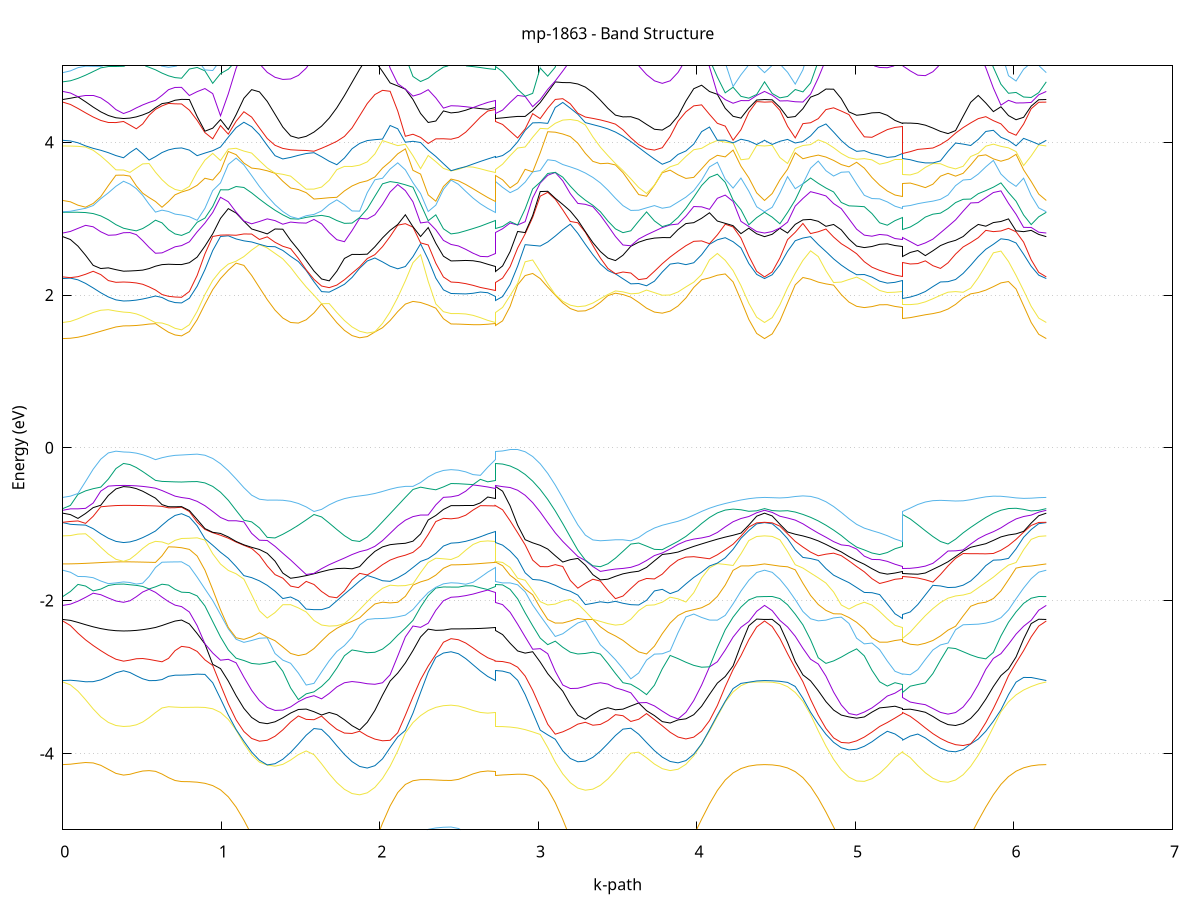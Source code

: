 set title 'mp-1863 - Band Structure'
set xlabel 'k-path'
set ylabel 'Energy (eV)'
set grid y
set yrange [-5:5]
set terminal png size 800,600
set output 'mp-1863_bands_gnuplot.png'
plot '-' using 1:2 with lines notitle, '-' using 1:2 with lines notitle, '-' using 1:2 with lines notitle, '-' using 1:2 with lines notitle, '-' using 1:2 with lines notitle, '-' using 1:2 with lines notitle, '-' using 1:2 with lines notitle, '-' using 1:2 with lines notitle, '-' using 1:2 with lines notitle, '-' using 1:2 with lines notitle, '-' using 1:2 with lines notitle, '-' using 1:2 with lines notitle, '-' using 1:2 with lines notitle, '-' using 1:2 with lines notitle, '-' using 1:2 with lines notitle, '-' using 1:2 with lines notitle, '-' using 1:2 with lines notitle, '-' using 1:2 with lines notitle, '-' using 1:2 with lines notitle, '-' using 1:2 with lines notitle, '-' using 1:2 with lines notitle, '-' using 1:2 with lines notitle, '-' using 1:2 with lines notitle, '-' using 1:2 with lines notitle, '-' using 1:2 with lines notitle, '-' using 1:2 with lines notitle, '-' using 1:2 with lines notitle, '-' using 1:2 with lines notitle, '-' using 1:2 with lines notitle, '-' using 1:2 with lines notitle, '-' using 1:2 with lines notitle, '-' using 1:2 with lines notitle, '-' using 1:2 with lines notitle, '-' using 1:2 with lines notitle, '-' using 1:2 with lines notitle, '-' using 1:2 with lines notitle, '-' using 1:2 with lines notitle, '-' using 1:2 with lines notitle, '-' using 1:2 with lines notitle, '-' using 1:2 with lines notitle, '-' using 1:2 with lines notitle, '-' using 1:2 with lines notitle, '-' using 1:2 with lines notitle, '-' using 1:2 with lines notitle, '-' using 1:2 with lines notitle, '-' using 1:2 with lines notitle, '-' using 1:2 with lines notitle, '-' using 1:2 with lines notitle, '-' using 1:2 with lines notitle, '-' using 1:2 with lines notitle, '-' using 1:2 with lines notitle, '-' using 1:2 with lines notitle, '-' using 1:2 with lines notitle, '-' using 1:2 with lines notitle, '-' using 1:2 with lines notitle, '-' using 1:2 with lines notitle
0.000000 -12.866886
0.047885 -12.862986
0.095770 -12.851386
0.143655 -12.832486
0.191540 -12.806886
0.239425 -12.775986
0.287310 -12.742286
0.335195 -12.711986
0.383080 -12.698386
0.383080 -12.698386
0.423400 -12.702786
0.463721 -12.714586
0.504041 -12.730786
0.544361 -12.748686
0.584682 -12.766986
0.584682 -12.766986
0.625820 -12.793386
0.666958 -12.813186
0.708097 -12.825486
0.749235 -12.829586
0.749235 -12.829586
0.798365 -12.821886
0.847495 -12.798886
0.896625 -12.760586
0.945755 -12.707086
0.994884 -12.638686
1.044014 -12.555586
1.093144 -12.457986
1.142274 -12.346586
1.191404 -12.221586
1.240534 -12.083886
1.289663 -11.934286
1.338793 -11.773786
1.387923 -11.603986
1.437053 -11.426586
1.486183 -11.244086
1.535313 -11.060086
1.584443 -10.881286
1.584443 -10.881286
1.632478 -10.878686
1.680514 -11.041586
1.728549 -11.211186
1.776585 -11.380886
1.824621 -11.546986
1.872656 -11.706586
1.920692 -11.857786
1.968728 -11.999086
2.016763 -12.129386
2.064799 -12.247586
2.112835 -12.353286
2.160870 -12.445686
2.208906 -12.524586
2.256941 -12.589486
2.304977 -12.640186
2.353013 -12.676586
2.401048 -12.698486
2.449084 -12.705786
2.449084 -12.705786
2.495366 -12.708386
2.541647 -12.715486
2.587929 -12.725886
2.634210 -12.738286
2.680492 -12.752186
2.726773 -12.766986
2.726773 -12.698386
2.774230 -12.691186
2.821686 -12.669986
2.869142 -12.634586
2.916599 -12.585186
2.964055 -12.521986
3.011512 -12.445286
3.058968 -12.355386
3.106424 -12.252586
3.153881 -12.137586
3.201337 -12.010886
3.248793 -11.873586
3.296250 -11.726586
3.343706 -11.571486
3.391163 -11.410186
3.438619 -11.245386
3.486076 -11.080886
3.533532 -10.922686
3.533532 -10.922686
3.583148 -10.884486
3.632764 -11.063686
3.682380 -11.250286
3.731996 -11.435886
3.781612 -11.616586
3.831229 -11.789686
3.880845 -11.953286
3.930461 -12.105986
3.980077 -12.246486
4.029693 -12.373886
4.079309 -12.487686
4.128925 -12.587286
4.178541 -12.672086
4.228158 -12.741886
4.277774 -12.796486
4.327390 -12.835586
4.377006 -12.859086
4.426622 -12.866886
4.426622 -12.866886
4.475024 -12.859586
4.523426 -12.837786
4.571829 -12.801386
4.620231 -12.750586
4.668633 -12.685586
4.717035 -12.606586
4.765438 -12.513886
4.813840 -12.407786
4.862242 -12.288786
4.910644 -12.157586
4.959046 -12.014786
5.007449 -11.861486
5.055851 -11.698886
5.104253 -11.528686
5.152655 -11.352986
5.201058 -11.174986
5.249460 -10.999386
5.297862 -10.849086
5.297862 -10.821386
5.345550 -10.967486
5.393239 -11.135486
5.440927 -11.305986
5.488616 -11.474886
5.536304 -11.639386
5.583993 -11.797486
5.631681 -11.947686
5.679370 -12.088586
5.727058 -12.219586
5.774747 -12.339686
5.822435 -12.448286
5.870124 -12.545186
5.917812 -12.629786
5.965501 -12.701786
6.013189 -12.760986
6.060878 -12.807186
6.108566 -12.840386
6.156255 -12.860286
6.203943 -12.866886
e
0.000000 -12.181386
0.047885 -12.193786
0.095770 -12.227886
0.143655 -12.276686
0.191540 -12.333186
0.239425 -12.391486
0.287310 -12.446286
0.335195 -12.489786
0.383080 -12.507886
0.383080 -12.507886
0.423400 -12.501186
0.463721 -12.482486
0.504041 -12.455186
0.544361 -12.421986
0.584682 -12.385086
0.584682 -12.385086
0.625820 -12.320086
0.666958 -12.260586
0.708097 -12.216986
0.749235 -12.200686
0.749235 -12.200686
0.798365 -12.193386
0.847495 -12.171486
0.896625 -12.135086
0.945755 -12.084486
0.994884 -12.019886
1.044014 -11.941786
1.093144 -11.850786
1.142274 -11.747486
1.191404 -11.632986
1.240534 -11.508586
1.289663 -11.375986
1.338793 -11.237386
1.387923 -11.095886
1.437053 -10.955686
1.486183 -10.822686
1.535313 -10.712486
1.584443 -10.738586
1.584443 -10.738586
1.632478 -10.795286
1.680514 -10.928986
1.728549 -11.082986
1.776585 -11.241086
1.824621 -11.398286
1.872656 -11.551086
1.920692 -11.696886
1.968728 -11.833986
2.016763 -11.960886
2.064799 -12.076486
2.112835 -12.179986
2.160870 -12.270686
2.208906 -12.348286
2.256941 -12.412186
2.304977 -12.462086
2.353013 -12.497986
2.401048 -12.519486
2.449084 -12.526686
2.449084 -12.526686
2.495366 -12.521486
2.541647 -12.506486
2.587929 -12.483586
2.634210 -12.454686
2.680492 -12.421386
2.726773 -12.385086
2.726773 -12.507986
2.774230 -12.500886
2.821686 -12.479986
2.869142 -12.445086
2.916599 -12.396386
2.964055 -12.334186
3.011512 -12.258786
3.058968 -12.170486
3.106424 -12.069686
3.153881 -11.957186
3.201337 -11.833786
3.248793 -11.700486
3.296250 -11.558586
3.343706 -11.409986
3.391163 -11.257186
3.438619 -11.103386
3.486076 -10.953786
3.533532 -10.822586
3.533532 -10.822586
3.583148 -10.777886
3.632764 -10.709786
3.682380 -10.789986
3.731996 -10.918186
3.781612 -11.058086
3.831229 -11.200686
3.880845 -11.341086
3.930461 -11.475786
3.980077 -11.602386
4.029693 -11.718986
4.079309 -11.824286
4.128925 -11.917186
4.178541 -11.996886
4.228158 -12.062786
4.277774 -12.114386
4.327390 -12.151586
4.377006 -12.173886
4.426622 -12.181386
4.426622 -12.181386
4.475024 -12.175286
4.523426 -12.156886
4.571829 -12.126286
4.620231 -12.083586
4.668633 -12.029086
4.717035 -11.962786
4.765438 -11.885186
4.813840 -11.796686
4.862242 -11.697886
4.910644 -11.589686
4.959046 -11.472986
5.007449 -11.349486
5.055851 -11.221086
5.104253 -11.090386
5.152655 -10.961486
5.201058 -10.840886
5.249460 -10.752386
5.297862 -10.819886
5.297862 -10.798586
5.345550 -10.742586
5.393239 -10.837886
5.440927 -10.955386
5.488616 -11.078886
5.536304 -11.203386
5.583993 -11.325786
5.631681 -11.443886
5.679370 -11.555986
5.727058 -11.660786
5.774747 -11.757186
5.822435 -11.844786
5.870124 -11.922786
5.917812 -11.990886
5.965501 -12.048786
6.013189 -12.096386
6.060878 -12.133586
6.108566 -12.160086
6.156255 -12.176086
6.203943 -12.181386
e
0.000000 -11.914186
0.047885 -11.915886
0.095770 -11.920286
0.143655 -11.926086
0.191540 -11.932286
0.239425 -11.938086
0.287310 -11.942886
0.335195 -11.945986
0.383080 -11.947086
0.383080 -11.947086
0.423400 -11.948086
0.463721 -11.950686
0.504041 -11.954486
0.544361 -11.958386
0.584682 -11.961686
0.584682 -11.961686
0.625820 -11.967886
0.666958 -11.971586
0.708097 -11.972686
0.749235 -11.972586
0.749235 -11.972586
0.798365 -11.965486
0.847495 -11.944386
0.896625 -11.909486
0.945755 -11.860886
0.994884 -11.798986
1.044014 -11.724386
1.093144 -11.637586
1.142274 -11.539686
1.191404 -11.431686
1.240534 -11.315086
1.289663 -11.191986
1.338793 -11.064886
1.387923 -10.937286
1.437053 -10.814186
1.486183 -10.703886
1.535313 -10.631786
1.584443 -10.639786
1.584443 -10.639786
1.632478 -10.688086
1.680514 -10.636286
1.728549 -10.722286
1.776585 -10.827486
1.824621 -10.942286
1.872656 -11.061086
1.920692 -11.179886
1.968728 -11.295386
2.016763 -11.404886
2.064799 -11.506586
2.112835 -11.598886
2.160870 -11.680786
2.208906 -11.751286
2.256941 -11.809786
2.304977 -11.855786
2.353013 -11.888786
2.401048 -11.908786
2.449084 -11.915386
2.449084 -11.915386
2.495366 -11.917786
2.541647 -11.924186
2.587929 -11.933586
2.634210 -11.944186
2.680492 -11.954086
2.726773 -11.961686
2.726773 -11.947086
2.774230 -11.940486
2.821686 -11.920886
2.869142 -11.888286
2.916599 -11.842986
2.964055 -11.785386
3.011512 -11.715686
3.058968 -11.634686
3.106424 -11.543186
3.153881 -11.442186
3.201337 -11.332886
3.248793 -11.217186
3.296250 -11.097186
3.343706 -10.975986
3.391163 -10.857286
3.438619 -10.746086
3.486076 -10.650986
3.533532 -10.681986
3.533532 -10.681986
3.583148 -10.659486
3.632764 -10.600286
3.682380 -10.660586
3.731996 -10.760286
3.781612 -10.878086
3.831229 -11.002886
3.880845 -11.128686
3.930461 -11.251386
3.980077 -11.368086
4.029693 -11.476686
4.079309 -11.575386
4.128925 -11.662986
4.178541 -11.738386
4.228158 -11.800986
4.277774 -11.850286
4.327390 -11.885686
4.377006 -11.906986
4.426622 -11.914186
4.426622 -11.914186
4.475024 -11.907786
4.523426 -11.888686
4.571829 -11.856986
4.620231 -11.812986
4.668633 -11.756786
4.717035 -11.688986
4.765438 -11.610086
4.813840 -11.520886
4.862242 -11.422286
4.910644 -11.315586
4.959046 -11.202386
5.007449 -11.084986
5.055851 -10.966086
5.104253 -10.849486
5.152655 -10.740486
5.201058 -10.649086
5.249460 -10.640286
5.297862 -10.645486
5.297862 -10.637486
5.345550 -10.639986
5.393239 -10.653586
5.440927 -10.737986
5.488616 -10.838686
5.536304 -10.947086
5.583993 -11.058286
5.631681 -11.169186
5.679370 -11.276986
5.727058 -11.379686
5.774747 -11.475986
5.822435 -11.564386
5.870124 -11.644086
5.917812 -11.714386
5.965501 -11.774686
6.013189 -11.824486
6.060878 -11.863586
6.108566 -11.891586
6.156255 -11.908486
6.203943 -11.914186
e
0.000000 -11.557786
0.047885 -11.543486
0.095770 -11.504786
0.143655 -11.450586
0.191540 -11.389786
0.239425 -11.331186
0.287310 -11.283586
0.335195 -11.255486
0.383080 -11.247386
0.383080 -11.247386
0.423400 -11.250986
0.463721 -11.264186
0.504041 -11.289786
0.544361 -11.325886
0.584682 -11.368286
0.584682 -11.368286
0.625820 -11.440486
0.666958 -11.509286
0.708097 -11.560886
0.749235 -11.580586
0.749235 -11.580586
0.798365 -11.573686
0.847495 -11.553186
0.896625 -11.519186
0.945755 -11.472086
0.994884 -11.412386
1.044014 -11.340786
1.093144 -11.258386
1.142274 -11.166586
1.191404 -11.067286
1.240534 -10.963186
1.289663 -10.857486
1.338793 -10.755086
1.387923 -10.661786
1.437053 -10.584686
1.486183 -10.531386
1.535313 -10.535086
1.584443 -10.577286
1.584443 -10.577286
1.632478 -10.554886
1.680514 -10.531786
1.728549 -10.454586
1.776585 -10.474486
1.824621 -10.519686
1.872656 -10.583486
1.920692 -10.659386
1.968728 -10.741686
2.016763 -10.825686
2.064799 -10.907686
2.112835 -10.984786
2.160870 -11.054986
2.208906 -11.116586
2.256941 -11.168286
2.304977 -11.209386
2.353013 -11.239086
2.401048 -11.257186
2.449084 -11.263186
2.449084 -11.263186
2.495366 -11.265086
2.541647 -11.271786
2.587929 -11.284886
2.634210 -11.305886
2.680492 -11.334386
2.726773 -11.368286
2.726773 -11.247386
2.774230 -11.241386
2.821686 -11.223686
2.869142 -11.194486
2.916599 -11.154086
2.964055 -11.103086
3.011512 -11.042386
3.058968 -10.973086
3.106424 -10.896586
3.153881 -10.814986
3.201337 -10.730886
3.248793 -10.647786
3.296250 -10.569986
3.343706 -10.502986
3.391163 -10.453286
3.438619 -10.427586
3.486076 -10.527486
3.533532 -10.558786
3.533532 -10.558786
3.583148 -10.532286
3.632764 -10.555786
3.682380 -10.501186
3.731996 -10.546486
3.781612 -10.620286
3.831229 -10.712886
3.880845 -10.816286
3.930461 -10.923886
3.980077 -11.030486
4.029693 -11.132386
4.079309 -11.226586
4.128925 -11.311286
4.178541 -11.384786
4.228158 -11.446186
4.277774 -11.494586
4.327390 -11.529586
4.377006 -11.550686
4.426622 -11.557786
4.426622 -11.557786
4.475024 -11.550586
4.523426 -11.529386
4.571829 -11.494186
4.620231 -11.445486
4.668633 -11.383886
4.717035 -11.310186
4.765438 -11.225486
4.813840 -11.131186
4.862242 -11.029386
4.910644 -10.922686
4.959046 -10.814386
5.007449 -10.709086
5.055851 -10.612486
5.104253 -10.531686
5.152655 -10.474986
5.201058 -10.506086
5.249460 -10.564486
5.297862 -10.566086
5.297862 -10.594786
5.345550 -10.569986
5.393239 -10.498986
5.440927 -10.496286
5.488616 -10.540586
5.536304 -10.608586
5.583993 -10.692786
5.631681 -10.787186
5.679370 -10.886386
5.727058 -10.986286
5.774747 -11.083486
5.822435 -11.175486
5.870124 -11.260286
5.917812 -11.336286
5.965501 -11.402286
6.013189 -11.457386
6.060878 -11.500986
6.108566 -11.532386
6.156255 -11.551386
6.203943 -11.557786
e
0.000000 -11.095786
0.047885 -11.100686
0.095770 -11.113786
0.143655 -11.131286
0.191540 -11.148986
0.239425 -11.163486
0.287310 -11.171486
0.335195 -11.171186
0.383080 -11.168986
0.383080 -11.168986
0.423400 -11.169986
0.463721 -11.169886
0.504041 -11.163986
0.544361 -11.152486
0.584682 -11.137686
0.584682 -11.137686
0.625820 -11.118586
0.666958 -11.100386
0.708097 -11.087186
0.749235 -11.082386
0.749235 -11.082386
0.798365 -11.076186
0.847495 -11.057686
0.896625 -11.027186
0.945755 -10.985286
0.994884 -10.932786
1.044014 -10.870786
1.093144 -10.800986
1.142274 -10.725586
1.191404 -10.647686
1.240534 -10.571586
1.289663 -10.502986
1.338793 -10.449086
1.387923 -10.418386
1.437053 -10.419286
1.486183 -10.457186
1.535313 -10.505386
1.584443 -10.515986
1.584443 -10.515986
1.632478 -10.507886
1.680514 -10.465186
1.728549 -10.403686
1.776585 -10.379086
1.824621 -10.419186
1.872656 -10.477286
1.920692 -10.547686
1.968728 -10.625086
2.016763 -10.704986
2.064799 -10.783486
2.112835 -10.857886
2.160870 -10.925786
2.208906 -10.985586
2.256941 -11.035986
2.304977 -11.076086
2.353013 -11.105186
2.401048 -11.122786
2.449084 -11.128686
2.449084 -11.128686
2.495366 -11.130286
2.541647 -11.134286
2.587929 -11.138486
2.634210 -11.140686
2.680492 -11.140286
2.726773 -11.137686
2.726773 -11.168986
2.774230 -11.163186
2.821686 -11.145786
2.869142 -11.117186
2.916599 -11.077586
2.964055 -11.027786
3.011512 -10.968486
3.058968 -10.900886
3.106424 -10.826486
3.153881 -10.747386
3.201337 -10.665986
3.248793 -10.585686
3.296250 -10.510586
3.343706 -10.445586
3.391163 -10.395786
3.438619 -10.402186
3.486076 -10.431386
3.533532 -10.466586
3.533532 -10.466586
3.583148 -10.506386
3.632764 -10.484386
3.682380 -10.477086
3.731996 -10.439386
3.781612 -10.436886
3.831229 -10.465686
3.880845 -10.517886
3.930461 -10.585186
3.980077 -10.660386
4.029693 -10.737786
4.079309 -10.813086
4.128925 -10.882986
4.178541 -10.945186
4.228158 -10.997986
4.277774 -11.040186
4.327390 -11.070886
4.377006 -11.089486
4.426622 -11.095786
4.426622 -11.095786
4.475024 -11.090286
4.523426 -11.074186
4.571829 -11.047586
4.620231 -11.010786
4.668633 -10.964686
4.717035 -10.909886
4.765438 -10.847786
4.813840 -10.779886
4.862242 -10.708486
4.910644 -10.636286
4.959046 -10.567086
5.007449 -10.505486
5.055851 -10.457186
5.104253 -10.429086
5.152655 -10.433986
5.201058 -10.455186
5.249460 -10.474186
5.297862 -10.480586
5.297862 -10.510886
5.345550 -10.508686
5.393239 -10.485786
5.440927 -10.427886
5.488616 -10.415786
5.536304 -10.434086
5.583993 -10.472886
5.631681 -10.526686
5.679370 -10.590186
5.727058 -10.658786
5.774747 -10.728886
5.822435 -10.797286
5.870124 -10.861886
5.917812 -10.920686
5.965501 -10.972286
6.013189 -11.015786
6.060878 -11.050386
6.108566 -11.075486
6.156255 -11.090686
6.203943 -11.095786
e
0.000000 -10.764786
0.047885 -10.761486
0.095770 -10.753386
0.143655 -10.744586
0.191540 -10.739086
0.239425 -10.738986
0.287310 -10.743586
0.335195 -10.749686
0.383080 -10.752486
0.383080 -10.752486
0.423400 -10.749986
0.463721 -10.743586
0.504041 -10.735286
0.544361 -10.727486
0.584682 -10.721886
0.584682 -10.721886
0.625820 -10.716186
0.666958 -10.714886
0.708097 -10.715886
0.749235 -10.716486
0.749235 -10.716486
0.798365 -10.710686
0.847495 -10.693486
0.896625 -10.665086
0.945755 -10.626486
0.994884 -10.578586
1.044014 -10.522986
1.093144 -10.462186
1.142274 -10.399186
1.191404 -10.338386
1.240534 -10.285786
1.289663 -10.248586
1.338793 -10.235386
1.387923 -10.253386
1.437053 -10.306186
1.486183 -10.388586
1.535313 -10.466586
1.584443 -10.451986
1.584443 -10.451986
1.632478 -10.403186
1.680514 -10.370186
1.728549 -10.361786
1.776585 -10.302586
1.824621 -10.240486
1.872656 -10.220186
1.920692 -10.237186
1.968728 -10.281486
2.016763 -10.342686
2.064799 -10.411786
2.112835 -10.481986
2.160870 -10.548786
2.208906 -10.608986
2.256941 -10.660486
2.304977 -10.701686
2.353013 -10.731786
2.401048 -10.750086
2.449084 -10.756186
2.449084 -10.756186
2.495366 -10.754686
2.541647 -10.750386
2.587929 -10.743986
2.634210 -10.736386
2.680492 -10.728586
2.726773 -10.721886
2.726773 -10.752486
2.774230 -10.746486
2.821686 -10.728686
2.869142 -10.699486
2.916599 -10.659286
2.964055 -10.609186
3.011512 -10.550586
3.058968 -10.485486
3.106424 -10.416986
3.153881 -10.349586
3.201337 -10.289486
3.248793 -10.245386
3.296250 -10.227586
3.343706 -10.245686
3.391163 -10.304686
3.438619 -10.366086
3.486076 -10.359886
3.533532 -10.377786
3.533532 -10.377786
3.583148 -10.417286
3.632764 -10.447886
3.682380 -10.403886
3.731996 -10.332686
3.781612 -10.284386
3.831229 -10.269186
3.880845 -10.284586
3.930461 -10.323586
3.980077 -10.377886
4.029693 -10.440286
4.079309 -10.504886
4.128925 -10.567086
4.178541 -10.623886
4.228158 -10.672786
4.277774 -10.712286
4.327390 -10.741286
4.377006 -10.758886
4.426622 -10.764786
4.426622 -10.764786
4.475024 -10.759286
4.523426 -10.742786
4.571829 -10.715686
4.620231 -10.678486
4.668633 -10.632186
4.717035 -10.577986
4.765438 -10.517886
4.813840 -10.454386
4.862242 -10.391086
4.910644 -10.332986
4.959046 -10.286686
5.007449 -10.260186
5.055851 -10.261986
5.104253 -10.297286
5.152655 -10.357886
5.201058 -10.395886
5.249460 -10.407786
5.297862 -10.415786
5.297862 -10.435586
5.345550 -10.424086
5.393239 -10.402086
5.440927 -10.355086
5.488616 -10.290586
5.536304 -10.250486
5.583993 -10.242286
5.631681 -10.261986
5.679370 -10.302286
5.727058 -10.355686
5.774747 -10.415886
5.822435 -10.477986
5.870124 -10.538286
5.917812 -10.594386
5.965501 -10.644286
6.013189 -10.686586
6.060878 -10.720386
6.108566 -10.744886
6.156255 -10.759786
6.203943 -10.764786
e
0.000000 -7.626286
0.047885 -7.696686
0.095770 -7.812586
0.143655 -7.924486
0.191540 -8.021886
0.239425 -8.100386
0.287310 -8.157486
0.335195 -8.191986
0.383080 -8.203586
0.383080 -8.203586
0.423400 -8.197186
0.463721 -8.178186
0.504041 -8.146886
0.544361 -8.103786
0.584682 -8.049886
0.584682 -8.049886
0.625820 -7.942586
0.666958 -7.818086
0.708097 -7.689286
0.749235 -7.611386
0.749235 -7.611386
0.798365 -7.612086
0.847495 -7.614686
0.896625 -7.620186
0.945755 -7.630786
0.994884 -7.648986
1.044014 -7.678186
1.093144 -7.721286
1.142274 -7.780786
1.191404 -7.856986
1.240534 -7.947386
1.289663 -8.045386
1.338793 -8.140886
1.387923 -8.220986
1.437053 -8.272186
1.486183 -8.283186
1.535313 -8.248286
1.584443 -8.168186
1.584443 -8.168186
1.632478 -8.055886
1.680514 -8.184086
1.728549 -8.310386
1.776585 -8.401386
1.824621 -8.451986
1.872656 -8.463486
1.920692 -8.444086
1.968728 -8.406486
2.016763 -8.362986
2.064799 -8.322286
2.112835 -8.289086
2.160870 -8.264886
2.208906 -8.248986
2.256941 -8.239586
2.304977 -8.234686
2.353013 -8.232686
2.401048 -8.231986
2.449084 -8.231886
2.449084 -8.231886
2.495366 -8.225986
2.541647 -8.208586
2.587929 -8.180786
2.634210 -8.143886
2.680492 -8.099686
2.726773 -8.049886
2.726773 -8.203586
2.774230 -8.204086
2.821686 -8.205786
2.869142 -8.209586
2.916599 -8.216886
2.964055 -8.229286
3.011512 -8.248586
3.058968 -8.276486
3.106424 -8.313486
3.153881 -8.358086
3.201337 -8.405486
3.248793 -8.447286
3.296250 -8.471586
3.343706 -8.465986
3.391163 -8.422186
3.438619 -8.338486
3.486076 -8.219486
3.533532 -8.074886
3.533532 -8.074886
3.583148 -8.172186
3.632764 -8.254486
3.682380 -8.289186
3.731996 -8.276286
3.781612 -8.222486
3.831229 -8.139586
3.880845 -8.041986
3.930461 -7.942986
3.980077 -7.852786
4.029693 -7.777986
4.079309 -7.720786
4.128925 -7.680686
4.178541 -7.654686
4.228158 -7.639486
4.277774 -7.631486
4.327390 -7.627886
4.377006 -7.626586
4.426622 -7.626286
4.426622 -7.626286
4.475024 -7.631286
4.523426 -7.645486
4.571829 -7.667786
4.620231 -7.697586
4.668633 -7.735486
4.717035 -7.782686
4.765438 -7.840786
4.813840 -7.910586
4.862242 -7.991186
4.910644 -8.079086
4.959046 -8.167386
5.007449 -8.245986
5.055851 -8.302786
5.104253 -8.326786
5.152655 -8.311886
5.201058 -8.259886
5.249460 -8.189686
5.297862 -8.157886
5.297862 -8.132486
5.345550 -8.168986
5.393239 -8.244186
5.440927 -8.302986
5.488616 -8.327586
5.536304 -8.315186
5.583993 -8.269686
5.631681 -8.200286
5.679370 -8.117686
5.727058 -8.031786
5.774747 -7.950086
5.822435 -7.877086
5.870124 -7.814686
5.917812 -7.763086
5.965501 -7.721086
6.013189 -7.687686
6.060878 -7.661586
6.108566 -7.642386
6.156255 -7.630386
6.203943 -7.626286
e
0.000000 -7.431186
0.047885 -7.360986
0.095770 -7.247586
0.143655 -7.143286
0.191540 -7.059286
0.239425 -6.997086
0.287310 -6.954586
0.335195 -6.929586
0.383080 -6.921386
0.383080 -6.921386
0.423400 -6.925286
0.463721 -6.937086
0.504041 -6.957486
0.544361 -6.987186
0.584682 -7.027086
0.584682 -7.027086
0.625820 -7.102586
0.666958 -7.205686
0.708097 -7.323686
0.749235 -7.398486
0.749235 -7.398486
0.798365 -7.400386
0.847495 -7.406586
0.896625 -7.418386
0.945755 -7.437786
0.994884 -7.467286
1.044014 -7.509586
1.093144 -7.566686
1.142274 -7.639186
1.191404 -7.724786
1.240534 -7.817786
1.289663 -7.909086
1.338793 -7.987786
1.387923 -8.043386
1.437053 -8.069786
1.486183 -8.067186
1.535313 -8.041386
1.584443 -7.999286
1.584443 -7.999286
1.632478 -8.022986
1.680514 -7.901386
1.728549 -7.792686
1.776585 -7.689286
1.824621 -7.571386
1.872656 -7.446886
1.920692 -7.325886
1.968728 -7.217886
2.016763 -7.130086
2.064799 -7.065486
2.112835 -7.022786
2.160870 -6.998186
2.208906 -6.986886
2.256941 -6.983986
2.304977 -6.985586
2.353013 -6.988686
2.401048 -6.991386
2.449084 -6.992386
2.449084 -6.992386
2.495366 -6.992386
2.541647 -6.992686
2.587929 -6.994286
2.634210 -6.998986
2.680492 -7.009086
2.726773 -7.027086
2.726773 -6.921386
2.774230 -6.921186
2.821686 -6.920886
2.869142 -6.921686
2.916599 -6.925686
2.964055 -6.935786
3.011512 -6.955786
3.058968 -6.989886
3.106424 -7.042386
3.153881 -7.116286
3.201337 -7.212086
3.248793 -7.326486
3.296250 -7.452786
3.343706 -7.581986
3.391163 -7.704586
3.438619 -7.812386
3.486076 -7.900886
3.533532 -8.044686
3.533532 -8.044686
3.583148 -8.023586
3.632764 -8.061986
3.682380 -8.083386
3.731996 -8.081986
3.781612 -8.052586
3.831229 -7.994986
3.880845 -7.915686
3.930461 -7.824786
3.980077 -7.733386
4.029693 -7.650486
4.079309 -7.581386
4.128925 -7.528086
4.178541 -7.489586
4.228158 -7.463686
4.277774 -7.447186
4.327390 -7.437586
4.377006 -7.432686
4.426622 -7.431186
4.426622 -7.431186
4.475024 -7.427786
4.523426 -7.419086
4.571829 -7.408286
4.620231 -7.399386
4.668633 -7.396386
4.717035 -7.403286
4.765438 -7.424086
4.813840 -7.461986
4.862242 -7.518486
4.910644 -7.592786
4.959046 -7.680786
5.007449 -7.775586
5.055851 -7.868586
5.104253 -7.950486
5.152655 -8.013686
5.201058 -8.052586
5.249460 -8.055786
5.297862 -8.012386
5.297862 -7.992786
5.345550 -8.028986
5.393239 -8.027886
5.440927 -7.997786
5.488616 -7.946686
5.536304 -7.877986
5.583993 -7.796986
5.631681 -7.711086
5.679370 -7.627786
5.727058 -7.553786
5.774747 -7.493686
5.822435 -7.449486
5.870124 -7.420986
5.917812 -7.406186
5.965501 -7.402186
6.013189 -7.405586
6.060878 -7.413186
6.108566 -7.421886
6.156255 -7.428586
6.203943 -7.431186
e
0.000000 -6.664986
0.047885 -6.652286
0.095770 -6.613786
0.143655 -6.550286
0.191540 -6.467586
0.239425 -6.378186
0.287310 -6.297986
0.335195 -6.241686
0.383080 -6.220986
0.383080 -6.220986
0.423400 -6.225086
0.463721 -6.237386
0.504041 -6.257686
0.544361 -6.285486
0.584682 -6.319686
0.584682 -6.319686
0.625820 -6.373286
0.666958 -6.416886
0.708097 -6.443786
0.749235 -6.452686
0.749235 -6.452686
0.798365 -6.451086
0.847495 -6.446986
0.896625 -6.441186
0.945755 -6.435786
0.994884 -6.433686
1.044014 -6.438786
1.093144 -6.455986
1.142274 -6.491086
1.191404 -6.549986
1.240534 -6.637386
1.289663 -6.755486
1.338793 -6.902786
1.387923 -7.074386
1.437053 -7.263086
1.486183 -7.460986
1.535313 -7.660086
1.584443 -7.852786
1.584443 -7.852786
1.632478 -7.945586
1.680514 -7.877886
1.728549 -7.730386
1.776585 -7.544686
1.824621 -7.352586
1.872656 -7.162186
1.920692 -6.981486
1.968728 -6.817786
2.016763 -6.676886
2.064799 -6.562186
2.112835 -6.473986
2.160870 -6.409986
2.208906 -6.366286
2.256941 -6.337986
2.304977 -6.320886
2.353013 -6.311286
2.401048 -6.306486
2.449084 -6.305086
2.449084 -6.305086
2.495366 -6.303386
2.541647 -6.299286
2.587929 -6.294886
2.634210 -6.293986
2.680492 -6.301086
2.726773 -6.319686
2.726773 -6.220986
2.774230 -6.223386
2.821686 -6.231186
2.869142 -6.245886
2.916599 -6.269986
2.964055 -6.306686
3.011512 -6.359986
3.058968 -6.433886
3.106424 -6.531486
3.153881 -6.654186
3.201337 -6.801186
3.248793 -6.968886
3.296250 -7.152086
3.343706 -7.344086
3.391163 -7.537286
3.438619 -7.724286
3.486076 -7.896886
3.533532 -7.969586
3.533532 -7.969586
3.583148 -7.896086
3.632764 -7.706986
3.682380 -7.512286
3.731996 -7.320486
3.781612 -7.140286
3.831229 -6.980486
3.880845 -6.848286
3.930461 -6.747886
3.980077 -6.679286
4.029693 -6.638686
4.079309 -6.620086
4.128925 -6.616786
4.178541 -6.622986
4.228158 -6.633786
4.277774 -6.645686
4.327390 -6.655886
4.377006 -6.662586
4.426622 -6.664986
4.426622 -6.664986
4.475024 -6.662186
4.523426 -6.654286
4.571829 -6.642286
4.620231 -6.628086
4.668633 -6.614386
4.717035 -6.604986
4.765438 -6.604686
4.813840 -6.619286
4.862242 -6.655186
4.910644 -6.718686
4.959046 -6.814286
5.007449 -6.942586
5.055851 -7.099486
5.104253 -7.276386
5.152655 -7.462786
5.201058 -7.647386
5.249460 -7.816986
5.297862 -7.926286
5.297862 -7.902886
5.345550 -7.801286
5.393239 -7.639686
5.440927 -7.463186
5.488616 -7.283886
5.536304 -7.111586
5.583993 -6.955786
5.631681 -6.824386
5.679370 -6.722586
5.727058 -6.651286
5.774747 -6.608086
5.822435 -6.587686
5.870124 -6.584286
5.917812 -6.592386
5.965501 -6.606886
6.013189 -6.623886
6.060878 -6.640186
6.108566 -6.653486
6.156255 -6.661986
6.203943 -6.664986
e
0.000000 -5.855486
0.047885 -5.868086
0.095770 -5.902286
0.143655 -5.949586
0.191540 -6.001086
0.239425 -6.049186
0.287310 -6.088486
0.335195 -6.114986
0.383080 -6.124986
0.383080 -6.124986
0.423400 -6.122686
0.463721 -6.115586
0.504041 -6.103686
0.544361 -6.086486
0.584682 -6.063886
0.584682 -6.063886
0.625820 -6.011286
0.666958 -5.957086
0.708097 -5.914186
0.749235 -5.897286
0.749235 -5.897286
0.798365 -5.895986
0.847495 -5.892586
0.896625 -5.888886
0.945755 -5.887786
0.994884 -5.893886
1.044014 -5.913186
1.093144 -5.952786
1.142274 -6.018886
1.191404 -6.114086
1.240534 -6.234986
1.289663 -6.371686
1.338793 -6.510686
1.387923 -6.636986
1.437053 -6.736486
1.486183 -6.797086
1.535313 -6.810186
1.584443 -6.771486
1.584443 -6.771486
1.632478 -6.719486
1.680514 -6.742286
1.728549 -6.719986
1.776585 -6.656886
1.824621 -6.562186
1.872656 -6.448786
1.920692 -6.332586
1.968728 -6.230086
2.016763 -6.153686
2.064799 -6.107986
2.112835 -6.089386
2.160870 -6.090286
2.208906 -6.102586
2.256941 -6.119686
2.304977 -6.137086
2.353013 -6.151486
2.401048 -6.160886
2.449084 -6.164086
2.449084 -6.164086
2.495366 -6.161086
2.541647 -6.152286
2.587929 -6.138086
2.634210 -6.118686
2.680492 -6.093886
2.726773 -6.063886
2.726773 -6.124986
2.774230 -6.121886
2.821686 -6.112886
2.869142 -6.098986
2.916599 -6.082186
2.964055 -6.065486
3.011512 -6.053286
3.058968 -6.051786
3.106424 -6.068386
3.153881 -6.110586
3.201337 -6.182286
3.248793 -6.280686
3.296250 -6.395186
3.343706 -6.510986
3.391163 -6.612786
3.438619 -6.687586
3.486076 -6.725986
3.533532 -6.723186
3.533532 -6.723186
3.583148 -6.755286
3.632764 -6.810386
3.682380 -6.812386
3.731996 -6.763786
3.781612 -6.672286
3.831229 -6.548986
3.880845 -6.407786
3.930461 -6.263586
3.980077 -6.131286
4.029693 -6.022386
4.079309 -5.942986
4.128925 -5.892286
4.178541 -5.864786
4.228158 -5.853186
4.277774 -5.850686
4.327390 -5.852286
4.377006 -5.854486
4.426622 -5.855486
4.426622 -5.855486
4.475024 -5.855186
4.523426 -5.854886
4.571829 -5.855886
4.620231 -5.860486
4.668633 -5.872086
4.717035 -5.895386
4.765438 -5.935686
4.813840 -5.998086
4.862242 -6.084886
4.910644 -6.194386
4.959046 -6.319386
5.007449 -6.449386
5.055851 -6.572186
5.104253 -6.675486
5.152655 -6.748686
5.201058 -6.784486
5.249460 -6.781386
5.297862 -6.762786
5.297862 -6.747086
5.345550 -6.775586
5.393239 -6.786586
5.440927 -6.759786
5.488616 -6.697386
5.536304 -6.605886
5.583993 -6.494186
5.631681 -6.372686
5.679370 -6.252086
5.727058 -6.142386
5.774747 -6.050386
5.822435 -5.979686
5.870124 -5.929386
5.917812 -5.896286
5.965501 -5.876086
6.013189 -5.864886
6.060878 -5.859186
6.108566 -5.856586
6.156255 -5.855686
6.203943 -5.855486
e
0.000000 -5.272786
0.047885 -5.264886
0.095770 -5.243386
0.143655 -5.213086
0.191540 -5.177486
0.239425 -5.138486
0.287310 -5.098986
0.335195 -5.066386
0.383080 -5.053086
0.383080 -5.053086
0.423400 -5.068186
0.463721 -5.107886
0.504041 -5.161086
0.544361 -5.217186
0.584682 -5.269386
0.584682 -5.269386
0.625820 -5.339886
0.666958 -5.394986
0.708097 -5.432586
0.749235 -5.446686
0.749235 -5.446686
0.798365 -5.442686
0.847495 -5.431186
0.896625 -5.413186
0.945755 -5.390886
0.994884 -5.367886
1.044014 -5.349986
1.093144 -5.346786
1.142274 -5.372886
1.191404 -5.446286
1.240534 -5.577086
1.289663 -5.753886
1.338793 -5.951486
1.387923 -6.146586
1.437053 -6.321886
1.486183 -6.463986
1.535313 -6.567086
1.584443 -6.654386
1.584443 -6.654386
1.632478 -6.683986
1.680514 -6.551286
1.728549 -6.379086
1.776585 -6.235686
1.824621 -6.083586
1.872656 -5.927786
1.920692 -5.774486
1.968728 -5.626286
2.016763 -5.484486
2.064799 -5.352686
2.112835 -5.237186
2.160870 -5.143486
2.208906 -5.073486
2.256941 -5.025286
2.304977 -4.994486
2.353013 -4.976286
2.401048 -4.966986
2.449084 -4.964086
2.449084 -4.964086
2.495366 -4.982886
2.541647 -5.031586
2.587929 -5.095386
2.634210 -5.161386
2.680492 -5.221086
2.726773 -5.269386
2.726773 -5.053086
2.774230 -5.054186
2.821686 -5.058086
2.869142 -5.066786
2.916599 -5.083486
2.964055 -5.112786
3.011512 -5.159586
3.058968 -5.227986
3.106424 -5.319486
3.153881 -5.432086
3.201337 -5.562186
3.248793 -5.706086
3.296250 -5.860486
3.343706 -6.020586
3.391163 -6.178786
3.438619 -6.324186
3.486076 -6.503986
3.533532 -6.648986
3.533532 -6.648986
3.583148 -6.678486
3.632764 -6.603986
3.682380 -6.501886
3.731996 -6.361686
3.781612 -6.186086
3.831229 -5.985586
3.880845 -5.774186
3.930461 -5.570386
3.980077 -5.399486
4.029693 -5.283986
4.079309 -5.225386
4.128925 -5.207186
4.178541 -5.211786
4.228158 -5.226786
4.277774 -5.244186
4.327390 -5.259286
4.377006 -5.269286
4.426622 -5.272786
4.426622 -5.272786
4.475024 -5.269286
4.523426 -5.258986
4.571829 -5.243386
4.620231 -5.225086
4.668633 -5.208486
4.717035 -5.200586
4.765438 -5.212486
4.813840 -5.258986
4.862242 -5.353186
4.910644 -5.495786
4.959046 -5.671386
5.007449 -5.860586
5.055851 -6.048286
5.104253 -6.223886
5.152655 -6.379286
5.201058 -6.508686
5.249460 -6.611586
5.297862 -6.664886
5.297862 -6.679686
5.345550 -6.615986
5.393239 -6.512786
5.440927 -6.398186
5.488616 -6.260986
5.536304 -6.103886
5.583993 -5.933686
5.631681 -5.758586
5.679370 -5.589286
5.727058 -5.440786
5.774747 -5.328286
5.822435 -5.258586
5.870124 -5.225686
5.917812 -5.217986
5.965501 -5.224286
6.013189 -5.236886
6.060878 -5.250686
6.108566 -5.262386
6.156255 -5.270086
6.203943 -5.272786
e
0.000000 -4.146786
0.047885 -4.141586
0.095770 -4.129486
0.143655 -4.119486
0.191540 -4.124886
0.239425 -4.155886
0.287310 -4.209086
0.335195 -4.261786
0.383080 -4.284186
0.383080 -4.284186
0.423400 -4.273886
0.463721 -4.250686
0.504041 -4.230886
0.544361 -4.225686
0.584682 -4.234886
0.584682 -4.234886
0.625820 -4.270486
0.666958 -4.317786
0.708097 -4.354986
0.749235 -4.368886
0.749235 -4.368886
0.798365 -4.370586
0.847495 -4.376886
0.896625 -4.391686
0.945755 -4.421786
0.994884 -4.477286
1.044014 -4.568886
1.093144 -4.702486
1.142274 -4.873286
1.191404 -5.068786
1.240534 -5.278786
1.289663 -5.499886
1.338793 -5.728386
1.387923 -5.954786
1.437053 -6.167786
1.486183 -6.355986
1.535313 -6.503686
1.584443 -6.570986
1.584443 -6.570986
1.632478 -6.555886
1.680514 -6.485386
1.728549 -6.373986
1.776585 -6.174186
1.824621 -5.943386
1.872656 -5.693686
1.920692 -5.432486
1.968728 -5.168586
2.016763 -4.914286
2.064799 -4.687486
2.112835 -4.512686
2.160870 -4.406386
2.208906 -4.358186
2.256941 -4.343386
2.304977 -4.343486
2.353013 -4.348286
2.401048 -4.352786
2.449084 -4.354486
2.449084 -4.354486
2.495366 -4.340386
2.541647 -4.305986
2.587929 -4.268086
2.634210 -4.240786
2.680492 -4.230486
2.726773 -4.234886
2.726773 -4.284186
2.774230 -4.282286
2.821686 -4.277486
2.869142 -4.272686
2.916599 -4.274286
2.964055 -4.294586
3.011512 -4.353186
3.058968 -4.469086
3.106424 -4.644486
3.153881 -4.864586
3.201337 -5.111386
3.248793 -5.369886
3.296250 -5.628486
3.343706 -5.878486
3.391163 -6.112186
3.438619 -6.322886
3.486076 -6.444086
3.533532 -6.524486
3.533532 -6.524486
3.583148 -6.549386
3.632764 -6.496086
3.682380 -6.368186
3.731996 -6.191286
3.781612 -5.982986
3.831229 -5.756086
3.880845 -5.522586
3.930461 -5.293686
3.980077 -5.074286
4.029693 -4.862186
4.079309 -4.661386
4.128925 -4.485586
4.178541 -4.348986
4.228158 -4.255586
4.277774 -4.198486
4.327390 -4.166786
4.377006 -4.151286
4.426622 -4.146786
4.426622 -4.146786
4.475024 -4.150586
4.523426 -4.163686
4.571829 -4.190586
4.620231 -4.238886
4.668633 -4.317886
4.717035 -4.434586
4.765438 -4.587586
4.813840 -4.767286
4.862242 -4.963286
4.910644 -5.171386
4.959046 -5.391386
5.007449 -5.618886
5.055851 -5.844786
5.104253 -6.059086
5.152655 -6.251886
5.201058 -6.410386
5.249460 -6.514886
5.297862 -6.549986
5.297862 -6.575486
5.345550 -6.547886
5.393239 -6.456086
5.440927 -6.304786
5.488616 -6.121186
5.536304 -5.917586
5.583993 -5.702586
5.631681 -5.484686
5.679370 -5.272186
5.727058 -5.070586
5.774747 -4.880586
5.822435 -4.702186
5.870124 -4.540786
5.917812 -4.405786
5.965501 -4.303486
6.013189 -4.233186
6.060878 -4.188986
6.108566 -4.163486
6.156255 -4.150586
6.203943 -4.146786
e
0.000000 -3.065086
0.047885 -3.102686
0.095770 -3.185286
0.143655 -3.297386
0.191540 -3.417486
0.239425 -3.521486
0.287310 -3.594486
0.335195 -3.634986
0.383080 -3.647686
0.383080 -3.647686
0.423400 -3.643186
0.463721 -3.626286
0.504041 -3.589686
0.544361 -3.532386
0.584682 -3.465686
0.584682 -3.465686
0.625820 -3.405486
0.666958 -3.389086
0.708097 -3.394386
0.749235 -3.398286
0.749235 -3.398286
0.798365 -3.397286
0.847495 -3.395686
0.896625 -3.398586
0.945755 -3.416086
0.994884 -3.463886
1.044014 -3.555586
1.093144 -3.693886
1.142274 -3.870186
1.191404 -4.017186
1.240534 -4.114786
1.289663 -4.152286
1.338793 -4.167486
1.387923 -4.143686
1.437053 -4.087786
1.486183 -4.015886
1.535313 -3.968186
1.584443 -4.016386
1.584443 -4.016386
1.632478 -4.136786
1.680514 -4.267186
1.728549 -4.381986
1.776585 -4.470386
1.824621 -4.525586
1.872656 -4.542386
1.920692 -4.516386
1.968728 -4.445186
2.016763 -4.328286
2.064799 -4.167686
2.112835 -3.967186
2.160870 -3.732986
2.208906 -3.596886
2.256941 -3.505586
2.304977 -3.439286
2.353013 -3.397586
2.401048 -3.375486
2.449084 -3.368686
2.449084 -3.368686
2.495366 -3.379086
2.541647 -3.406086
2.587929 -3.438686
2.634210 -3.463986
2.680492 -3.473186
2.726773 -3.465686
2.726773 -3.647686
2.774230 -3.649286
2.821686 -3.655186
2.869142 -3.667486
2.916599 -3.688886
2.964055 -3.718886
3.011512 -3.751986
3.058968 -3.922986
3.106424 -4.113686
3.153881 -4.269086
3.201337 -4.383486
3.248793 -4.454486
3.296250 -4.481886
3.343706 -4.468286
3.391163 -4.417386
3.438619 -4.334386
3.486076 -4.226286
3.533532 -4.104586
3.533532 -4.104586
3.583148 -3.996486
3.632764 -3.983886
3.682380 -4.056886
3.731996 -4.139586
3.781612 -4.200086
3.831229 -4.225286
3.880845 -4.207786
3.930461 -4.143486
3.980077 -4.031886
4.029693 -3.877086
4.079309 -3.706086
4.128925 -3.516686
4.178541 -3.328086
4.228158 -3.196386
4.277774 -3.113686
4.327390 -3.070586
4.377006 -3.065286
4.426622 -3.065086
4.426622 -3.065086
4.475024 -3.068486
4.523426 -3.085186
4.571829 -3.126586
4.620231 -3.202286
4.668633 -3.318386
4.717035 -3.492286
4.765438 -3.704786
4.813840 -3.903786
4.862242 -4.077486
4.910644 -4.215986
4.959046 -4.311486
5.007449 -4.360986
5.055851 -4.366186
5.104253 -4.331486
5.152655 -4.262586
5.201058 -4.166386
5.249460 -4.054286
5.297862 -3.977886
5.297862 -3.987586
5.345550 -4.055286
5.393239 -4.160086
5.440927 -4.253786
5.488616 -4.325286
5.536304 -4.368186
5.583993 -4.377486
5.631681 -4.348886
5.679370 -4.279386
5.727058 -4.169486
5.774747 -4.023886
5.822435 -3.849786
5.870124 -3.654586
5.917812 -3.455886
5.965501 -3.325286
6.013189 -3.233786
6.060878 -3.170586
6.108566 -3.125186
6.156255 -3.089186
6.203943 -3.065086
e
0.000000 -3.046386
0.047885 -3.042086
0.095770 -3.050986
0.143655 -3.062486
0.191540 -3.061086
0.239425 -3.037786
0.287310 -2.994586
0.335195 -2.944986
0.383080 -2.918486
0.383080 -2.918486
0.423400 -2.940886
0.463721 -2.984086
0.504041 -3.023586
0.544361 -3.047386
0.584682 -3.046986
0.584682 -3.046986
0.625820 -3.033786
0.666958 -2.991086
0.708097 -2.976586
0.749235 -2.975486
0.749235 -2.975486
0.798365 -2.971786
0.847495 -2.962786
0.896625 -2.965886
0.945755 -3.075486
0.994884 -3.284686
1.044014 -3.497886
1.093144 -3.687286
1.142274 -3.840286
1.191404 -3.982686
1.240534 -4.089086
1.289663 -4.150786
1.338793 -4.135386
1.387923 -4.076486
1.437053 -3.987186
1.486183 -3.877786
1.535313 -3.762286
1.584443 -3.674686
1.584443 -3.674686
1.632478 -3.685886
1.680514 -3.780986
1.728549 -3.899586
1.776585 -4.013486
1.824621 -4.107786
1.872656 -4.170886
1.920692 -4.191986
1.968728 -4.160986
2.016763 -4.071686
2.064799 -3.924886
2.112835 -3.784086
2.160870 -3.699086
2.208906 -3.473486
2.256941 -3.202586
2.304977 -2.937386
2.353013 -2.742886
2.401048 -2.686286
2.449084 -2.669686
2.449084 -2.669686
2.495366 -2.694986
2.541647 -2.758786
2.587929 -2.839886
2.634210 -2.921686
2.680492 -2.993086
2.726773 -3.046986
2.726773 -2.918486
2.774230 -2.923186
2.821686 -2.949586
2.869142 -3.042986
2.916599 -3.230486
2.964055 -3.463086
3.011512 -3.695686
3.058968 -3.757786
3.106424 -3.814886
3.153881 -3.967686
3.201337 -4.066786
3.248793 -4.109786
3.296250 -4.101586
3.343706 -4.051586
3.391163 -3.970686
3.438619 -3.870886
3.486076 -3.766386
3.533532 -3.682486
3.533532 -3.682486
3.583148 -3.670786
3.632764 -3.748986
3.682380 -3.858086
3.731996 -3.963386
3.781612 -4.049286
3.831229 -4.105886
3.880845 -4.124086
3.930461 -4.094586
3.980077 -4.010486
4.029693 -3.875586
4.079309 -3.691186
4.128925 -3.499486
4.178541 -3.318086
4.228158 -3.151686
4.277774 -3.083786
4.327390 -3.068086
4.377006 -3.051686
4.426622 -3.046386
4.426622 -3.046386
4.475024 -3.049486
4.523426 -3.056486
4.571829 -3.070686
4.620231 -3.124286
4.668633 -3.278586
4.717035 -3.461086
4.765438 -3.614586
4.813840 -3.749886
4.862242 -3.855086
4.910644 -3.925886
4.959046 -3.954986
5.007449 -3.945586
5.055851 -3.907186
5.104253 -3.847986
5.152655 -3.774586
5.201058 -3.710586
5.249460 -3.745886
5.297862 -3.813586
5.297862 -3.826286
5.345550 -3.773686
5.393239 -3.746786
5.440927 -3.797686
5.488616 -3.869286
5.536304 -3.930786
5.583993 -3.970086
5.631681 -3.979086
5.679370 -3.949986
5.727058 -3.876186
5.774747 -3.812586
5.822435 -3.709786
5.870124 -3.578586
5.917812 -3.430486
5.965501 -3.231486
6.013189 -3.067186
6.060878 -3.006086
6.108566 -3.006286
6.156255 -3.026186
6.203943 -3.046386
e
0.000000 -2.266786
0.047885 -2.326586
0.095770 -2.426386
0.143655 -2.513786
0.191540 -2.587686
0.239425 -2.654686
0.287310 -2.716086
0.335195 -2.767586
0.383080 -2.792686
0.383080 -2.792686
0.423400 -2.779086
0.463721 -2.761186
0.504041 -2.758086
0.544361 -2.769486
0.584682 -2.785286
0.584682 -2.785286
0.625820 -2.800886
0.666958 -2.756286
0.708097 -2.654786
0.749235 -2.599086
0.749235 -2.599086
0.798365 -2.613086
0.847495 -2.665286
0.896625 -2.775686
0.945755 -2.849286
0.994884 -3.101486
1.044014 -3.349886
1.093144 -3.561086
1.142274 -3.713586
1.191404 -3.804286
1.240534 -3.840486
1.289663 -3.828286
1.338793 -3.775686
1.387923 -3.691886
1.437053 -3.589486
1.486183 -3.510086
1.535313 -3.554886
1.584443 -3.559286
1.584443 -3.559286
1.632478 -3.512386
1.680514 -3.604886
1.728549 -3.685786
1.776585 -3.733986
1.824621 -3.739186
1.872656 -3.710186
1.920692 -3.770486
1.968728 -3.813286
2.016763 -3.834986
2.064799 -3.828686
2.112835 -3.729486
2.160870 -3.501186
2.208906 -3.260486
2.256941 -3.034986
2.304977 -2.856186
2.353013 -2.703986
2.401048 -2.545186
2.449084 -2.498086
2.449084 -2.498086
2.495366 -2.512086
2.541647 -2.555186
2.587929 -2.619486
2.634210 -2.688786
2.680492 -2.747786
2.726773 -2.785286
2.726773 -2.792686
2.774230 -2.797786
2.821686 -2.818186
2.869142 -2.871686
2.916599 -2.987486
2.964055 -3.173386
3.011512 -3.396286
3.058968 -3.618686
3.106424 -3.748286
3.153881 -3.717886
3.201337 -3.672786
3.248793 -3.617086
3.296250 -3.593086
3.343706 -3.631386
3.391163 -3.620986
3.438619 -3.570286
3.486076 -3.493086
3.533532 -3.506886
3.533532 -3.506886
3.583148 -3.582086
3.632764 -3.553686
3.682380 -3.478886
3.731996 -3.557786
3.781612 -3.638886
3.831229 -3.723486
3.880845 -3.786086
3.930461 -3.810886
3.980077 -3.787586
4.029693 -3.708986
4.079309 -3.571786
4.128925 -3.373986
4.178541 -3.127086
4.228158 -2.903086
4.277774 -2.722086
4.327390 -2.512286
4.377006 -2.344886
4.426622 -2.266786
4.426622 -2.266786
4.475024 -2.339686
4.523426 -2.494986
4.571829 -2.695186
4.620231 -2.884286
4.668633 -3.062086
4.717035 -3.292986
4.765438 -3.499786
4.813840 -3.673286
4.862242 -3.796986
4.910644 -3.856886
4.959046 -3.864086
5.007449 -3.836086
5.055851 -3.786386
5.104253 -3.720786
5.152655 -3.647786
5.201058 -3.595886
5.249460 -3.537686
5.297862 -3.479986
5.297862 -3.464786
5.345550 -3.514786
5.393239 -3.587486
5.440927 -3.666486
5.488616 -3.741486
5.536304 -3.803986
5.583993 -3.852486
5.631681 -3.885986
5.679370 -3.897286
5.727058 -3.875286
5.774747 -3.755686
5.822435 -3.597286
5.870124 -3.412686
5.917812 -3.207186
5.965501 -2.982786
6.013189 -2.814986
6.060878 -2.655186
6.108566 -2.474886
6.156255 -2.333486
6.203943 -2.266786
e
0.000000 -2.246886
0.047885 -2.258586
0.095770 -2.285286
0.143655 -2.315386
0.191540 -2.343186
0.239425 -2.366286
0.287310 -2.383486
0.335195 -2.393986
0.383080 -2.397486
0.383080 -2.397486
0.423400 -2.395586
0.463721 -2.389886
0.504041 -2.380586
0.544361 -2.367786
0.584682 -2.351886
0.584682 -2.351886
0.625820 -2.325986
0.666958 -2.296086
0.708097 -2.267786
0.749235 -2.254686
0.749235 -2.254686
0.798365 -2.305586
0.847495 -2.431086
0.896625 -2.567586
0.945755 -2.834186
0.994884 -2.890186
1.044014 -3.053086
1.093144 -3.243386
1.142274 -3.410486
1.191404 -3.529786
1.240534 -3.595286
1.289663 -3.611086
1.338793 -3.586486
1.387923 -3.534386
1.437053 -3.472186
1.486183 -3.425286
1.535313 -3.419886
1.584443 -3.454486
1.584443 -3.454486
1.632478 -3.497786
1.680514 -3.464086
1.728549 -3.492786
1.776585 -3.559586
1.824621 -3.637186
1.872656 -3.693486
1.920692 -3.592586
1.968728 -3.437486
2.016763 -3.237586
2.064799 -3.052986
2.112835 -2.948986
2.160870 -2.816186
2.208906 -2.653586
2.256941 -2.475686
2.304977 -2.373486
2.353013 -2.389386
2.401048 -2.386086
2.449084 -2.370586
2.449084 -2.370586
2.495366 -2.370286
2.541647 -2.369286
2.587929 -2.367286
2.634210 -2.364086
2.680492 -2.359086
2.726773 -2.351886
2.726773 -2.397486
2.774230 -2.444786
2.821686 -2.558286
2.869142 -2.658886
2.916599 -2.687486
2.964055 -2.669186
3.011512 -2.804186
3.058968 -2.956086
3.106424 -3.073586
3.153881 -3.185786
3.201337 -3.358886
3.248793 -3.501686
3.296250 -3.553886
3.343706 -3.488186
3.391163 -3.430686
3.438619 -3.402286
3.486076 -3.428986
3.533532 -3.420886
3.533532 -3.420886
3.583148 -3.379286
3.632764 -3.339886
3.682380 -3.440886
3.731996 -3.504886
3.781612 -3.584186
3.831229 -3.602486
3.880845 -3.561586
3.930461 -3.547686
3.980077 -3.493586
4.029693 -3.382886
4.079309 -3.228186
4.128925 -3.080086
4.178541 -2.993986
4.228158 -2.854886
4.277774 -2.579886
4.327390 -2.329486
4.377006 -2.241886
4.426622 -2.246886
4.426622 -2.246886
4.475024 -2.245586
4.523426 -2.327086
4.571829 -2.547286
4.620231 -2.798186
4.668633 -2.972486
4.717035 -3.050686
4.765438 -3.179486
4.813840 -3.322186
4.862242 -3.432586
4.910644 -3.498386
4.959046 -3.522686
5.007449 -3.538986
5.055851 -3.523286
5.104253 -3.459886
5.152655 -3.404586
5.201058 -3.394586
5.249460 -3.382486
5.297862 -3.406086
5.297862 -3.430486
5.345550 -3.421186
5.393239 -3.439586
5.440927 -3.461786
5.488616 -3.516386
5.536304 -3.578486
5.583993 -3.623186
5.631681 -3.634986
5.679370 -3.608386
5.727058 -3.542086
5.774747 -3.435186
5.822435 -3.290686
5.870124 -3.124786
5.917812 -2.981386
5.965501 -2.894686
6.013189 -2.737886
6.060878 -2.502686
6.108566 -2.301086
6.156255 -2.243886
6.203943 -2.246886
e
0.000000 -2.062786
0.047885 -2.046786
0.095770 -2.007586
0.143655 -1.957386
0.191540 -1.903086
0.239425 -1.922486
0.287310 -1.965586
0.335195 -2.005086
0.383080 -2.022186
0.383080 -2.022186
0.423400 -2.002386
0.463721 -1.949386
0.504041 -1.887686
0.544361 -1.851486
0.584682 -1.891886
0.584682 -1.891886
0.625820 -1.954586
0.666958 -2.013086
0.708097 -2.059286
0.749235 -2.078586
0.749235 -2.078586
0.798365 -2.149286
0.847495 -2.327586
0.896625 -2.565186
0.945755 -2.685986
0.994884 -2.779986
1.044014 -2.768586
1.093144 -2.814086
1.142274 -3.001286
1.191404 -3.174186
1.240534 -3.309686
1.289663 -3.397986
1.338793 -3.437586
1.387923 -3.432886
1.437053 -3.391586
1.486183 -3.323286
1.535313 -3.272386
1.584443 -3.244386
1.584443 -3.244386
1.632478 -3.285986
1.680514 -3.215286
1.728549 -3.130186
1.776585 -3.075286
1.824621 -3.059586
1.872656 -3.070486
1.920692 -3.088286
1.968728 -3.095386
2.016763 -3.075686
2.064799 -2.970486
2.112835 -2.725786
2.160870 -2.475786
2.208906 -2.332886
2.256941 -2.350086
2.304977 -2.295886
2.353013 -2.127086
2.401048 -2.001486
2.449084 -1.955986
2.449084 -1.955986
2.495366 -1.949686
2.541647 -1.934886
2.587929 -1.914586
2.634210 -1.887686
2.680492 -1.861886
2.726773 -1.891886
2.726773 -2.022186
2.774230 -2.052486
2.821686 -2.152586
2.869142 -2.308486
2.916599 -2.474186
2.964055 -2.636486
3.011512 -2.628886
3.058968 -2.694786
3.106424 -2.923786
3.153881 -3.104886
3.201337 -3.150886
3.248793 -3.147886
3.296250 -3.122486
3.343706 -3.091586
3.391163 -3.075186
3.438619 -3.092786
3.486076 -3.141886
3.533532 -3.170086
3.533532 -3.170086
3.583148 -3.206786
3.632764 -3.338086
3.682380 -3.334486
3.731996 -3.378386
3.781612 -3.446486
3.831229 -3.510386
3.880845 -3.549386
3.930461 -3.462886
3.980077 -3.308586
4.029693 -3.105986
4.079309 -2.868186
4.128925 -2.800686
4.178541 -2.647686
4.228158 -2.477586
4.277774 -2.349686
4.327390 -2.274186
4.377006 -2.140386
4.426622 -2.062786
4.426622 -2.062786
4.475024 -2.131486
4.523426 -2.258986
4.571829 -2.344986
4.620231 -2.466586
4.668633 -2.624386
4.717035 -2.767286
4.765438 -2.830186
4.813840 -2.988586
4.862242 -3.197286
4.910644 -3.365586
4.959046 -3.478086
5.007449 -3.498186
5.055851 -3.458686
5.104253 -3.404586
5.152655 -3.330686
5.201058 -3.249386
5.249460 -3.211486
5.297862 -3.145186
5.297862 -3.274186
5.345550 -3.327986
5.393239 -3.346586
5.440927 -3.362486
5.488616 -3.412586
5.536304 -3.463486
5.583993 -3.486186
5.631681 -3.465486
5.679370 -3.392686
5.727058 -3.268186
5.774747 -3.099686
5.822435 -2.899186
5.870124 -2.756686
5.917812 -2.694786
5.965501 -2.570886
6.013189 -2.438786
6.060878 -2.335886
6.108566 -2.258086
6.156255 -2.125686
6.203943 -2.062786
e
0.000000 -1.946986
0.047885 -1.881186
0.095770 -1.788086
0.143655 -1.809186
0.191540 -1.872586
0.239425 -1.849486
0.287310 -1.802186
0.335195 -1.785786
0.383080 -1.783386
0.383080 -1.783386
0.423400 -1.792386
0.463721 -1.800486
0.504041 -1.814286
0.544361 -1.847186
0.584682 -1.819586
0.584682 -1.819586
0.625820 -1.785486
0.666958 -1.796486
0.708097 -1.852386
0.749235 -1.889786
0.749235 -1.889786
0.798365 -1.894686
0.847495 -1.938586
0.896625 -2.069986
0.945755 -2.273886
0.994884 -2.475786
1.044014 -2.645186
1.093144 -2.753786
1.142274 -2.784086
1.191404 -2.822486
1.240534 -2.832386
1.289663 -2.817186
1.338793 -2.792186
1.387923 -2.924986
1.437053 -3.142886
1.486183 -3.295786
1.535313 -3.220686
1.584443 -3.194386
1.584443 -3.194386
1.632478 -3.123086
1.680514 -3.026586
1.728549 -2.883786
1.776585 -2.721686
1.824621 -2.646186
1.872656 -2.663386
1.920692 -2.682186
1.968728 -2.676386
2.016763 -2.634986
2.064799 -2.556286
2.112835 -2.452786
2.160870 -2.360286
2.208906 -2.259186
2.256941 -2.084686
2.304977 -1.934386
2.353013 -1.835586
2.401048 -1.821386
2.449084 -1.822786
2.449084 -1.822786
2.495366 -1.823386
2.541647 -1.806186
2.587929 -1.806786
2.634210 -1.832986
2.680492 -1.855186
2.726773 -1.819586
2.726773 -1.783386
2.774230 -1.794486
2.821686 -1.852786
2.869142 -1.976286
2.916599 -2.160186
2.964055 -2.329186
3.011512 -2.490786
3.058968 -2.576486
3.106424 -2.531086
3.153881 -2.610586
3.201337 -2.675386
3.248793 -2.698886
3.296250 -2.691786
3.343706 -2.675286
3.391163 -2.700086
3.438619 -2.822886
3.486076 -2.953886
3.533532 -3.074586
3.533532 -3.074586
3.583148 -3.095086
3.632764 -3.155786
3.682380 -3.230786
3.731996 -3.107486
3.781612 -2.892886
3.831229 -2.717786
3.880845 -2.759386
3.930461 -2.806886
3.980077 -2.847786
4.029693 -2.871986
4.079309 -2.866886
4.128925 -2.614886
4.178541 -2.382386
4.228158 -2.216686
4.277774 -2.085186
4.327390 -1.990386
4.377006 -1.950586
4.426622 -1.946986
4.426622 -1.946986
4.475024 -1.946286
4.523426 -1.973486
4.571829 -2.054686
4.620231 -2.177086
4.668633 -2.317186
4.717035 -2.513786
4.765438 -2.748386
4.813840 -2.821686
4.862242 -2.789486
4.910644 -2.739686
4.959046 -2.682086
5.007449 -2.631786
5.055851 -2.723086
5.104253 -2.911986
5.152655 -3.062686
5.201058 -3.118886
5.249460 -3.074586
5.297862 -3.101986
5.297862 -3.198386
5.345550 -3.120086
5.393239 -3.098586
5.440927 -3.077686
5.488616 -2.954786
5.536304 -2.780386
5.583993 -2.616286
5.631681 -2.627686
5.679370 -2.669086
5.727058 -2.710786
5.774747 -2.744486
5.822435 -2.762386
5.870124 -2.677486
5.917812 -2.462786
5.965501 -2.283886
6.013189 -2.147786
6.060878 -2.036086
6.108566 -1.968686
6.156255 -1.946386
6.203943 -1.946986
e
0.000000 -1.601986
0.047885 -1.628386
0.095770 -1.683986
0.143655 -1.685986
0.191540 -1.700086
0.239425 -1.743286
0.287310 -1.777986
0.335195 -1.768186
0.383080 -1.755486
0.383080 -1.755486
0.423400 -1.762886
0.463721 -1.783586
0.504041 -1.772086
0.544361 -1.684786
0.584682 -1.566486
0.584682 -1.566486
0.625820 -1.497486
0.666958 -1.494986
0.708097 -1.493286
0.749235 -1.492586
0.749235 -1.492586
0.798365 -1.550286
0.847495 -1.692486
0.896625 -1.846486
0.945755 -1.998686
0.994884 -2.182786
1.044014 -2.369586
1.093144 -2.505886
1.142274 -2.546686
1.191404 -2.522086
1.240534 -2.492586
1.289663 -2.487086
1.338793 -2.692486
1.387923 -2.779086
1.437053 -2.820486
1.486183 -2.948786
1.535313 -3.105286
1.584443 -3.083486
1.584443 -3.083486
1.632478 -2.933586
1.680514 -2.787786
1.728549 -2.666086
1.776585 -2.588786
1.824621 -2.479286
1.872656 -2.319886
1.920692 -2.246486
1.968728 -2.236386
2.016763 -2.234486
2.064799 -2.226886
2.112835 -2.211886
2.160870 -2.190186
2.208906 -2.116686
2.256941 -2.000386
2.304977 -1.894386
2.353013 -1.825586
2.401048 -1.780386
2.449084 -1.766586
2.449084 -1.766586
2.495366 -1.771486
2.541647 -1.785586
2.587929 -1.759886
2.634210 -1.695586
2.680492 -1.626886
2.726773 -1.566486
2.726773 -1.755486
2.774230 -1.768586
2.821686 -1.768386
2.869142 -1.793086
2.916599 -1.885386
2.964055 -2.057086
3.011512 -2.197986
3.058968 -2.333986
3.106424 -2.469586
3.153881 -2.434086
3.201337 -2.362186
3.248793 -2.293386
3.296250 -2.260786
3.343706 -2.420186
3.391163 -2.578686
3.438619 -2.670886
3.486076 -2.773286
3.533532 -2.891586
3.533532 -2.891586
3.583148 -3.023786
3.632764 -2.947586
3.682380 -2.778986
3.731996 -2.700586
3.781612 -2.695986
3.831229 -2.657786
3.880845 -2.420586
3.930461 -2.214086
3.980077 -2.176086
4.029693 -2.220586
4.079309 -2.254686
4.128925 -2.255786
4.178541 -2.193886
4.228158 -2.042586
4.277774 -1.876086
4.327390 -1.734386
4.377006 -1.632286
4.426622 -1.601986
4.426622 -1.601986
4.475024 -1.629786
4.523426 -1.720486
4.571829 -1.843086
4.620231 -1.986886
4.668633 -2.143186
4.717035 -2.237686
4.765438 -2.264986
4.813840 -2.255786
4.862242 -2.226886
4.910644 -2.216186
4.959046 -2.298886
5.007449 -2.492286
5.055851 -2.566286
5.104253 -2.555786
5.152655 -2.642286
5.201058 -2.790886
5.249460 -2.924986
5.297862 -2.964186
5.297862 -2.960186
5.345550 -2.970386
5.393239 -2.903786
5.440927 -2.770786
5.488616 -2.646186
5.536304 -2.580186
5.583993 -2.555386
5.631681 -2.381186
5.679370 -2.316286
5.727058 -2.312486
5.774747 -2.308286
5.822435 -2.295186
5.870124 -2.270886
5.917812 -2.223686
5.965501 -2.122586
6.013189 -1.975886
6.060878 -1.835886
6.108566 -1.713186
6.156255 -1.627586
6.203943 -1.601986
e
0.000000 -1.519886
0.047885 -1.518986
0.095770 -1.516286
0.143655 -1.512286
0.191540 -1.507386
0.239425 -1.502186
0.287310 -1.497286
0.335195 -1.493586
0.383080 -1.492186
0.383080 -1.492186
0.423400 -1.492686
0.463721 -1.494086
0.504041 -1.495986
0.544361 -1.498086
0.584682 -1.500086
0.584682 -1.500086
0.625820 -1.413786
0.666958 -1.295786
0.708097 -1.299286
0.749235 -1.307986
0.749235 -1.307986
0.798365 -1.329586
0.847495 -1.416286
0.896625 -1.600786
0.945755 -1.854986
0.994884 -2.120586
1.044014 -2.351586
1.093144 -2.486286
1.142274 -2.507586
1.191404 -2.472486
1.240534 -2.421486
1.289663 -2.478886
1.338793 -2.524786
1.387923 -2.606786
1.437053 -2.691486
1.486183 -2.719786
1.535313 -2.699186
1.584443 -2.627886
1.584443 -2.627886
1.632478 -2.528186
1.680514 -2.432286
1.728549 -2.362786
1.776585 -2.310486
1.824621 -2.271686
1.872656 -2.225486
1.920692 -2.130486
1.968728 -2.043986
2.016763 -2.020586
2.064799 -2.030086
2.112835 -2.022286
2.160870 -1.944386
2.208906 -1.796486
2.256941 -1.754886
2.304977 -1.725386
2.353013 -1.665986
2.401048 -1.576786
2.449084 -1.532186
2.449084 -1.532186
2.495366 -1.530986
2.541647 -1.527386
2.587929 -1.521586
2.634210 -1.514386
2.680492 -1.506786
2.726773 -1.500086
2.726773 -1.492186
2.774230 -1.543486
2.821686 -1.668086
2.869142 -1.743286
2.916599 -1.849786
2.964055 -1.923486
3.011512 -2.093586
3.058968 -2.246786
3.106424 -2.294086
3.153881 -2.293286
3.201337 -2.266686
3.248793 -2.233686
3.296250 -2.248686
3.343706 -2.246886
3.391163 -2.343086
3.438619 -2.413186
3.486076 -2.462686
3.533532 -2.520786
3.533532 -2.520786
3.583148 -2.601086
3.632764 -2.671586
3.682380 -2.698586
3.731996 -2.596286
3.781612 -2.432986
3.831229 -2.293486
3.880845 -2.195286
3.930461 -2.143386
3.980077 -2.118986
4.029693 -2.093286
4.079309 -2.041486
4.128925 -1.945186
4.178541 -1.797186
4.228158 -1.603686
4.277774 -1.546186
4.327390 -1.545486
4.377006 -1.534586
4.426622 -1.519886
4.426622 -1.519886
4.475024 -1.534186
4.523426 -1.548986
4.571829 -1.557386
4.620231 -1.596786
4.668633 -1.772486
4.717035 -1.932186
4.765438 -2.050686
4.813840 -2.127886
4.862242 -2.172186
4.910644 -2.174886
4.959046 -2.220886
5.007449 -2.283886
5.055851 -2.370986
5.104253 -2.486186
5.152655 -2.543986
5.201058 -2.544186
5.249460 -2.522586
5.297862 -2.510186
5.297862 -2.532186
5.345550 -2.571186
5.393239 -2.581086
5.440927 -2.558286
5.488616 -2.522286
5.536304 -2.462486
5.583993 -2.386286
5.631681 -2.335886
5.679370 -2.201186
5.727058 -2.073686
5.774747 -2.036186
5.822435 -2.020686
5.870124 -1.972786
5.917812 -1.873386
5.965501 -1.726886
6.013189 -1.574786
6.060878 -1.553586
6.108566 -1.547786
6.156255 -1.533186
6.203943 -1.519886
e
0.000000 -1.152486
0.047885 -1.148886
0.095770 -1.129486
0.143655 -1.125186
0.191540 -1.205386
0.239425 -1.301486
0.287310 -1.391186
0.335195 -1.459086
0.383080 -1.485786
0.383080 -1.485786
0.423400 -1.457986
0.463721 -1.392486
0.504041 -1.317586
0.544361 -1.255386
0.584682 -1.224186
0.584682 -1.224186
0.625820 -1.232386
0.666958 -1.261186
0.708097 -1.211286
0.749235 -1.186886
0.749235 -1.186886
0.798365 -1.183886
0.847495 -1.178286
0.896625 -1.207786
0.945755 -1.386586
0.994884 -1.521486
1.044014 -1.604986
1.093144 -1.648686
1.142274 -1.718586
1.191404 -1.922986
1.240534 -2.133986
1.289663 -2.227986
1.338793 -2.156086
1.387923 -2.053886
1.437053 -2.053086
1.486183 -2.095686
1.535313 -2.148286
1.584443 -2.260386
1.584443 -2.260386
1.632478 -2.319786
1.680514 -2.333686
1.728549 -2.328286
1.776585 -2.299186
1.824621 -2.216486
1.872656 -2.116586
1.920692 -2.013086
1.968728 -1.917986
2.016763 -1.838986
2.064799 -1.797986
2.112835 -1.806686
2.160870 -1.803486
2.208906 -1.781686
2.256941 -1.634086
2.304977 -1.500586
2.353013 -1.444886
2.401048 -1.452786
2.449084 -1.461786
2.449084 -1.461786
2.495366 -1.423286
2.541647 -1.340186
2.587929 -1.265086
2.634210 -1.226086
2.680492 -1.218486
2.726773 -1.224186
2.726773 -1.485786
2.774230 -1.500186
2.821686 -1.566186
2.869142 -1.706986
2.916599 -1.733586
2.964055 -1.867586
3.011512 -2.013386
3.058968 -2.057086
3.106424 -2.045786
3.153881 -2.006886
3.201337 -1.984586
3.248793 -2.043686
3.296250 -2.140786
3.343706 -2.244786
3.391163 -2.272286
3.438619 -2.301286
3.486076 -2.320586
3.533532 -2.310586
3.533532 -2.310586
3.583148 -2.244286
3.632764 -2.131386
3.682380 -2.062186
3.731996 -2.055986
3.781612 -2.020686
3.831229 -1.955186
3.880845 -1.976586
3.930461 -2.018186
3.980077 -1.897186
4.029693 -1.704386
4.079309 -1.571286
4.128925 -1.515686
4.178541 -1.526486
4.228158 -1.540186
4.277774 -1.387886
4.327390 -1.214286
4.377006 -1.160786
4.426622 -1.152486
4.426622 -1.152486
4.475024 -1.159686
4.523426 -1.204286
4.571829 -1.358186
4.620231 -1.530286
4.668633 -1.573986
4.717035 -1.638186
4.765438 -1.701986
4.813840 -1.770286
4.862242 -1.887586
4.910644 -2.057286
4.959046 -2.110786
5.007449 -2.058286
5.055851 -2.021286
5.104253 -2.059186
5.152655 -2.142186
5.201058 -2.238986
5.249460 -2.323486
5.297862 -2.346686
5.297862 -2.490186
5.345550 -2.412986
5.393239 -2.302986
5.440927 -2.197086
5.488616 -2.104686
5.536304 -2.025986
5.583993 -1.968286
5.631681 -1.939186
5.679370 -1.926986
5.727058 -1.901086
5.774747 -1.832386
5.822435 -1.762886
5.870124 -1.693286
5.917812 -1.610686
5.965501 -1.535086
6.013189 -1.501386
6.060878 -1.334286
6.108566 -1.198486
6.156255 -1.159786
6.203943 -1.152486
e
0.000000 -0.978886
0.047885 -1.001086
0.095770 -1.007386
0.143655 -1.011586
0.191540 -1.058286
0.239425 -1.125186
0.287310 -1.183386
0.335195 -1.224686
0.383080 -1.239986
0.383080 -1.239986
0.423400 -1.231886
0.463721 -1.209186
0.504041 -1.175486
0.544361 -1.134386
0.584682 -1.088986
0.584682 -1.088986
0.625820 -1.013486
0.666958 -0.941786
0.708097 -0.885286
0.749235 -0.862486
0.749235 -0.862486
0.798365 -0.905586
0.847495 -1.020886
0.896625 -1.189886
0.945755 -1.275186
0.994884 -1.366886
1.044014 -1.445786
1.093144 -1.553986
1.142274 -1.673086
1.191404 -1.699386
1.240534 -1.741486
1.289663 -1.799986
1.338793 -1.876886
1.387923 -1.972886
1.437053 -1.952586
1.486183 -2.001586
1.535313 -2.111386
1.584443 -2.118386
1.584443 -2.118386
1.632478 -2.118286
1.680514 -2.088386
1.728549 -2.002186
1.776585 -1.915086
1.824621 -1.831186
1.872656 -1.743286
1.920692 -1.670686
1.968728 -1.702486
2.016763 -1.739886
2.064799 -1.747586
2.112835 -1.701386
2.160870 -1.643986
2.208906 -1.566786
2.256941 -1.487186
2.304977 -1.450286
2.353013 -1.382086
2.401048 -1.285786
2.449084 -1.247686
2.449084 -1.247686
2.495366 -1.241486
2.541647 -1.223886
2.587929 -1.197186
2.634210 -1.164386
2.680492 -1.127686
2.726773 -1.088986
2.726773 -1.239986
2.774230 -1.273886
2.821686 -1.350686
2.869142 -1.455386
2.916599 -1.636286
2.964055 -1.723186
3.011512 -1.731386
3.058968 -1.760486
3.106424 -1.799986
3.153881 -1.847186
3.201337 -1.877486
3.248793 -1.928186
3.296250 -2.052086
3.343706 -2.035086
3.391163 -2.015286
3.438619 -2.028386
3.486076 -2.009486
3.533532 -2.034986
3.533532 -2.034986
3.583148 -2.053086
3.632764 -2.057186
3.682380 -1.996186
3.731996 -1.873286
3.781612 -1.852686
3.831229 -1.908586
3.880845 -1.871686
3.930461 -1.781486
3.980077 -1.696886
4.029693 -1.627286
4.079309 -1.546786
4.128925 -1.509186
4.178541 -1.440686
4.228158 -1.328886
4.277774 -1.184386
4.327390 -1.082686
4.377006 -0.995386
4.426622 -0.978886
4.426622 -0.978886
4.475024 -0.994086
4.523426 -1.079386
4.571829 -1.189186
4.620231 -1.336786
4.668633 -1.434486
4.717035 -1.449386
4.765438 -1.473486
4.813840 -1.580686
4.862242 -1.666986
4.910644 -1.716886
4.959046 -1.764486
5.007449 -1.828286
5.055851 -1.892986
5.104253 -1.896386
5.152655 -1.921186
5.201058 -2.044686
5.249460 -2.172486
5.297862 -2.239086
5.297862 -2.186486
5.345550 -2.148786
5.393239 -2.051986
5.440927 -1.925686
5.488616 -1.800086
5.536304 -1.808186
5.583993 -1.828886
5.631681 -1.825186
5.679370 -1.798186
5.727058 -1.742786
5.774747 -1.650386
5.822435 -1.541786
5.870124 -1.470386
5.917812 -1.466386
5.965501 -1.447386
6.013189 -1.322986
6.060878 -1.170886
6.108566 -1.069786
6.156255 -0.992686
6.203943 -0.978886
e
0.000000 -0.974886
0.047885 -0.963786
0.095770 -0.957086
0.143655 -0.988986
0.191540 -0.896786
0.239425 -0.772186
0.287310 -0.762586
0.335195 -0.755786
0.383080 -0.753286
0.383080 -0.753286
0.423400 -0.753586
0.463721 -0.754386
0.504041 -0.755786
0.544361 -0.757886
0.584682 -0.760786
0.584682 -0.760786
0.625820 -0.766486
0.666958 -0.785686
0.708097 -0.784286
0.749235 -0.777386
0.749235 -0.777386
0.798365 -0.834186
0.847495 -0.972486
0.896625 -1.068686
0.945755 -1.110986
0.994884 -1.144186
1.044014 -1.182986
1.093144 -1.233286
1.142274 -1.276386
1.191404 -1.316986
1.240534 -1.406686
1.289663 -1.546386
1.338793 -1.659886
1.387923 -1.706186
1.437053 -1.810086
1.486183 -1.830086
1.535313 -1.748686
1.584443 -1.788686
1.584443 -1.788686
1.632478 -1.880586
1.680514 -1.948286
1.728549 -1.962786
1.776585 -1.872286
1.824621 -1.730986
1.872656 -1.643186
1.920692 -1.663986
1.968728 -1.603386
2.016763 -1.529586
2.064799 -1.469486
2.112835 -1.432086
2.160870 -1.405386
2.208906 -1.368386
2.256941 -1.286486
2.304977 -1.135286
2.353013 -0.965186
2.401048 -0.923386
2.449084 -0.929386
2.449084 -0.929386
2.495366 -0.918186
2.541647 -0.882186
2.587929 -0.814486
2.634210 -0.756986
2.680492 -0.758286
2.726773 -0.760786
2.726773 -0.753286
2.774230 -0.811186
2.821686 -0.955186
2.869142 -1.111486
2.916599 -1.270586
2.964055 -1.469986
3.011512 -1.554986
3.058968 -1.556486
3.106424 -1.529186
3.153881 -1.553586
3.201337 -1.735886
3.248793 -1.836786
3.296250 -1.773486
3.343706 -1.720186
3.391163 -1.744486
3.438619 -1.866186
3.486076 -1.974386
3.533532 -1.940286
3.533532 -1.940286
3.583148 -1.841786
3.632764 -1.747686
3.682380 -1.710086
3.731996 -1.716386
3.781612 -1.653286
3.831229 -1.547786
3.880845 -1.469186
3.930461 -1.430786
3.980077 -1.424986
4.029693 -1.438286
4.079309 -1.452486
4.128925 -1.400086
4.178541 -1.332886
4.228158 -1.261886
4.277774 -1.156986
4.327390 -1.037386
4.377006 -0.982086
4.426622 -0.974886
4.426622 -0.974886
4.475024 -0.981886
4.523426 -1.025386
4.571829 -1.125686
4.620231 -1.225286
4.668633 -1.298186
4.717035 -1.365186
4.765438 -1.412986
4.813840 -1.392286
4.862242 -1.378886
4.910644 -1.411386
4.959046 -1.479886
5.007449 -1.553386
5.055851 -1.623386
5.104253 -1.712886
5.152655 -1.775986
5.201058 -1.750486
5.249460 -1.720786
5.297862 -1.711086
5.297862 -1.686086
5.345550 -1.692786
5.393239 -1.704486
5.440927 -1.727186
5.488616 -1.756886
5.536304 -1.658886
5.583993 -1.545986
5.631681 -1.446686
5.679370 -1.383486
5.727058 -1.386386
5.774747 -1.386286
5.822435 -1.387686
5.870124 -1.382986
5.917812 -1.340886
5.965501 -1.279486
6.013189 -1.198686
6.060878 -1.104086
6.108566 -1.015586
6.156255 -0.977086
6.203943 -0.974886
e
0.000000 -0.855386
0.047885 -0.873986
0.095770 -0.923886
0.143655 -0.859486
0.191540 -0.782786
0.239425 -0.751786
0.287310 -0.623586
0.335195 -0.537786
0.383080 -0.507686
0.383080 -0.507686
0.423400 -0.514186
0.463721 -0.534086
0.504041 -0.568086
0.544361 -0.613186
0.584682 -0.658886
0.584682 -0.658886
0.625820 -0.743586
0.666958 -0.770986
0.708097 -0.771786
0.749235 -0.769986
0.749235 -0.769986
0.798365 -0.820886
0.847495 -0.937586
0.896625 -1.057386
0.945755 -1.105986
0.994884 -1.120886
1.044014 -1.166786
1.093144 -1.225486
1.142274 -1.269586
1.191404 -1.302386
1.240534 -1.330786
1.289663 -1.381486
1.338793 -1.483586
1.387923 -1.639686
1.437053 -1.707486
1.486183 -1.692786
1.535313 -1.672886
1.584443 -1.648886
1.584443 -1.648886
1.632478 -1.622186
1.680514 -1.597286
1.728549 -1.580686
1.776585 -1.576586
1.824621 -1.583486
1.872656 -1.554986
1.920692 -1.446986
1.968728 -1.355786
2.016763 -1.297086
2.064799 -1.267786
2.112835 -1.256886
2.160870 -1.249586
2.208906 -1.221986
2.256941 -1.127186
2.304977 -0.944686
2.353013 -0.885686
2.401048 -0.806786
2.449084 -0.756886
2.449084 -0.756886
2.495366 -0.756786
2.541647 -0.756586
2.587929 -0.756586
2.634210 -0.720586
2.680492 -0.643986
2.726773 -0.658886
2.726773 -0.507686
2.774230 -0.567386
2.821686 -0.759586
2.869142 -1.012086
2.916599 -1.202586
2.964055 -1.243586
3.011512 -1.276386
3.058968 -1.325186
3.106424 -1.412286
3.153881 -1.495086
3.201337 -1.464086
3.248793 -1.447686
3.296250 -1.535986
3.343706 -1.660486
3.391163 -1.728886
3.438619 -1.719686
3.486076 -1.682186
3.533532 -1.649486
3.533532 -1.649486
3.583148 -1.629286
3.632764 -1.615486
3.682380 -1.565186
3.731996 -1.479486
3.781612 -1.396286
3.831229 -1.383786
3.880845 -1.364586
3.930461 -1.326886
3.980077 -1.290286
4.029693 -1.258086
4.079309 -1.226586
4.128925 -1.195986
4.178541 -1.168586
4.228158 -1.144686
4.277774 -1.116486
4.327390 -1.010986
4.377006 -0.894786
4.426622 -0.855386
4.426622 -0.855386
4.475024 -0.891686
4.523426 -0.999686
4.571829 -1.101586
4.620231 -1.130886
4.668633 -1.153186
4.717035 -1.181286
4.765438 -1.218186
4.813840 -1.264286
4.862242 -1.314786
4.910644 -1.362286
4.959046 -1.423786
5.007449 -1.477486
5.055851 -1.523986
5.104253 -1.582286
5.152655 -1.634386
5.201058 -1.653486
5.249460 -1.639286
5.297862 -1.619186
5.297862 -1.650886
5.345550 -1.650786
5.393239 -1.654586
5.440927 -1.638786
5.488616 -1.591086
5.536304 -1.543586
5.583993 -1.491386
5.631681 -1.422786
5.679370 -1.353186
5.727058 -1.301986
5.774747 -1.278286
5.822435 -1.254986
5.870124 -1.211786
5.917812 -1.165986
5.965501 -1.140786
6.013189 -1.125986
6.060878 -1.093586
6.108566 -0.985086
6.156255 -0.888886
6.203943 -0.855386
e
0.000000 -0.817686
0.047885 -0.799086
0.095770 -0.798586
0.143655 -0.792186
0.191540 -0.722786
0.239425 -0.567186
0.287310 -0.501286
0.335195 -0.494286
0.383080 -0.492186
0.383080 -0.492186
0.423400 -0.493586
0.463721 -0.497786
0.504041 -0.504886
0.544361 -0.515086
0.584682 -0.528486
0.584682 -0.528486
0.625820 -0.559086
0.666958 -0.595886
0.708097 -0.632386
0.749235 -0.650486
0.749235 -0.650486
0.798365 -0.664386
0.847495 -0.700686
0.896625 -0.757486
0.945755 -0.833086
0.994884 -0.911886
1.044014 -0.954486
1.093144 -0.954586
1.142274 -0.969386
1.191404 -1.119686
1.240534 -1.209486
1.289663 -1.212886
1.338793 -1.289486
1.387923 -1.380086
1.437053 -1.467886
1.486183 -1.563286
1.535313 -1.658186
1.584443 -1.643486
1.584443 -1.643486
1.632478 -1.581586
1.680514 -1.529786
1.728549 -1.485886
1.776585 -1.442986
1.824621 -1.396886
1.872656 -1.359186
1.920692 -1.334786
1.968728 -1.289286
2.016763 -1.214986
2.064799 -1.119486
2.112835 -1.022986
2.160870 -0.947286
2.208906 -0.900386
2.256941 -0.879686
2.304977 -0.879286
2.353013 -0.746886
2.401048 -0.648186
2.449084 -0.641986
2.449084 -0.641986
2.495366 -0.623186
2.541647 -0.567686
2.587929 -0.485386
2.634210 -0.497886
2.680492 -0.512586
2.726773 -0.528486
2.726773 -0.492186
2.774230 -0.508186
2.821686 -0.519486
2.869142 -0.555086
2.916599 -0.621086
2.964055 -0.717786
3.011512 -0.840586
3.058968 -0.978586
3.106424 -1.112586
3.153881 -1.225286
3.201337 -1.323686
3.248793 -1.421786
3.296250 -1.475586
3.343706 -1.554186
3.391163 -1.617486
3.438619 -1.601086
3.486076 -1.586586
3.533532 -1.578686
3.533532 -1.578686
3.583148 -1.564586
3.632764 -1.530686
3.682380 -1.475286
3.731996 -1.410286
3.781612 -1.376186
3.831229 -1.324486
3.880845 -1.264486
3.930461 -1.220086
3.980077 -1.194586
4.029693 -1.179586
4.079309 -1.157286
4.128925 -1.107786
4.178541 -1.034586
4.228158 -0.967686
4.277774 -0.925486
4.327390 -0.899286
4.377006 -0.850086
4.426622 -0.817686
4.426622 -0.817686
4.475024 -0.845186
4.523426 -0.895386
4.571829 -0.918686
4.620231 -0.945986
4.668633 -0.994686
4.717035 -1.057186
4.765438 -1.116286
4.813840 -1.170286
4.862242 -1.227686
4.910644 -1.270386
4.959046 -1.281486
5.007449 -1.325386
5.055851 -1.418086
5.104253 -1.460886
5.152655 -1.463586
5.201058 -1.486286
5.249460 -1.523886
5.297862 -1.548986
5.297862 -1.580186
5.345550 -1.577486
5.393239 -1.566986
5.440927 -1.548286
5.488616 -1.511986
5.536304 -1.434586
5.583993 -1.350786
5.631681 -1.348486
5.679370 -1.336986
5.727058 -1.259786
5.774747 -1.189486
5.822435 -1.138786
5.870124 -1.097986
5.917812 -1.047786
5.965501 -0.984586
6.013189 -0.930686
6.060878 -0.899186
6.108566 -0.880986
6.156255 -0.841986
6.203943 -0.817686
e
0.000000 -0.795586
0.047885 -0.754086
0.095770 -0.608786
0.143655 -0.563286
0.191540 -0.534986
0.239425 -0.514386
0.287310 -0.409186
0.335195 -0.271486
0.383080 -0.204686
0.383080 -0.204686
0.423400 -0.219086
0.463721 -0.257786
0.504041 -0.310686
0.544361 -0.368186
0.584682 -0.426386
0.584682 -0.426386
0.625820 -0.439486
0.666958 -0.442586
0.708097 -0.445786
0.749235 -0.447686
0.749235 -0.447686
0.798365 -0.443386
0.847495 -0.441786
0.896625 -0.459286
0.945755 -0.504886
0.994884 -0.580786
1.044014 -0.686486
1.093144 -0.818486
1.142274 -0.948186
1.191404 -0.969186
1.240534 -1.048486
1.289663 -1.172486
1.338793 -1.179786
1.387923 -1.131786
1.437053 -1.075586
1.486183 -1.012686
1.535313 -0.944186
1.584443 -0.872986
1.584443 -0.872986
1.632478 -0.904686
1.680514 -0.984986
1.728549 -1.069186
1.776585 -1.149686
1.824621 -1.212486
1.872656 -1.225786
1.920692 -1.167586
1.968728 -1.073386
2.016763 -0.968286
2.064799 -0.861786
2.112835 -0.755186
2.160870 -0.648186
2.208906 -0.545286
2.256941 -0.515086
2.304977 -0.533786
2.353013 -0.549286
2.401048 -0.511586
2.449084 -0.467486
2.449084 -0.467486
2.495366 -0.469586
2.541647 -0.475686
2.587929 -0.481486
2.634210 -0.412486
2.680492 -0.445086
2.726773 -0.426386
2.726773 -0.204686
2.774230 -0.212386
2.821686 -0.237586
2.869142 -0.282686
2.916599 -0.348586
2.964055 -0.435886
3.011512 -0.545086
3.058968 -0.675686
3.106424 -0.825986
3.153881 -0.991886
3.201337 -1.166686
3.248793 -1.338786
3.296250 -1.469786
3.343706 -1.544186
3.391163 -1.556086
3.438619 -1.517586
3.486076 -1.444486
3.533532 -1.355086
3.533532 -1.355086
3.583148 -1.259886
3.632764 -1.246186
3.682380 -1.286586
3.731996 -1.329086
3.781612 -1.332886
3.831229 -1.278886
3.880845 -1.223986
3.930461 -1.159886
3.980077 -1.078786
4.029693 -0.991086
4.079309 -0.912186
4.128925 -0.851986
4.178541 -0.814886
4.228158 -0.801886
4.277774 -0.810786
4.327390 -0.830886
4.377006 -0.824386
4.426622 -0.795586
4.426622 -0.795586
4.475024 -0.821486
4.523426 -0.827386
4.571829 -0.823086
4.620231 -0.840686
4.668633 -0.871686
4.717035 -0.909686
4.765438 -0.956586
4.813840 -1.013086
4.862242 -1.076786
4.910644 -1.147686
4.959046 -1.230086
5.007449 -1.299386
5.055851 -1.336486
5.104253 -1.376986
5.152655 -1.397086
5.201058 -1.370686
5.249460 -1.321386
5.297862 -1.285586
5.297862 -0.878086
5.345550 -0.930686
5.393239 -1.006786
5.440927 -1.085486
5.488616 -1.161086
5.536304 -1.226486
5.583993 -1.258986
5.631681 -1.195686
5.679370 -1.113086
5.727058 -1.041586
5.774747 -0.974886
5.822435 -0.911286
5.870124 -0.856886
5.917812 -0.817086
5.965501 -0.794786
6.013189 -0.791186
6.060878 -0.805286
6.108566 -0.825786
6.156255 -0.819086
6.203943 -0.795586
e
0.000000 -0.649386
0.047885 -0.632386
0.095770 -0.597886
0.143655 -0.440786
0.191540 -0.280186
0.239425 -0.148886
0.287310 -0.066686
0.335195 -0.043886
0.383080 -0.054386
0.383080 -0.054386
0.423400 -0.057786
0.463721 -0.069386
0.504041 -0.090286
0.544361 -0.119886
0.584682 -0.154786
0.584682 -0.154786
0.625820 -0.129486
0.666958 -0.110986
0.708097 -0.098586
0.749235 -0.093986
0.749235 -0.093986
0.798365 -0.088086
0.847495 -0.082686
0.896625 -0.096886
0.945755 -0.139086
0.994884 -0.207986
1.044014 -0.299186
1.093144 -0.406986
1.142274 -0.521186
1.191404 -0.619986
1.240534 -0.672886
1.289663 -0.684986
1.338793 -0.683886
1.387923 -0.686286
1.437053 -0.699886
1.486183 -0.728486
1.535313 -0.773186
1.584443 -0.833286
1.584443 -0.833286
1.632478 -0.805786
1.680514 -0.746186
1.728549 -0.698686
1.776585 -0.664986
1.824621 -0.643586
1.872656 -0.629786
1.920692 -0.616586
1.968728 -0.597486
2.016763 -0.570886
2.064799 -0.541786
2.112835 -0.517986
2.160870 -0.504986
2.208906 -0.504386
2.256941 -0.454186
2.304977 -0.380686
2.353013 -0.327686
2.401048 -0.296086
2.449084 -0.285686
2.449084 -0.285686
2.495366 -0.292886
2.541647 -0.314686
2.587929 -0.350486
2.634210 -0.360186
2.680492 -0.254186
2.726773 -0.154786
2.726773 -0.054386
2.774230 -0.040986
2.821686 -0.021686
2.869142 -0.021686
2.916599 -0.051286
2.964055 -0.113686
3.011512 -0.208686
3.058968 -0.334586
3.106424 -0.486786
3.153881 -0.657586
3.201337 -0.836686
3.248793 -1.008286
3.296250 -1.142786
3.343706 -1.205686
3.391163 -1.216586
3.438619 -1.210686
3.486076 -1.203686
3.533532 -1.203886
3.533532 -1.203886
3.583148 -1.217486
3.632764 -1.173686
3.682380 -1.102886
3.731996 -1.049886
3.781612 -1.013286
3.831229 -0.987186
3.880845 -0.961586
3.930461 -0.926386
3.980077 -0.880486
4.029693 -0.832486
4.079309 -0.790286
4.128925 -0.756286
4.178541 -0.728886
4.228158 -0.704786
4.277774 -0.682986
4.327390 -0.665586
4.377006 -0.654086
4.426622 -0.649386
4.426622 -0.649386
4.475024 -0.652486
4.523426 -0.656086
4.571829 -0.650586
4.620231 -0.637286
4.668633 -0.629186
4.717035 -0.635886
4.765438 -0.661186
4.813840 -0.705586
4.862242 -0.768186
4.910644 -0.845286
4.959046 -0.928286
5.007449 -1.001486
5.055851 -1.051286
5.104253 -1.083786
5.152655 -1.113786
5.201058 -1.150186
5.249460 -1.193986
5.297862 -1.226686
5.297862 -0.831286
5.345550 -0.788686
5.393239 -0.741886
5.440927 -0.709186
5.488616 -0.691686
5.536304 -0.687386
5.583993 -0.691586
5.631681 -0.696386
5.679370 -0.693586
5.727058 -0.679286
5.774747 -0.658986
5.822435 -0.641486
5.870124 -0.632686
5.917812 -0.634186
5.965501 -0.643686
6.013189 -0.655486
6.060878 -0.661786
6.108566 -0.659086
6.156255 -0.652486
6.203943 -0.649386
e
0.000000 1.430214
0.047885 1.434314
0.095770 1.447814
0.143655 1.470114
0.191540 1.497414
0.239425 1.525914
0.287310 1.554614
0.335195 1.582314
0.383080 1.596214
0.383080 1.596214
0.423400 1.597414
0.463721 1.601514
0.504041 1.609414
0.544361 1.619914
0.584682 1.625314
0.584682 1.625314
0.625820 1.567914
0.666958 1.513414
0.708097 1.477614
0.749235 1.465314
0.749235 1.465314
0.798365 1.522614
0.847495 1.677014
0.896625 1.880114
0.945755 2.070614
0.994884 2.215814
1.044014 2.325414
1.093144 2.417514
1.142274 2.388414
1.191404 2.256614
1.240534 2.097814
1.289663 1.940214
1.338793 1.802414
1.387923 1.699214
1.437053 1.640814
1.486183 1.632914
1.535313 1.676114
1.584443 1.766014
1.584443 1.766014
1.632478 1.884414
1.680514 1.760414
1.728549 1.638314
1.776585 1.537714
1.824621 1.469214
1.872656 1.440414
1.920692 1.456314
1.968728 1.516714
2.016763 1.572214
2.064799 1.666414
2.112835 1.783414
2.160870 1.881614
2.208906 1.916614
2.256941 1.902714
2.304977 1.869714
2.353013 1.828014
2.401048 1.689914
2.449084 1.621514
2.449084 1.621514
2.495366 1.619714
2.541647 1.615614
2.587929 1.612114
2.634210 1.612214
2.680492 1.617714
2.726773 1.625314
2.726773 1.596214
2.774230 1.662214
2.821686 1.850714
2.869142 2.133414
2.916599 2.255014
2.964055 2.282414
3.011512 2.215614
3.058968 2.103814
3.106424 1.998614
3.153881 1.897114
3.201337 1.823014
3.248793 1.788514
3.296250 1.793514
3.343706 1.834814
3.391163 1.905714
3.438619 1.992114
3.486076 2.024114
3.533532 2.006514
3.533532 2.006514
3.583148 1.972314
3.632764 1.903814
3.682380 1.828214
3.731996 1.777014
3.781612 1.762814
3.831229 1.789614
3.880845 1.856714
3.930461 1.961214
3.980077 2.099514
4.029693 2.199614
4.079309 2.224914
4.128925 2.259614
4.178541 2.276314
4.228158 2.172414
4.277774 1.933114
4.327390 1.681014
4.377006 1.497414
4.426622 1.430214
4.426622 1.430214
4.475024 1.491414
4.523426 1.660414
4.571829 1.897814
4.620231 2.133914
4.668633 2.229814
4.717035 2.207114
4.765438 2.169114
4.813840 2.146214
4.862242 2.129914
4.910644 2.005714
4.959046 1.908114
5.007449 1.852414
5.055851 1.835814
5.104253 1.848814
5.152655 1.872514
5.201058 1.873714
5.249460 1.851114
5.297862 1.839614
5.297862 1.696114
5.345550 1.704214
5.393239 1.723214
5.440927 1.742014
5.488616 1.757114
5.536304 1.778414
5.583993 1.816614
5.631681 1.877614
5.679370 1.960714
5.727058 2.015714
5.774747 2.033314
5.822435 2.064614
5.870124 2.109914
5.917812 2.159014
5.965501 2.176914
6.013189 2.078814
6.060878 1.860514
6.108566 1.641014
6.156255 1.486014
6.203943 1.430214
e
0.000000 1.640914
0.047885 1.654714
0.095770 1.689314
0.143655 1.731614
0.191540 1.771514
0.239425 1.801014
0.287310 1.808414
0.335195 1.790714
0.383080 1.776714
0.383080 1.776714
0.423400 1.771214
0.463721 1.753414
0.504041 1.722614
0.544361 1.681414
0.584682 1.639014
0.584682 1.639014
0.625820 1.633814
0.666958 1.607114
0.708097 1.564814
0.749235 1.544314
0.749235 1.544314
0.798365 1.611014
0.847495 1.786814
0.896625 2.006914
0.945755 2.191014
0.994884 2.318114
1.044014 2.405314
1.093144 2.443114
1.142274 2.503414
1.191404 2.588814
1.240534 2.660514
1.289663 2.616514
1.338793 2.545114
1.387923 2.473414
1.437053 2.362514
1.486183 2.229214
1.535313 2.106114
1.584443 1.997414
1.584443 1.997414
1.632478 1.886514
1.680514 1.888114
1.728549 1.772214
1.776585 1.666814
1.824621 1.582914
1.872656 1.526314
1.920692 1.502514
1.968728 1.519214
2.016763 1.628514
2.064799 1.780314
2.112835 1.968714
2.160870 2.186214
2.208906 2.423414
2.256941 2.528414
2.304977 2.178214
2.353013 1.884514
2.401048 1.781914
2.449084 1.757914
2.449084 1.757914
2.495366 1.757614
2.541647 1.752314
2.587929 1.734414
2.634210 1.703914
2.680492 1.668514
2.726773 1.639014
2.726773 1.776714
2.774230 1.837914
2.821686 1.992714
2.869142 2.153514
2.916599 2.435414
2.964055 2.459114
3.011512 2.306614
3.058968 2.147314
3.106424 2.007314
3.153881 1.918014
3.201337 1.867214
3.248793 1.847414
3.296250 1.857714
3.343706 1.895314
3.391163 1.952314
3.438619 2.007414
3.486076 2.053914
3.533532 2.041714
3.533532 2.041714
3.583148 2.015614
3.632764 2.023614
3.682380 2.065214
3.731996 2.031314
3.781612 1.997714
3.831229 2.000514
3.880845 2.040214
3.930461 2.106614
3.980077 2.168514
4.029693 2.268514
4.079309 2.459814
4.128925 2.544114
4.178541 2.454614
4.228158 2.320214
4.277774 2.123914
4.327390 1.892514
4.377006 1.709914
4.426622 1.640914
4.426622 1.640914
4.475024 1.704214
4.523426 1.874014
4.571829 2.094614
4.620231 2.284914
4.668633 2.453714
4.717035 2.579014
4.765438 2.504014
4.813840 2.318514
4.862242 2.163714
4.910644 2.169714
4.959046 2.203514
5.007449 2.234514
5.055851 2.186114
5.104253 2.119914
5.152655 2.059514
5.201058 2.033214
5.249460 2.037214
5.297862 2.040014
5.297862 1.875414
5.345550 1.874914
5.393239 1.883614
5.440927 1.910814
5.488616 1.951614
5.536304 1.997314
5.583993 2.037314
5.631681 2.045314
5.679370 2.036414
5.727058 2.090914
5.774747 2.225814
5.822435 2.387814
5.870124 2.552814
5.917812 2.575514
5.965501 2.439414
6.013189 2.257314
6.060878 2.059514
6.108566 1.852414
6.156255 1.697914
6.203943 1.640914
e
0.000000 2.216014
0.047885 2.221814
0.095770 2.199114
0.143655 2.152514
0.191540 2.093114
0.239425 2.030114
0.287310 1.975214
0.335195 1.936714
0.383080 1.922114
0.383080 1.922114
0.423400 1.925114
0.463721 1.933814
0.504041 1.948014
0.544361 1.966514
0.584682 1.987314
0.584682 1.987314
0.625820 1.968014
0.666958 1.924714
0.708097 1.901314
0.749235 1.896814
0.749235 1.896814
0.798365 1.957914
0.847495 2.116414
0.896625 2.332214
0.945755 2.582714
0.994884 2.766414
1.044014 2.775714
1.093144 2.734614
1.142274 2.709614
1.191404 2.694814
1.240534 2.664814
1.289663 2.636114
1.338793 2.632714
1.387923 2.583814
1.437053 2.507314
1.486183 2.437714
1.535313 2.321714
1.584443 2.174014
1.584443 2.174014
1.632478 2.044914
1.680514 2.038214
1.728549 2.087814
1.776585 2.140614
1.824621 2.230314
1.872656 2.351214
1.920692 2.445914
1.968728 2.485114
2.016763 2.434114
2.064799 2.377714
2.112835 2.343614
2.160870 2.373414
2.208906 2.502714
2.256941 2.670614
2.304977 2.465414
2.353013 2.221614
2.401048 2.068214
2.449084 2.020514
2.449084 2.020514
2.495366 2.017514
2.541647 2.014914
2.587929 2.023314
2.634210 2.039414
2.680492 2.030514
2.726773 1.987314
2.726773 1.922114
2.774230 1.979614
2.821686 2.137214
2.869142 2.378614
2.916599 2.659414
2.964055 2.650314
3.011512 2.641114
3.058968 2.694614
3.106424 2.771814
3.153881 2.856014
3.201337 2.928414
3.248793 2.807414
3.296250 2.664114
3.343706 2.528314
3.391163 2.406114
3.438619 2.320214
3.486076 2.277814
3.533532 2.213314
3.533532 2.213314
3.583148 2.146614
3.632764 2.150814
3.682380 2.121514
3.731996 2.181414
3.781612 2.301914
3.831229 2.405114
3.880845 2.420014
3.930461 2.398014
3.980077 2.422614
4.029693 2.527614
4.079309 2.664414
4.128925 2.723214
4.178541 2.750714
4.228158 2.698314
4.277774 2.617214
4.327390 2.412814
4.377006 2.270414
4.426622 2.216014
4.426622 2.216014
4.475024 2.265614
4.523426 2.395614
4.571829 2.572214
4.620231 2.711314
4.668633 2.746314
4.717035 2.764614
4.765438 2.661214
4.813840 2.569414
4.862242 2.473514
4.910644 2.392314
4.959046 2.323614
5.007449 2.266214
5.055851 2.268614
5.104253 2.234714
5.152655 2.181414
5.201058 2.156014
5.249460 2.166514
5.297862 2.184914
5.297862 1.959814
5.345550 1.973614
5.393239 2.003614
5.440927 2.046014
5.488616 2.110714
5.536304 2.171314
5.583993 2.175314
5.631681 2.203614
5.679370 2.283114
5.727058 2.389314
5.774747 2.503514
5.822435 2.599014
5.870124 2.664314
5.917812 2.736214
5.965501 2.723314
6.013189 2.681914
6.060878 2.534114
6.108566 2.377014
6.156255 2.260214
6.203943 2.216014
e
0.000000 2.237414
0.047885 2.227814
0.095770 2.240414
0.143655 2.271914
0.191540 2.311114
0.239425 2.267914
0.287310 2.189414
0.335195 2.166614
0.383080 2.170514
0.383080 2.170514
0.423400 2.167014
0.463721 2.158414
0.504041 2.141114
0.544361 2.107114
0.584682 2.065914
0.584682 2.065914
0.625820 2.007014
0.666958 1.983614
0.708097 1.974314
0.749235 1.970514
0.749235 1.970514
0.798365 2.046514
0.847495 2.256514
0.896625 2.538514
0.945755 2.767014
0.994884 2.784514
1.044014 2.786914
1.093144 2.782514
1.142274 2.799714
1.191404 2.798314
1.240534 2.727614
1.289663 2.762014
1.338793 2.690614
1.387923 2.638514
1.437053 2.607414
1.486183 2.479814
1.535313 2.331014
1.584443 2.205514
1.584443 2.205514
1.632478 2.118014
1.680514 2.096714
1.728549 2.130314
1.776585 2.200114
1.824621 2.285814
1.872656 2.369214
1.920692 2.477914
1.968728 2.528914
2.016763 2.633214
2.064799 2.766314
2.112835 2.914614
2.160870 2.934314
2.208906 2.889114
2.256941 2.682714
2.304977 2.655714
2.353013 2.416314
2.401048 2.236514
2.449084 2.170314
2.449084 2.170314
2.495366 2.164614
2.541647 2.149314
2.587929 2.127114
2.634210 2.099514
2.680492 2.080514
2.726773 2.065914
2.726773 2.170514
2.774230 2.221914
2.821686 2.371014
2.869142 2.614814
2.916599 2.800614
2.964055 3.016414
3.011512 3.294314
3.058968 3.344814
3.106424 3.255214
3.153881 3.114614
3.201337 2.963314
3.248793 2.946014
3.296250 2.822514
3.343706 2.649514
3.391163 2.484714
3.438619 2.348814
3.486076 2.279014
3.533532 2.301414
3.533532 2.301414
3.583148 2.288514
3.632764 2.202114
3.682380 2.216514
3.731996 2.311014
3.781612 2.410114
3.831229 2.497914
3.880845 2.574514
3.930461 2.646114
3.980077 2.703114
4.029693 2.708714
4.079309 2.671914
4.128925 2.787414
4.178541 2.926614
4.228158 2.892214
4.277774 2.746714
4.327390 2.511614
4.377006 2.310414
4.426622 2.237414
4.426622 2.237414
4.475024 2.303214
4.523426 2.485814
4.571829 2.725614
4.620231 2.821614
4.668633 2.937414
4.717035 2.804814
4.765438 2.828414
4.813840 2.864114
4.862242 2.759614
4.910644 2.672314
4.959046 2.610314
5.007449 2.540814
5.055851 2.436514
5.104253 2.364614
5.152655 2.323314
5.201058 2.290314
5.249460 2.261214
5.297862 2.242814
5.297862 2.428814
5.345550 2.406514
5.393239 2.411914
5.440927 2.447614
5.488616 2.384314
5.536304 2.348614
5.583993 2.421614
5.631681 2.536414
5.679370 2.629414
5.727058 2.686814
5.774747 2.750614
5.822435 2.846814
5.870124 2.830214
5.917812 2.838814
5.965501 2.873214
6.013189 2.828214
6.060878 2.692714
6.108566 2.462414
6.156255 2.296814
6.203943 2.237414
e
0.000000 2.764514
0.047885 2.727014
0.095770 2.640114
0.143655 2.520714
0.191540 2.389114
0.239425 2.347214
0.287310 2.355914
0.335195 2.332314
0.383080 2.312314
0.383080 2.312314
0.423400 2.315114
0.463721 2.319614
0.504041 2.326414
0.544361 2.346514
0.584682 2.377514
0.584682 2.377514
0.625820 2.398314
0.666958 2.403314
0.708097 2.400314
0.749235 2.399114
0.749235 2.399114
0.798365 2.423214
0.847495 2.496714
0.896625 2.640414
0.945755 2.801814
0.994884 3.003814
1.044014 3.131214
1.093144 3.073914
1.142274 2.966614
1.191404 2.865014
1.240534 2.833814
1.289663 2.800614
1.338793 2.864714
1.387923 2.861714
1.437053 2.716414
1.486183 2.591714
1.535313 2.453714
1.584443 2.314314
1.584443 2.314314
1.632478 2.210314
1.680514 2.186114
1.728549 2.312214
1.776585 2.479414
1.824621 2.532114
1.872656 2.531114
1.920692 2.535014
1.968728 2.632414
2.016763 2.748214
2.064799 2.846914
2.112835 2.923214
2.160870 3.051014
2.208906 2.893914
2.256941 2.766314
2.304977 2.883414
2.353013 2.678214
2.401048 2.508414
2.449084 2.446614
2.449084 2.446614
2.495366 2.449214
2.541647 2.452814
2.587929 2.449014
2.634210 2.432714
2.680492 2.403114
2.726773 2.377514
2.726773 2.312314
2.774230 2.380814
2.821686 2.568414
2.869142 2.832214
2.916599 2.817614
2.964055 3.040614
3.011512 3.354814
3.058968 3.358214
3.106424 3.266914
3.153881 3.185814
3.201337 3.099714
3.248793 2.980614
3.296250 2.830614
3.343706 2.686814
3.391163 2.569514
3.438619 2.484014
3.486076 2.451314
3.533532 2.521414
3.533532 2.521414
3.583148 2.638414
3.632764 2.691814
3.682380 2.726314
3.731996 2.745714
3.781612 2.752114
3.831229 2.751814
3.880845 2.857014
3.930461 2.935514
3.980077 2.947514
4.029693 3.004714
4.079309 3.076914
4.128925 2.968814
4.178541 2.938714
4.228158 2.908114
4.277774 2.803814
4.327390 2.875014
4.377006 2.801814
4.426622 2.764514
4.426622 2.764514
4.475024 2.795514
4.523426 2.874314
4.571829 2.811814
4.620231 2.925114
4.668633 2.984014
4.717035 2.990114
4.765438 2.965314
4.813840 2.899714
4.862242 2.923814
4.910644 2.853714
4.959046 2.732114
5.007449 2.640714
5.055851 2.621214
5.104253 2.635614
5.152655 2.664114
5.201058 2.670814
5.249460 2.648014
5.297862 2.630914
5.297862 2.510114
5.345550 2.557314
5.393239 2.582914
5.440927 2.516114
5.488616 2.579414
5.536304 2.647614
5.583993 2.688214
5.631681 2.716214
5.679370 2.765914
5.727058 2.855414
5.774747 2.924214
5.822435 2.901214
5.870124 2.948714
5.917812 2.962914
5.965501 2.996914
6.013189 2.840514
6.060878 2.829714
6.108566 2.846714
6.156255 2.793614
6.203943 2.764514
e
0.000000 2.811814
0.047885 2.832414
0.095770 2.872714
0.143655 2.912414
0.191540 2.893614
0.239425 2.828314
0.287310 2.782414
0.335195 2.787314
0.383080 2.815814
0.383080 2.815814
0.423400 2.817714
0.463721 2.791214
0.504041 2.712314
0.544361 2.624014
0.584682 2.547214
0.584682 2.547214
0.625820 2.552014
0.666958 2.591014
0.708097 2.631514
0.749235 2.647214
0.749235 2.647214
0.798365 2.696714
0.847495 2.826914
0.896625 2.942414
0.945755 3.080914
0.994884 3.279814
1.044014 3.221514
1.093144 3.086214
1.142274 2.969314
1.191404 2.932714
1.240534 2.962914
1.289663 2.997314
1.338793 2.974414
1.387923 2.927314
1.437053 2.955314
1.486183 2.945214
1.535313 2.941714
1.584443 2.989714
1.584443 2.989714
1.632478 2.932214
1.680514 2.816214
1.728549 2.724614
1.776585 2.698414
1.824621 2.843914
1.872656 3.004714
1.920692 2.995414
1.968728 3.051214
2.016763 3.185814
2.064799 3.349114
2.112835 3.446114
2.160870 3.366714
2.208906 3.220414
2.256941 2.944014
2.304977 2.957914
2.353013 2.854714
2.401048 2.715614
2.449084 2.662314
2.449084 2.662314
2.495366 2.642814
2.541647 2.598514
2.587929 2.547614
2.634210 2.506114
2.680492 2.501414
2.726773 2.547214
2.726773 2.815814
2.774230 2.867914
2.821686 2.942514
2.869142 2.917314
2.916599 2.960214
2.964055 3.270714
3.011512 3.466014
3.058968 3.567714
3.106424 3.605514
3.153881 3.494614
3.201337 3.327914
3.248793 3.199714
3.296250 3.187514
3.343706 3.156714
3.391163 3.044414
3.438619 2.907914
3.486076 2.766514
3.533532 2.655114
3.533532 2.655114
3.583148 2.645114
3.632764 2.733414
3.682380 2.787614
3.731996 2.835514
3.781612 2.883714
3.831229 2.917814
3.880845 2.929614
3.930461 3.033014
3.980077 3.158714
4.029693 3.154714
4.079309 3.122114
4.128925 3.266314
4.178541 3.308414
4.228158 3.225314
4.277774 2.965114
4.327390 2.897314
4.377006 2.831414
4.426622 2.811814
4.426622 2.811814
4.475024 2.831214
4.523426 2.877314
4.571829 2.954514
4.620231 3.164414
4.668633 3.264314
4.717035 3.353114
4.765438 3.327514
4.813840 3.297614
4.862242 3.197414
4.910644 3.131614
4.959046 2.997114
5.007449 2.862214
5.055851 2.784314
5.104253 2.770214
5.152655 2.793014
5.201058 2.783714
5.249460 2.739614
5.297862 2.726614
5.297862 2.749214
5.345550 2.700114
5.393239 2.646214
5.440927 2.682414
5.488616 2.731814
5.536304 2.814314
5.583993 2.898014
5.631681 2.983914
5.679370 3.098214
5.727058 3.205814
5.774747 3.210114
5.822435 3.275214
5.870124 3.342214
5.917812 3.363514
5.965501 3.200114
6.013189 3.057514
6.060878 2.885914
6.108566 2.885014
6.156255 2.822914
6.203943 2.811814
e
0.000000 3.083514
0.047885 3.083814
0.095770 3.083714
0.143655 3.079914
0.191540 3.066714
0.239425 3.036314
0.287310 2.985914
0.335195 2.921514
0.383080 2.874714
0.383080 2.874714
0.423400 2.856214
0.463721 2.840614
0.504041 2.870614
0.544361 2.920714
0.584682 2.980014
0.584682 2.980014
0.625820 2.945214
0.666958 2.856214
0.708097 2.799914
0.749235 2.780614
0.749235 2.780614
0.798365 2.823914
0.847495 2.952714
0.896625 3.007214
0.945755 3.158914
0.994884 3.377914
1.044014 3.377014
1.093144 3.420714
1.142274 3.408114
1.191404 3.337414
1.240534 3.256014
1.289663 3.180114
1.338793 3.109914
1.387923 3.049714
1.437053 2.999014
1.486183 2.994514
1.535313 3.016814
1.584443 3.032214
1.584443 3.032214
1.632478 3.042814
1.680514 3.024314
1.728549 2.975614
1.776585 2.938614
1.824621 2.941714
1.872656 3.014814
1.920692 3.129014
1.968728 3.293714
2.016763 3.455914
2.064799 3.485214
2.112835 3.470614
2.160870 3.443114
2.208906 3.411914
2.256941 3.193214
2.304977 2.972714
2.353013 3.049914
2.401048 2.867414
2.449084 2.800214
2.449084 2.800214
2.495366 2.813814
2.541647 2.841214
2.587929 2.870214
2.634210 2.901014
2.680492 2.937814
2.726773 2.980014
2.726773 2.874714
2.774230 2.898014
2.821686 2.961614
2.869142 2.917514
2.916599 3.127514
2.964055 3.389114
3.011512 3.477514
3.058968 3.591214
3.106424 3.605814
3.153881 3.543014
3.201337 3.425514
3.248793 3.321214
3.296250 3.241714
3.343706 3.175114
3.391163 3.091014
3.438619 2.969014
3.486076 2.866314
3.533532 2.816814
3.533532 2.816814
3.583148 2.841014
3.632764 2.967714
3.682380 3.088414
3.731996 2.970814
3.781612 2.895914
3.831229 2.925814
3.880845 3.016114
3.930461 3.135614
3.980077 3.282214
4.029693 3.434114
4.079309 3.540514
4.128925 3.582114
4.178541 3.476014
4.228158 3.244414
4.277774 3.116914
4.327390 2.919614
4.377006 3.013514
4.426622 3.083514
4.426622 3.083514
4.475024 3.019714
4.523426 2.933014
4.571829 3.081014
4.620231 3.244214
4.668633 3.454814
4.717035 3.532114
4.765438 3.462314
4.813840 3.401214
4.862242 3.349714
4.910644 3.212014
4.959046 3.167614
5.007449 3.163114
5.055851 3.156714
5.104253 3.066514
5.152655 2.945614
5.201058 2.914114
5.249460 2.973914
5.297862 3.010314
5.297862 2.860814
5.345550 2.890314
5.393239 2.947914
5.440927 3.020614
5.488616 3.058714
5.536304 3.072014
5.583993 3.131714
5.631681 3.210414
5.679370 3.253414
5.727058 3.256414
5.774747 3.326814
5.822435 3.367314
5.870124 3.412014
5.917812 3.468214
5.965501 3.341614
6.013189 3.228414
6.060878 3.047714
6.108566 2.922414
6.156255 3.024514
6.203943 3.083514
e
0.000000 3.090114
0.047885 3.096614
0.095770 3.116414
0.143655 3.135414
0.191540 3.171614
0.239425 3.261214
0.287310 3.337714
0.335195 3.423714
0.383080 3.489414
0.383080 3.489414
0.423400 3.452814
0.463721 3.393614
0.504041 3.305014
0.544361 3.189214
0.584682 3.085714
0.584682 3.085714
0.625820 3.111314
0.666958 3.093814
0.708097 3.059614
0.749235 3.048114
0.749235 3.048114
0.798365 3.025114
0.847495 2.978414
0.896625 3.135014
0.945755 3.367814
0.994884 3.468314
1.044014 3.709514
1.093144 3.792914
1.142274 3.704114
1.191404 3.563414
1.240534 3.420614
1.289663 3.295614
1.338793 3.182514
1.387923 3.093714
1.437053 3.026714
1.486183 2.999614
1.535313 3.038414
1.584443 3.055514
1.584443 3.055514
1.632478 3.100614
1.680514 3.185814
1.728549 3.246014
1.776585 3.181414
1.824621 3.101014
1.872656 3.098714
1.920692 3.341114
1.968728 3.508714
2.016763 3.528714
2.064799 3.649114
2.112835 3.730714
2.160870 3.638814
2.208906 3.470414
2.256941 3.328414
2.304977 3.093614
2.353013 3.176614
2.401048 3.383714
2.449084 3.504914
2.449084 3.504914
2.495366 3.449914
2.541647 3.357714
2.587929 3.269214
2.634210 3.194614
2.680492 3.134214
2.726773 3.085714
2.726773 3.489414
2.774230 3.409714
2.821686 3.340414
2.869142 3.387414
2.916599 3.477814
2.964055 3.612414
3.011512 3.629514
3.058968 3.771214
3.106424 3.758414
3.153881 3.708514
3.201337 3.677614
3.248793 3.643014
3.296250 3.597314
3.343706 3.540214
3.391163 3.467714
3.438619 3.373514
3.486076 3.267014
3.533532 3.170514
3.533532 3.170514
3.583148 3.107714
3.632764 3.110714
3.682380 3.141414
3.731996 3.171114
3.781612 3.136614
3.831229 3.153914
3.880845 3.217214
3.930461 3.281514
3.980077 3.366214
4.029693 3.502814
4.079309 3.677814
4.128925 3.738214
4.178541 3.517514
4.228158 3.400314
4.277774 3.531514
4.327390 3.359614
4.377006 3.155814
4.426622 3.090114
4.426622 3.090114
4.475024 3.149114
4.523426 3.335214
4.571829 3.549914
4.620231 3.392314
4.668633 3.457014
4.717035 3.661214
4.765438 3.753614
4.813840 3.628014
4.862242 3.557914
4.910644 3.607414
4.959046 3.613414
5.007449 3.454914
5.055851 3.305914
5.104253 3.263414
5.152655 3.259314
5.201058 3.219414
5.249460 3.163014
5.297862 3.133714
5.297862 3.160014
5.345550 3.171814
5.393239 3.195914
5.440927 3.214014
5.488616 3.229214
5.536304 3.252914
5.583993 3.309514
5.631681 3.432214
5.679370 3.505914
5.727058 3.513514
5.774747 3.583914
5.822435 3.678514
5.870124 3.762614
5.917812 3.584314
5.965501 3.489614
6.013189 3.422814
6.060878 3.529814
6.108566 3.304514
6.156255 3.141014
6.203943 3.090114
e
0.000000 3.238114
0.047885 3.220814
0.095770 3.176114
0.143655 3.150014
0.191540 3.198314
0.239425 3.287914
0.287310 3.432714
0.335195 3.568514
0.383080 3.569914
0.383080 3.569914
0.423400 3.557114
0.463721 3.429814
0.504041 3.333514
0.544361 3.276714
0.584682 3.224814
0.584682 3.224814
0.625820 3.149514
0.666958 3.224514
0.708097 3.312514
0.749235 3.348514
0.749235 3.348514
0.798365 3.379514
0.847495 3.436414
0.896625 3.529014
0.945755 3.505514
0.994884 3.622114
1.044014 3.879414
1.093144 3.838214
1.142274 3.727414
1.191404 3.662214
1.240534 3.650014
1.289663 3.626714
1.338793 3.593314
1.387923 3.489414
1.437053 3.401514
1.486183 3.380914
1.535313 3.340614
1.584443 3.256814
1.584443 3.256814
1.632478 3.264414
1.680514 3.274114
1.728549 3.279414
1.776585 3.363114
1.824621 3.428014
1.872656 3.470914
1.920692 3.495414
1.968728 3.545914
2.016763 3.661714
2.064799 3.746514
2.112835 3.848514
2.160870 3.913514
2.208906 3.632514
2.256941 3.583114
2.304977 3.310814
2.353013 3.228414
2.401048 3.420414
2.449084 3.518214
2.449084 3.518214
2.495366 3.495414
2.541647 3.447614
2.587929 3.391614
2.634210 3.333614
2.680492 3.277014
2.726773 3.224814
2.726773 3.569914
2.774230 3.508514
2.821686 3.403014
2.869142 3.470514
2.916599 3.645914
2.964055 3.612914
3.011512 3.860814
3.058968 4.137914
3.106424 4.131914
3.153881 4.108314
3.201337 4.074314
3.248793 3.987314
3.296250 3.855114
3.343706 3.749914
3.391163 3.719814
3.438619 3.725514
3.486076 3.703314
3.533532 3.602414
3.533532 3.602414
3.583148 3.458514
3.632764 3.315414
3.682380 3.293214
3.731996 3.436214
3.781612 3.601414
3.831229 3.635114
3.880845 3.574014
3.930461 3.526814
3.980077 3.540414
4.029693 3.651914
4.079309 3.766714
4.128925 3.829214
4.178541 3.808814
4.228158 3.897614
4.277774 3.687614
4.327390 3.534814
4.377006 3.337814
4.426622 3.238114
4.426622 3.238114
4.475024 3.329014
4.523426 3.507114
4.571829 3.646714
4.620231 3.862414
4.668633 3.784514
4.717035 3.810814
4.765438 3.832014
4.813840 3.806414
4.862242 3.762514
4.910644 3.708014
4.959046 3.678814
5.007449 3.738014
5.055851 3.661314
5.104253 3.538414
5.152655 3.438914
5.201058 3.361814
5.249460 3.309414
5.297862 3.288114
5.297862 3.459814
5.345550 3.466114
5.393239 3.438214
5.440927 3.406314
5.488616 3.451114
5.536304 3.556014
5.583993 3.593414
5.631681 3.556614
5.679370 3.593614
5.727058 3.702614
5.774747 3.821214
5.822435 3.835214
5.870124 3.782814
5.917812 3.751914
5.965501 3.780714
6.013189 3.842014
6.060878 3.638814
6.108566 3.487314
6.156255 3.321514
6.203943 3.238114
e
0.000000 3.951514
0.047885 3.950614
0.095770 3.946914
0.143655 3.937714
0.191540 3.895414
0.239425 3.821514
0.287310 3.733814
0.335195 3.638914
0.383080 3.637114
0.383080 3.637114
0.423400 3.605414
0.463721 3.661714
0.504041 3.716814
0.544361 3.721414
0.584682 3.608014
0.584682 3.608014
0.625820 3.509814
0.666958 3.432014
0.708097 3.382414
0.749235 3.362914
0.749235 3.362914
0.798365 3.421914
0.847495 3.613514
0.896625 3.766214
0.945755 3.854614
0.994884 3.760814
1.044014 3.910714
1.093144 3.921414
1.142274 3.884614
1.191404 3.858414
1.240534 3.759114
1.289663 3.663914
1.338793 3.596114
1.387923 3.580414
1.437053 3.556714
1.486183 3.470414
1.535313 3.385714
1.584443 3.387214
1.584443 3.387214
1.632478 3.413514
1.680514 3.502514
1.728549 3.641314
1.776585 3.684114
1.824621 3.683014
1.872656 3.700614
1.920692 3.743414
1.968728 3.847614
2.016763 4.022014
2.064799 3.988914
2.112835 3.955814
2.160870 3.973414
2.208906 3.823814
2.256941 3.654414
2.304977 3.826914
2.353013 3.746114
2.401048 3.657714
2.449084 3.625014
2.449084 3.625014
2.495366 3.645614
2.541647 3.679714
2.587929 3.675014
2.634210 3.652614
2.680492 3.626814
2.726773 3.608014
2.726773 3.637114
2.774230 3.713114
2.821686 3.824514
2.869142 3.924714
2.916599 3.938014
2.964055 4.066014
3.011512 4.181714
3.058968 4.175814
3.106424 4.248214
3.153881 4.290414
3.201337 4.297714
3.248793 4.282714
3.296250 4.226414
3.343706 4.070914
3.391163 3.935714
3.438619 3.825814
3.486076 3.721814
3.533532 3.630414
3.533532 3.630414
3.583148 3.521314
3.632764 3.408214
3.682380 3.329414
3.731996 3.437614
3.781612 3.611214
3.831229 3.679214
3.880845 3.712814
3.930461 3.814314
3.980077 3.902214
4.029693 3.920514
4.079309 3.980214
4.128925 4.023314
4.178541 4.001114
4.228158 3.987814
4.277774 3.771114
4.327390 3.783614
4.377006 3.957514
4.426622 3.951514
4.426622 3.951514
4.475024 3.960214
4.523426 3.800314
4.571829 3.722114
4.620231 3.918214
4.668633 3.957614
4.717035 3.969214
4.765438 4.031514
4.813840 3.993314
4.862242 3.928814
4.910644 3.854014
4.959046 3.798514
5.007449 3.777414
5.055851 3.785914
5.104253 3.769414
5.152655 3.712314
5.201058 3.735214
5.249460 3.774214
5.297862 3.770414
5.297862 3.584314
5.345550 3.572414
5.393239 3.601214
5.440927 3.671214
5.488616 3.722014
5.536304 3.718814
5.583993 3.677214
5.631681 3.651514
5.679370 3.686014
5.727058 3.813514
5.774747 3.855614
5.822435 3.949214
5.870124 3.975314
5.917812 3.946714
5.965501 3.927114
6.013189 3.878314
6.060878 3.695014
6.108566 3.820814
6.156255 3.965914
6.203943 3.951514
e
0.000000 4.025414
0.047885 4.017414
0.095770 3.993314
0.143655 3.952814
0.191540 3.920514
0.239425 3.895314
0.287310 3.863814
0.335195 3.825714
0.383080 3.797314
0.383080 3.797314
0.423400 3.864114
0.463721 3.920414
0.504041 3.847714
0.544361 3.767214
0.584682 3.812014
0.584682 3.812014
0.625820 3.865314
0.666958 3.900314
0.708097 3.919714
0.749235 3.925814
0.749235 3.925814
0.798365 3.897414
0.847495 3.824614
0.896625 3.858614
0.945755 3.889814
0.994884 3.938014
1.044014 4.067114
1.093144 4.191114
1.142274 4.262114
1.191404 4.204314
1.240534 4.099914
1.289663 3.958214
1.338793 3.824314
1.387923 3.781614
1.437053 3.801714
1.486183 3.828814
1.535313 3.852614
1.584443 3.863514
1.584443 3.863514
1.632478 3.810314
1.680514 3.751414
1.728549 3.706214
1.776585 3.793914
1.824621 3.915214
1.872656 3.985314
1.920692 4.022114
1.968728 4.033914
2.016763 4.042114
2.064799 4.219614
2.112835 4.176414
2.160870 4.001014
2.208906 4.012614
2.256941 3.996714
2.304977 3.895614
2.353013 3.814414
2.401048 3.719914
2.449084 3.627714
2.449084 3.627714
2.495366 3.656314
2.541647 3.680714
2.587929 3.715214
2.634210 3.749114
2.680492 3.781214
2.726773 3.812014
2.726773 3.797314
2.774230 3.826014
2.821686 3.893714
2.869142 4.005714
2.916599 4.155514
2.964055 4.254214
3.011512 4.256414
3.058968 4.247414
3.106424 4.455814
3.153881 4.521414
3.201337 4.445814
3.248793 4.367214
3.296250 4.257414
3.343706 4.231114
3.391163 4.205414
3.438619 4.175114
3.486076 4.133814
3.533532 4.078814
3.533532 4.078814
3.583148 4.009114
3.632764 3.932314
3.682380 3.854514
3.731996 3.780014
3.781612 3.712314
3.831229 3.751614
3.880845 3.841014
3.930461 3.885714
3.980077 3.975814
4.029693 4.139014
4.079309 4.199414
4.128925 4.026314
4.178541 4.026614
4.228158 3.992514
4.277774 4.039714
4.327390 4.017014
4.377006 3.970514
4.426622 4.025414
4.426622 4.025514
4.475024 3.971814
4.523426 4.012714
4.571829 4.037514
4.620231 3.990614
4.668633 4.009914
4.717035 4.083214
4.765438 4.193014
4.813840 4.239514
4.862242 4.133914
4.910644 4.023314
4.959046 3.936814
5.007449 3.881114
5.055851 3.890114
5.104253 3.851414
5.152655 3.831214
5.201058 3.801714
5.249460 3.811914
5.297862 3.849814
5.297862 3.794014
5.345550 3.771714
5.393239 3.745214
5.440927 3.729914
5.488616 3.729614
5.536304 3.756214
5.583993 3.880914
5.631681 3.990114
5.679370 3.976014
5.727058 3.957614
5.774747 4.037514
5.822435 4.141514
5.870124 4.156514
5.917812 4.065814
5.965501 4.024614
6.013189 3.953714
6.060878 4.050914
6.108566 4.013214
6.156255 3.971814
6.203943 4.025414
e
0.000000 4.525614
0.047885 4.495314
0.095770 4.442714
0.143655 4.385414
0.191540 4.330814
0.239425 4.285914
0.287310 4.258914
0.335195 4.258114
0.383080 4.272014
0.383080 4.272014
0.423400 4.225214
0.463721 4.176514
0.504041 4.239914
0.544361 4.352814
0.584682 4.431014
0.584682 4.431014
0.625820 4.476214
0.666958 4.508414
0.708097 4.503214
0.749235 4.501414
0.749235 4.501414
0.798365 4.421014
0.847495 4.286814
0.896625 4.126314
0.945755 4.045214
0.994884 4.218614
1.044014 4.106514
1.093144 4.274314
1.142274 4.399614
1.191404 4.329314
1.240534 4.187314
1.289663 4.049314
1.338793 3.960014
1.387923 3.919614
1.437053 3.901914
1.486183 3.895714
1.535313 3.892614
1.584443 3.882714
1.584443 3.882714
1.632478 3.921514
1.680514 3.965014
1.728549 4.012414
1.776585 4.076714
1.824621 4.187514
1.872656 4.346714
1.920692 4.507414
1.968728 4.624814
2.016763 4.679814
2.064799 4.667214
2.112835 4.409414
2.160870 4.078514
2.208906 4.104914
2.256941 4.063914
2.304977 3.983814
2.353013 4.044714
2.401048 4.045914
2.449084 4.040214
2.449084 4.040314
2.495366 4.063714
2.541647 4.132114
2.587929 4.229414
2.634210 4.329514
2.680492 4.408914
2.726773 4.431014
2.726773 4.272014
2.774230 4.233314
2.821686 4.144614
2.869142 4.056314
2.916599 4.174514
2.964055 4.374514
3.011512 4.309514
3.058968 4.445414
3.106424 4.560514
3.153881 4.570514
3.201337 4.503214
3.248793 4.379814
3.296250 4.330314
3.343706 4.312314
3.391163 4.292614
3.438619 4.267314
3.486076 4.237414
3.533532 4.163214
3.533532 4.163214
3.583148 4.058514
3.632764 3.969314
3.682380 3.914114
3.731996 3.897314
3.781612 3.928514
3.831229 4.075114
3.880845 4.273514
3.930461 4.398314
3.980077 4.476614
4.029693 4.489514
4.079309 4.365514
4.128925 4.248214
4.178541 4.211414
4.228158 4.026514
4.277774 4.164014
4.327390 4.391814
4.377006 4.532414
4.426622 4.525614
4.426622 4.525614
4.475024 4.529314
4.523426 4.418614
4.571829 4.209614
4.620231 4.057614
4.668633 4.243814
4.717035 4.255514
4.765438 4.309214
4.813840 4.427614
4.862242 4.451014
4.910644 4.408614
4.959046 4.362514
5.007449 4.208114
5.055851 4.071114
5.104253 4.065214
5.152655 4.115914
5.201058 4.165814
5.249460 4.194214
5.297862 4.203114
5.297862 3.848714
5.345550 3.876814
5.393239 3.906614
5.440927 3.915414
5.488616 3.924914
5.536304 3.969414
5.583993 4.032014
5.631681 4.119214
5.679370 4.191914
5.727058 4.253614
5.774747 4.309314
5.822435 4.335114
5.870124 4.282914
5.917812 4.241014
5.965501 4.135014
6.013189 4.092114
6.060878 4.238214
6.108566 4.439014
6.156255 4.523814
6.203943 4.525614
e
0.000000 4.559614
0.047885 4.576214
0.095770 4.595114
0.143655 4.529914
0.191540 4.460914
0.239425 4.398414
0.287310 4.350314
0.335195 4.320614
0.383080 4.310614
0.383080 4.310614
0.423400 4.316114
0.463721 4.332214
0.504041 4.357914
0.544361 4.391714
0.584682 4.452114
0.584682 4.452114
0.625820 4.506114
0.666958 4.519314
0.708097 4.550114
0.749235 4.561414
0.749235 4.561414
0.798365 4.559614
0.847495 4.336814
0.896625 4.144814
0.945755 4.184514
0.994884 4.296814
1.044014 4.166314
1.093144 4.360114
1.142274 4.575714
1.191404 4.689114
1.240534 4.659614
1.289663 4.535114
1.338793 4.366814
1.387923 4.199114
1.437053 4.083514
1.486183 4.053314
1.535313 4.077514
1.584443 4.133214
1.584443 4.133214
1.632478 4.211314
1.680514 4.316214
1.728549 4.451014
1.776585 4.610814
1.824621 4.784314
1.872656 4.956714
1.920692 5.106514
1.968728 5.065514
2.016763 4.926314
2.064799 4.777014
2.112835 4.737414
2.160870 4.695214
2.208906 4.560014
2.256941 4.377014
2.304977 4.258914
2.353013 4.278114
2.401048 4.410114
2.449084 4.384414
2.449084 4.384414
2.495366 4.393914
2.541647 4.419514
2.587929 4.452714
2.634210 4.440314
2.680492 4.432014
2.726773 4.452114
2.726773 4.310614
2.774230 4.319214
2.821686 4.329614
2.869142 4.338214
2.916599 4.338314
2.964055 4.417314
3.011512 4.519814
3.058968 4.654614
3.106424 4.789914
3.153881 4.781414
3.201337 4.780414
3.248793 4.763014
3.296250 4.722414
3.343706 4.649614
3.391163 4.550914
3.438619 4.444414
3.486076 4.355314
3.533532 4.332214
3.533532 4.332214
3.583148 4.334414
3.632764 4.301614
3.682380 4.234114
3.731996 4.170114
3.781612 4.159814
3.831229 4.221714
3.880845 4.344414
3.930461 4.539314
3.980077 4.701214
4.029693 4.746814
4.079309 4.664414
4.128925 4.627814
4.178541 4.444414
4.228158 4.340014
4.277774 4.316114
4.327390 4.447614
4.377006 4.553014
4.426622 4.559614
4.426622 4.559614
4.475024 4.555714
4.523426 4.458014
4.571829 4.324414
4.620231 4.336914
4.668633 4.439614
4.717035 4.590814
4.765438 4.628614
4.813840 4.696614
4.862242 4.694614
4.910644 4.571314
4.959046 4.397614
5.007449 4.353514
5.055851 4.364814
5.104253 4.385114
5.152655 4.389214
5.201058 4.352614
5.249460 4.285914
5.297862 4.246314
5.297862 4.251514
5.345550 4.251114
5.393239 4.245214
5.440927 4.224014
5.488616 4.185714
5.536304 4.142214
5.583993 4.113414
5.631681 4.153214
5.679370 4.339914
5.727058 4.523214
5.774747 4.613214
5.822435 4.513714
5.870124 4.401214
5.917812 4.464514
5.965501 4.349314
6.013189 4.294814
6.060878 4.326714
6.108566 4.472614
6.156255 4.556914
6.203943 4.559614
e
0.000000 4.665514
0.047885 4.645114
0.095770 4.596714
0.143655 4.612014
0.191540 4.612014
0.239425 4.581514
0.287310 4.514314
0.335195 4.427514
0.383080 4.376214
0.383080 4.376214
0.423400 4.406314
0.463721 4.449814
0.504041 4.488814
0.544361 4.521614
0.584682 4.549214
0.584682 4.549214
0.625820 4.614514
0.666958 4.688214
0.708097 4.718014
0.749235 4.718514
0.749235 4.718514
0.798365 4.611714
0.847495 4.662814
0.896625 4.703114
0.945755 4.637014
0.994884 4.346314
1.044014 4.633914
1.093144 4.967714
1.142274 5.210814
1.191404 5.175014
1.240534 5.027514
1.289663 4.915614
1.338793 4.850514
1.387923 4.822514
1.437053 4.828514
1.486183 4.875214
1.535313 4.970214
1.584443 5.110314
1.584443 5.110314
1.632478 5.261114
1.680514 5.337714
1.728549 5.390014
1.776585 5.391414
1.824621 5.346014
1.872656 5.273314
1.920692 5.188114
1.968728 5.235414
2.016763 5.293014
2.064799 4.970214
2.112835 4.766414
2.160870 4.695514
2.208906 4.604614
2.256941 4.634114
2.304977 4.688414
2.353013 4.581114
2.401048 4.447114
2.449084 4.478114
2.449084 4.478114
2.495366 4.474614
2.541647 4.465314
2.587929 4.453814
2.634210 4.489414
2.680492 4.521914
2.726773 4.549214
2.726773 4.376214
2.774230 4.421214
2.821686 4.521614
2.869142 4.613214
2.916599 4.599814
2.964055 4.466114
3.011512 4.558514
3.058968 4.692114
3.106424 4.803014
3.153881 4.932514
3.201337 5.066914
3.248793 5.149814
3.296250 5.183014
3.343706 5.187614
3.391163 5.167914
3.438619 5.125914
3.486076 5.077914
3.533532 5.039614
3.533532 5.039614
3.583148 5.027214
3.632764 5.001014
3.682380 4.886214
3.731996 4.804414
3.781612 4.771014
3.831229 4.804514
3.880845 4.913914
3.930461 5.082614
3.980077 5.266214
4.029693 5.283814
4.079309 4.987614
4.128925 4.638914
4.178541 4.558514
4.228158 4.510714
4.277774 4.545614
4.327390 4.544714
4.377006 4.613614
4.426622 4.665514
4.426622 4.665514
4.475024 4.616214
4.523426 4.540814
4.571829 4.543214
4.620231 4.530314
4.668633 4.526814
4.717035 4.629514
4.765438 4.840814
4.813840 5.084014
4.862242 5.270514
4.910644 5.278114
4.959046 5.208514
5.007449 5.125714
5.055851 5.055914
5.104253 5.009114
5.152655 4.979114
5.201058 4.976014
5.249460 5.002914
5.297862 5.024714
5.297862 5.000514
5.345550 4.934814
5.393239 4.878314
5.440927 4.872114
5.488616 4.923414
5.536304 5.023014
5.583993 5.157014
5.631681 5.292714
5.679370 5.302214
5.727058 5.291314
5.774747 5.198014
5.822435 4.975414
5.870124 4.709514
5.917812 4.486214
5.965501 4.549014
6.013189 4.514314
6.060878 4.515714
6.108566 4.521214
6.156255 4.621214
6.203943 4.665514
e
0.000000 4.791114
0.047885 4.804714
0.095770 4.836514
0.143655 4.878214
0.191540 4.925514
0.239425 4.973814
0.287310 4.997014
0.335195 4.997014
0.383080 4.994714
0.383080 4.994714
0.423400 5.016514
0.463721 5.036914
0.504041 5.012014
0.544361 4.981614
0.584682 4.948514
0.584682 4.948514
0.625820 4.905414
0.666958 4.869814
0.708097 4.846414
0.749235 4.838214
0.749235 4.838214
0.798365 4.958514
0.847495 4.979314
0.896625 4.935014
0.945755 4.771414
0.994884 4.898814
1.044014 4.956614
1.093144 5.063914
1.142274 5.302914
1.191404 5.433714
1.240534 5.342414
1.289663 5.245814
1.338793 5.177314
1.387923 5.138414
1.437053 5.123014
1.486183 5.125114
1.535313 5.146214
1.584443 5.192214
1.584443 5.192214
1.632478 5.275314
1.680514 5.435014
1.728549 5.530014
1.776585 5.553014
1.824621 5.530814
1.872656 5.444314
1.920692 5.392414
1.968728 5.387214
2.016763 5.317414
2.064799 5.285414
2.112835 5.233214
2.160870 5.123514
2.208906 4.861114
2.256941 4.795214
2.304977 4.839114
2.353013 4.917214
2.401048 4.983714
2.449084 5.009614
2.449084 5.009614
2.495366 5.007114
2.541647 5.000314
2.587929 4.990314
2.634210 4.978214
2.680492 4.964214
2.726773 4.948514
2.726773 4.994714
2.774230 4.923414
2.821686 4.812814
2.869142 4.693614
2.916599 4.603214
2.964055 4.640314
3.011512 4.972014
3.058968 4.865214
3.106424 4.983114
3.153881 5.404214
3.201337 5.453714
3.248793 5.410114
3.296250 5.374414
3.343706 5.342814
3.391163 5.293814
3.438619 5.231414
3.486076 5.200614
3.533532 5.225814
3.533532 5.225814
3.583148 5.138314
3.632764 5.059914
3.682380 5.131714
3.731996 5.220014
3.781612 5.306014
3.831229 5.379614
3.880845 5.435014
3.930461 5.460614
3.980077 5.426114
4.029693 5.314514
4.079309 5.085614
4.128925 4.854114
4.178541 4.647314
4.228158 4.720614
4.277774 4.601414
4.327390 4.577414
4.377006 4.625414
4.426622 4.791114
4.426622 4.791114
4.475024 4.638114
4.523426 4.581314
4.571829 4.599714
4.620231 4.690414
4.668633 4.659414
4.717035 4.776014
4.765438 5.058314
4.813840 5.362514
4.862242 5.487714
4.910644 5.460614
4.959046 5.406914
5.007449 5.336914
5.055851 5.264314
5.104253 5.205014
5.152655 5.179414
5.201058 5.175114
5.249460 5.153114
5.297862 5.122914
5.297862 5.058814
5.345550 5.144014
5.393239 5.276514
5.440927 5.361314
5.488616 5.340814
5.536304 5.310814
5.583993 5.295814
5.631681 5.314814
5.679370 5.465414
5.727058 5.582914
5.774747 5.526514
5.822435 5.225514
5.870124 4.980014
5.917812 4.759614
5.965501 4.641414
6.013189 4.652214
6.060878 4.592514
6.108566 4.586214
6.156255 4.649414
6.203943 4.791114
e
0.000000 4.911214
0.047885 4.934514
0.095770 4.976514
0.143655 4.996414
0.191540 4.994714
0.239425 4.993014
0.287310 5.017114
0.335195 5.047914
0.383080 5.059114
0.383080 5.059114
0.423400 5.053414
0.463721 5.072914
0.504041 5.076614
0.544361 5.037014
0.584682 5.017914
0.584682 5.017914
0.625820 4.996414
0.666958 4.981214
0.708097 4.994414
0.749235 5.012514
0.749235 5.012514
0.798365 5.004114
0.847495 5.080214
0.896625 4.947414
0.945755 4.939314
0.994884 5.072414
1.044014 5.422714
1.093144 5.515814
1.142274 5.496114
1.191404 5.438114
1.240534 5.508414
1.289663 5.615914
1.338793 5.697614
1.387923 5.602114
1.437053 5.506114
1.486183 5.441414
1.535313 5.428514
1.584443 5.475414
1.584443 5.475414
1.632478 5.572514
1.680514 5.706114
1.728549 5.729314
1.776585 5.641114
1.824621 5.566914
1.872656 5.582614
1.920692 5.616614
1.968728 5.656914
2.016763 5.691314
2.064799 5.747614
2.112835 5.391414
2.160870 5.179814
2.208906 5.147214
2.256941 5.039314
2.304977 5.014214
2.353013 5.182214
2.401048 5.245214
2.449084 5.199414
2.449084 5.199414
2.495366 5.186614
2.541647 5.153314
2.587929 5.111114
2.634210 5.071314
2.680492 5.040714
2.726773 5.017914
2.726773 5.059114
2.774230 5.118814
2.821686 5.197914
2.869142 5.132814
2.916599 5.047914
2.964055 5.078414
3.011512 4.999714
3.058968 5.352514
3.106424 5.483614
3.153881 5.498914
3.201337 5.601014
3.248793 5.658314
3.296250 5.698914
3.343706 5.697614
3.391163 5.649814
3.438619 5.621914
3.486076 5.462514
3.533532 5.307614
3.533532 5.307614
3.583148 5.338314
3.632764 5.490814
3.682380 5.681214
3.731996 5.885614
3.781612 6.036014
3.831229 6.059314
3.880845 6.046814
3.930461 5.998014
3.980077 5.900714
4.029693 5.545514
4.079309 5.369414
4.128925 5.321314
4.178541 5.042114
4.228158 4.730514
4.277774 4.883114
4.327390 5.014214
4.377006 5.009414
4.426622 4.911214
4.426622 4.911214
4.475024 5.006314
4.523426 5.024114
4.571829 4.916814
4.620231 4.761414
4.668633 4.948014
4.717035 5.290314
4.765438 5.327114
4.813840 5.428014
4.862242 5.633914
4.910644 5.812214
4.959046 5.855114
5.007449 5.856014
5.055851 5.818614
5.104253 5.676514
5.152655 5.482014
5.201058 5.318614
5.249460 5.228714
5.297862 5.215414
5.297862 5.301914
5.345550 5.321614
5.393239 5.361514
5.440927 5.461514
5.488616 5.657414
5.536304 5.845114
5.583993 5.954714
5.631681 6.002214
5.679370 5.999314
5.727058 5.845614
5.774747 5.552814
5.822435 5.407714
5.870124 5.345014
5.917812 5.199914
5.965501 4.871214
6.013189 4.801714
6.060878 4.956214
6.108566 5.040414
6.156255 5.004714
6.203943 4.911214
e
0.000000 5.325014
0.047885 5.326014
0.095770 5.337914
0.143655 5.359414
0.191540 5.349814
0.239425 5.299414
0.287310 5.247714
0.335195 5.225614
0.383080 5.223714
0.383080 5.223714
0.423400 5.196214
0.463721 5.141814
0.504041 5.163614
0.544361 5.254214
0.584682 5.348614
0.584682 5.348614
0.625820 5.363314
0.666958 5.376014
0.708097 5.372514
0.749235 5.354614
0.749235 5.354614
0.798365 5.344214
0.847495 5.208114
0.896625 5.187814
0.945755 5.289914
0.994884 5.405314
1.044014 5.523714
1.093144 5.590614
1.142274 5.595114
1.191404 5.640914
1.240534 5.726214
1.289663 5.749114
1.338793 5.719514
1.387923 5.698714
1.437053 5.628614
1.486183 5.609114
1.535313 5.642014
1.584443 5.707114
1.584443 5.707114
1.632478 5.761914
1.680514 5.768914
1.728549 5.862114
1.776585 6.031114
1.824621 6.203114
1.872656 6.362214
1.920692 6.487514
1.968728 6.294814
2.016763 5.900514
2.064799 5.753814
2.112835 5.507714
2.160870 5.262614
2.208906 5.225814
2.256941 5.314014
2.304977 5.435314
2.353013 5.340814
2.401048 5.361814
2.449084 5.439414
2.449084 5.439414
2.495366 5.447214
2.541647 5.469014
2.587929 5.501914
2.634210 5.541914
2.680492 5.463014
2.726773 5.348614
2.726773 5.223714
2.774230 5.231614
2.821686 5.253014
2.869142 5.274614
2.916599 5.318114
2.964055 5.361614
3.011512 5.416414
3.058968 5.512314
3.106424 5.593014
3.153881 5.685314
3.201337 5.708014
3.248793 5.740214
3.296250 5.755214
3.343706 5.746514
3.391163 5.742214
3.438619 5.654614
3.486076 5.715414
3.533532 5.810614
3.533532 5.810714
3.583148 5.850414
3.632764 5.919414
3.682380 6.005714
3.731996 6.083714
3.781612 6.120614
3.831229 6.101814
3.880845 6.049214
3.930461 6.020514
3.980077 5.943714
4.029693 5.724714
4.079309 5.550214
4.128925 5.372014
4.178541 5.347714
4.228158 5.401314
4.277774 5.443414
4.327390 5.436514
4.377006 5.352514
4.426622 5.325014
4.426622 5.325014
4.475024 5.349914
4.523426 5.427914
4.571829 5.447414
4.620231 5.399114
4.668633 5.331614
4.717035 5.322914
4.765438 5.494314
4.813840 5.661014
4.862242 5.887114
4.910644 6.048414
4.959046 6.028114
5.007449 5.981914
5.055851 5.868014
5.104253 5.761914
5.152655 5.700514
5.201058 5.679414
5.249460 5.702614
5.297862 5.735314
5.297862 5.539114
5.345550 5.574514
5.393239 5.657514
5.440927 5.738814
5.488616 5.830114
5.536304 5.962014
5.583993 6.154214
5.631681 6.332814
5.679370 6.333614
5.727058 6.063314
5.774747 5.811414
5.822435 5.633214
5.870124 5.431214
5.917812 5.325514
5.965501 5.372814
6.013189 5.436114
6.060878 5.471414
6.108566 5.411814
6.156255 5.345414
6.203943 5.325014
e
0.000000 5.685814
0.047885 5.682714
0.095770 5.673514
0.143655 5.658114
0.191540 5.637314
0.239425 5.613114
0.287310 5.567914
0.335195 5.533814
0.383080 5.520714
0.383080 5.520714
0.423400 5.560414
0.463721 5.576314
0.504041 5.590114
0.544361 5.607714
0.584682 5.628014
0.584682 5.628014
0.625820 5.680914
0.666958 5.587314
0.708097 5.473114
0.749235 5.442514
0.749235 5.442514
0.798365 5.449114
0.847495 5.470314
0.896625 5.509814
0.945755 5.572214
0.994884 5.638314
1.044014 5.607714
1.093144 5.738214
1.142274 5.731714
1.191404 6.059414
1.240534 6.176314
1.289663 6.029114
1.338793 5.889814
1.387923 5.902214
1.437053 5.998514
1.486183 6.066414
1.535313 6.076714
1.584443 6.035614
1.584443 6.035614
1.632478 5.992014
1.680514 5.982214
1.728549 6.047214
1.776585 6.235514
1.824621 6.488614
1.872656 6.662214
1.920692 6.764014
1.968728 6.544114
2.016763 6.187514
2.064799 5.782014
2.112835 5.721314
2.160870 5.630214
2.208906 5.562014
2.256941 5.507614
2.304977 5.513514
2.353013 5.739214
2.401048 5.936914
2.449084 6.017914
2.449084 6.017914
2.495366 5.915014
2.541647 5.805714
2.587929 5.697414
2.634210 5.584514
2.680492 5.585114
2.726773 5.628014
2.726773 5.520714
2.774230 5.464814
2.821686 5.308914
2.869142 5.287214
2.916599 5.361514
2.964055 5.389514
3.011512 5.464814
3.058968 5.584114
3.106424 5.702914
3.153881 5.704414
3.201337 6.006314
3.248793 6.086114
3.296250 5.945814
3.343706 5.827114
3.391163 5.750714
3.438619 5.763014
3.486076 5.789514
3.533532 5.811714
3.533532 5.811714
3.583148 5.931714
3.632764 6.046314
3.682380 6.124414
3.731996 6.161014
3.781612 6.228114
3.831229 6.403714
3.880845 6.579314
3.930461 6.451914
3.980077 6.042014
4.029693 5.996414
4.079309 5.883014
4.128925 5.459614
4.178541 5.355114
4.228158 5.471114
4.277774 5.533614
4.327390 5.518814
4.377006 5.627214
4.426622 5.685814
4.426622 5.685814
4.475024 5.631914
4.523426 5.526314
4.571829 5.518114
4.620231 5.514414
4.668633 5.418214
4.717035 5.393114
4.765438 5.712314
4.813840 5.846814
4.862242 5.976114
4.910644 6.194114
4.959046 6.452514
5.007449 6.409514
5.055851 6.338514
5.104253 6.322014
5.152655 6.233614
5.201058 6.050314
5.249460 5.885514
5.297862 5.803314
5.297862 6.079414
5.345550 6.025314
5.393239 5.969614
5.440927 6.026014
5.488616 6.173714
5.536304 6.328614
5.583993 6.432814
5.631681 6.476714
5.679370 6.476914
5.727058 6.242014
5.774747 6.042314
5.822435 5.936114
5.870124 5.593114
5.917812 5.377014
5.965501 5.425714
6.013189 5.526214
6.060878 5.498714
6.108566 5.539014
6.156255 5.636714
6.203943 5.685814
e
0.000000 5.889714
0.047885 5.863614
0.095770 5.801014
0.143655 5.732514
0.191540 5.672714
0.239425 5.616314
0.287310 5.589214
0.335195 5.571014
0.383080 5.564114
0.383080 5.564114
0.423400 5.567314
0.463721 5.658614
0.504041 5.781614
0.544361 5.895014
0.584682 5.938914
0.584682 5.938914
0.625820 5.755114
0.666958 5.731314
0.708097 5.769514
0.749235 5.784014
0.749235 5.784014
0.798365 5.679714
0.847495 5.636514
0.896625 5.716014
0.945755 5.807214
0.994884 5.837714
1.044014 5.856814
1.093144 5.851214
1.142274 5.854814
1.191404 6.156814
1.240534 6.317714
1.289663 6.317814
1.338793 6.339314
1.387923 6.320914
1.437053 6.283514
1.486183 6.278114
1.535313 6.301314
1.584443 6.323614
1.584443 6.323614
1.632478 6.313914
1.680514 6.290914
1.728549 6.304914
1.776585 6.384914
1.824621 6.516114
1.872656 6.746714
1.920692 6.777114
1.968728 6.617414
2.016763 6.475214
2.064799 6.075314
2.112835 5.962914
2.160870 5.701814
2.208906 5.677114
2.256941 5.846814
2.304977 6.026214
2.353013 6.127414
2.401048 6.049914
2.449084 6.021814
2.449084 6.021814
2.495366 6.111814
2.541647 6.181214
2.587929 6.149714
2.634210 6.051014
2.680492 5.993114
2.726773 5.938914
2.726773 5.564114
2.774230 5.559314
2.821686 5.569414
2.869142 5.571714
2.916599 5.507214
2.964055 5.440014
3.011512 5.510814
3.058968 5.684614
3.106424 5.882914
3.153881 6.116714
3.201337 6.237914
3.248793 6.210214
3.296250 6.322014
3.343706 6.323914
3.391163 6.243314
3.438619 6.205614
3.486076 6.201714
3.533532 6.280114
3.533532 6.280114
3.583148 6.418814
3.632764 6.573914
3.682380 6.690914
3.731996 6.728314
3.781612 6.749914
3.831229 6.799414
3.880845 6.779814
3.930461 6.632914
3.980077 6.255314
4.029693 6.018114
4.079309 5.925814
4.128925 5.774114
4.178541 5.669814
4.228158 5.603114
4.277774 5.646114
4.327390 5.794814
4.377006 5.872014
4.426622 5.889714
4.426622 5.889714
4.475024 5.872814
4.523426 5.804514
4.571829 5.676014
4.620231 5.590514
4.668633 5.636114
4.717035 5.710014
4.765438 5.834714
4.813840 5.986314
4.862242 6.101814
4.910644 6.390114
4.959046 6.569114
5.007449 6.518814
5.055851 6.458514
5.104253 6.419414
5.152655 6.425414
5.201058 6.440114
5.249460 6.423614
5.297862 6.412214
5.297862 6.459414
5.345550 6.546814
5.393239 6.643014
5.440927 6.628514
5.488616 6.608214
5.536304 6.606314
5.583993 6.628014
5.631681 6.643614
5.679370 6.538014
5.727058 6.405114
5.774747 6.257814
5.822435 6.038514
5.870124 6.037614
5.917812 5.855114
5.965501 5.713614
6.013189 5.621614
6.060878 5.710914
6.108566 5.824614
6.156255 5.877714
6.203943 5.889714
e
0.000000 6.306814
0.047885 6.265514
0.095770 6.174114
0.143655 6.097514
0.191540 6.094314
0.239425 6.111214
0.287310 6.036414
0.335195 5.976214
0.383080 5.953614
0.383080 5.953614
0.423400 5.994114
0.463721 6.079914
0.504041 6.125914
0.544361 6.072014
0.584682 5.984314
0.584682 5.984214
0.625820 6.023014
0.666958 6.060014
0.708097 6.085614
0.749235 6.094614
0.749235 6.094614
0.798365 6.201014
0.847495 6.342914
0.896625 6.161014
0.945755 5.977514
0.994884 5.860914
1.044014 5.862114
1.093144 5.885114
1.142274 6.164414
1.191404 6.256914
1.240534 6.577314
1.289663 6.537214
1.338793 6.458714
1.387923 6.488014
1.437053 6.585114
1.486183 6.673914
1.535313 6.574514
1.584443 6.472014
1.584443 6.472014
1.632478 6.409214
1.680514 6.424414
1.728549 6.541814
1.776585 6.723514
1.824621 6.926114
1.872656 7.083514
1.920692 7.028414
1.968728 6.842114
2.016763 6.477414
2.064799 6.258714
2.112835 6.010514
2.160870 6.133014
2.208906 6.222814
2.256941 6.246114
2.304977 6.206914
2.353013 6.159914
2.401048 6.241114
2.449084 6.277014
2.449084 6.277014
2.495366 6.274614
2.541647 6.264514
2.587929 6.188714
2.634210 6.111314
2.680492 6.030314
2.726773 5.984314
2.726773 5.953614
2.774230 5.965514
2.821686 5.980914
2.869142 5.942814
2.916599 5.860014
2.964055 5.846514
3.011512 5.841514
3.058968 5.809214
3.106424 5.999214
3.153881 6.255214
3.201337 6.319314
3.248793 6.545014
3.296250 6.475014
3.343706 6.373414
3.391163 6.276014
3.438619 6.266414
3.486076 6.341314
3.533532 6.425714
3.533532 6.425714
3.583148 6.507214
3.632764 6.589714
3.682380 6.700714
3.731996 6.846314
3.781612 6.926414
3.831229 6.864614
3.880845 6.839514
3.930461 6.710914
3.980077 6.567914
4.029693 6.256414
4.079309 6.015514
4.128925 6.126014
4.178541 6.162214
4.228158 6.193614
4.277774 6.243014
4.327390 6.313914
4.377006 6.330714
4.426622 6.306814
4.426622 6.306814
4.475024 6.326314
4.523426 6.317114
4.571829 6.243314
4.620231 6.182614
4.668633 6.128114
4.717035 6.058614
4.765438 5.944414
4.813840 6.099714
4.862242 6.389114
4.910644 6.559814
4.959046 6.619514
5.007449 6.699714
5.055851 6.722614
5.104253 6.608114
5.152655 6.512414
5.201058 6.522514
5.249460 6.570514
5.297862 6.592414
5.297862 6.671714
5.345550 6.672614
5.393239 6.751314
5.440927 6.952714
5.488616 7.059014
5.536304 7.016314
5.583993 6.982714
5.631681 6.837414
5.679370 6.613614
5.727058 6.453614
5.774747 6.378114
5.822435 6.270314
5.870124 6.121914
5.917812 6.205414
5.965501 6.232114
6.013189 6.247714
6.060878 6.272814
6.108566 6.316614
6.156255 6.318414
6.203943 6.306914
e
0.000000 6.456014
0.047885 6.465214
0.095770 6.455614
0.143655 6.364114
0.191540 6.254514
0.239425 6.219314
0.287310 6.328814
0.335195 6.428814
0.383080 6.468014
0.383080 6.468014
0.423400 6.464614
0.463721 6.458014
0.504041 6.469114
0.544361 6.502614
0.584682 6.537314
0.584682 6.537314
0.625820 6.612614
0.666958 6.586614
0.708097 6.561914
0.749235 6.551614
0.749235 6.551614
0.798365 6.490714
0.847495 6.345514
0.896625 6.442114
0.945755 6.480514
0.994884 6.465014
1.044014 6.229314
1.093144 6.304914
1.142274 6.365214
1.191404 6.418614
1.240534 6.676514
1.289663 7.059914
1.338793 7.287114
1.387923 7.092314
1.437053 6.892314
1.486183 6.714314
1.535313 6.725514
1.584443 6.755014
1.584443 6.755014
1.632478 6.813614
1.680514 6.915214
1.728549 7.037314
1.776585 7.160214
1.824621 7.275714
1.872656 7.277914
1.920692 7.035614
1.968728 6.900814
2.016763 6.929614
2.064799 6.915014
2.112835 6.680314
2.160870 6.552214
2.208906 6.560914
2.256941 6.608614
2.304977 6.545414
2.353013 6.482414
2.401048 6.433614
2.449084 6.466814
2.449084 6.466814
2.495366 6.418814
2.541647 6.302614
2.587929 6.301414
2.634210 6.373214
2.680492 6.451214
2.726773 6.537314
2.726773 6.467914
2.774230 6.404014
2.821686 6.262114
2.869142 6.154114
2.916599 6.166414
2.964055 6.237614
3.011512 6.356414
3.058968 6.523914
3.106424 6.474414
3.153881 6.362714
3.201337 6.457114
3.248793 6.627414
3.296250 6.508014
3.343706 6.472214
3.391163 6.611814
3.438619 6.759314
3.486076 6.908414
3.533532 7.038514
3.533532 7.038514
3.583148 7.051114
3.632764 7.033814
3.682380 7.049314
3.731996 7.147414
3.781612 7.169514
3.831229 7.180514
3.880845 6.909614
3.930461 6.836214
3.980077 6.738614
4.029693 6.598914
4.079309 6.383414
4.128925 6.381614
4.178541 6.575414
4.228158 6.543714
4.277774 6.453714
4.327390 6.384014
4.377006 6.404114
4.426622 6.456114
4.426622 6.456014
4.475024 6.409014
4.523426 6.377414
4.571829 6.439514
4.620231 6.526214
4.668633 6.618114
4.717035 6.445414
4.765438 6.402214
4.813840 6.449214
4.862242 6.519814
4.910644 6.686114
4.959046 6.824814
5.007449 6.950814
5.055851 6.939414
5.104253 6.989014
5.152655 7.086014
5.201058 7.172214
5.249460 7.221714
5.297862 7.205414
5.297862 7.068014
5.345550 7.071814
5.393239 7.085714
5.440927 7.100614
5.488616 7.171214
5.536304 7.265214
5.583993 7.135214
5.631681 6.966214
5.679370 6.734214
5.727058 6.684414
5.774747 6.530614
5.822435 6.445114
5.870124 6.392814
5.917812 6.439614
5.965501 6.511314
6.013189 6.459314
6.060878 6.398714
6.108566 6.363814
6.156255 6.412214
6.203943 6.456014
e
0.000000 6.519414
0.047885 6.504114
0.095770 6.491214
0.143655 6.529814
0.191540 6.575014
0.239425 6.619914
0.287310 6.657714
0.335195 6.682814
0.383080 6.691614
0.383080 6.691614
0.423400 6.689014
0.463721 6.681414
0.504041 6.668814
0.544361 6.651714
0.584682 6.630714
0.584682 6.630614
0.625820 6.661614
0.666958 6.805214
0.708097 6.927414
0.749235 6.976414
0.749235 6.976614
0.798365 7.000514
0.847495 7.062614
0.896625 7.121714
0.945755 6.782414
0.994884 6.466514
1.044014 6.400714
1.093144 6.335814
1.142274 6.630214
1.191404 6.777414
1.240534 6.703614
1.289663 7.245814
1.338793 7.369114
1.387923 7.524914
1.437053 7.565214
1.486183 7.526714
1.535313 7.505314
1.584443 7.538314
1.584443 7.538314
1.632478 7.595514
1.680514 7.634914
1.728549 7.630114
1.776585 7.573014
1.824621 7.462914
1.872656 7.394314
1.920692 7.378514
1.968728 7.388214
2.016763 7.220114
2.064799 6.944814
2.112835 6.827414
2.160870 6.745014
2.208906 6.674014
2.256941 6.681814
2.304977 6.870614
2.353013 6.845514
2.401048 6.641014
2.449084 6.481114
2.449084 6.481214
2.495366 6.489214
2.541647 6.511714
2.587929 6.544114
2.634210 6.579514
2.680492 6.610614
2.726773 6.630714
2.726773 6.691614
2.774230 6.727514
2.821686 6.790814
2.869142 6.824214
2.916599 6.787114
2.964055 6.685914
3.011512 6.589014
3.058968 6.578214
3.106424 6.595714
3.153881 6.670214
3.201337 6.679314
3.248793 6.650314
3.296250 6.678414
3.343706 6.724814
3.391163 6.797314
3.438619 6.890014
3.486076 6.979614
3.533532 7.055714
3.533532 7.055714
3.583148 7.195014
3.632764 7.270714
3.682380 7.235714
3.731996 7.157514
3.781612 7.239214
3.831229 7.332914
3.880845 7.315814
3.930461 6.869914
3.980077 6.768414
4.029693 6.611014
4.079309 6.609814
4.128925 6.718914
4.178541 6.654314
4.228158 6.822314
4.277774 6.964814
4.327390 6.752814
4.377006 6.585414
4.426622 6.519414
4.426622 6.519414
4.475024 6.578214
4.523426 6.723714
4.571829 6.892814
4.620231 6.845614
4.668633 6.640914
4.717035 6.756814
4.765438 6.747014
4.813840 6.729314
4.862242 6.828614
4.910644 6.828414
4.959046 7.061514
5.007449 7.397414
5.055851 7.534214
5.104253 7.515314
5.152655 7.411514
5.201058 7.304014
5.249460 7.231014
5.297862 7.235014
5.297862 7.410214
5.345550 7.400514
5.393239 7.378414
5.440927 7.373614
5.488616 7.433014
5.536304 7.519714
5.583993 7.539214
5.631681 7.278414
5.679370 7.043214
5.727058 6.910814
5.774747 6.716614
5.822435 6.526314
5.870124 6.590014
5.917812 6.650614
5.965501 6.708814
6.013189 6.893714
6.060878 6.915414
6.108566 6.729514
6.156255 6.578014
6.203943 6.519414
e
0.000000 6.850914
0.047885 6.907014
0.095770 7.035714
0.143655 7.136814
0.191540 7.145014
0.239425 7.072514
0.287310 7.011014
0.335195 6.982414
0.383080 6.975214
0.383080 6.975214
0.423400 6.961414
0.463721 6.928714
0.504041 6.910614
0.544361 6.963214
0.584682 7.095214
0.584682 7.095214
0.625820 7.239814
0.666958 7.369314
0.708097 7.478614
0.749235 7.528014
0.749235 7.528014
0.798365 7.566214
0.847495 7.449314
0.896625 7.129314
0.945755 7.122214
0.994884 6.989214
1.044014 6.894114
1.093144 6.917214
1.142274 6.928314
1.191404 7.037714
1.240534 7.358814
1.289663 7.465814
1.338793 7.663914
1.387923 7.744214
1.437053 7.703214
1.486183 7.628914
1.535313 7.575314
1.584443 7.573714
1.584443 7.573714
1.632478 7.619514
1.680514 7.684414
1.728549 7.729414
1.776585 7.708314
1.824621 7.614214
1.872656 7.484914
1.920692 7.460614
1.968728 7.461814
2.016763 7.283914
2.064799 7.137014
2.112835 7.201014
2.160870 7.298914
2.208906 7.311714
2.256941 7.203514
2.304977 7.041114
2.353013 7.076214
2.401048 7.193414
2.449084 7.192914
2.449084 7.192914
2.495366 7.137514
2.541647 7.107014
2.587929 7.107614
2.634210 7.109814
2.680492 7.102614
2.726773 7.095214
2.726773 6.975214
2.774230 6.976314
2.821686 6.973314
2.869142 6.950414
2.916599 6.892814
2.964055 6.805914
3.011512 6.718414
3.058968 6.642014
3.106424 6.609614
3.153881 6.693814
3.201337 6.914314
3.248793 6.969014
3.296250 7.119214
3.343706 7.198214
3.391163 7.302314
3.438619 7.427314
3.486076 7.542414
3.533532 7.620814
3.533532 7.620814
3.583148 7.661714
3.632764 7.663414
3.682380 7.748614
3.731996 7.856414
3.781612 7.861714
3.831229 7.753314
3.880845 7.576814
3.930461 7.453414
3.980077 7.066614
4.029693 6.995014
4.079309 7.023314
4.128925 6.911614
4.178541 7.043814
4.228158 7.140814
4.277774 7.060514
4.327390 7.050414
4.377006 6.912414
4.426622 6.850914
4.426622 6.850914
4.475024 6.909914
4.523426 7.047614
4.571829 7.098214
4.620231 7.071914
4.668633 7.112914
4.717035 6.978814
4.765438 6.966614
4.813840 6.992414
4.862242 7.022614
4.910644 7.222814
4.959046 7.403714
5.007449 7.627114
5.055851 7.695914
5.104253 7.676714
5.152655 7.629914
5.201058 7.571614
5.249460 7.534614
5.297862 7.525114
5.297862 7.956414
5.345550 7.953114
5.393239 7.864414
5.440927 7.727914
5.488616 7.588914
5.536304 7.554414
5.583993 7.627714
5.631681 7.467714
5.679370 7.366314
5.727058 7.091414
5.774747 6.967514
5.822435 7.021314
5.870124 7.014714
5.917812 7.014014
5.965501 7.140214
6.013189 7.151614
6.060878 7.142214
6.108566 7.047914
6.156255 6.910214
6.203943 6.850914
e
0.000000 7.099414
0.047885 7.120514
0.095770 7.169214
0.143655 7.306214
0.191540 7.465914
0.239425 7.613514
0.287310 7.682314
0.335195 7.651914
0.383080 7.644214
0.383080 7.643914
0.423400 7.615414
0.463721 7.598814
0.504041 7.641714
0.544361 7.722214
0.584682 7.782614
0.584682 7.781314
0.625820 7.879114
0.666958 7.934214
0.708097 7.847514
0.749235 7.835214
0.749235 7.834414
0.798365 7.837814
0.847495 7.814214
0.896625 7.683414
0.945755 7.510114
0.994884 7.495414
1.044014 7.502314
1.093144 7.239814
1.142274 7.092914
1.191404 7.200114
1.240534 7.426714
1.289663 7.579114
1.338793 7.874814
1.387923 7.963514
1.437053 7.984714
1.486183 8.070114
1.535313 8.178314
1.584443 8.236914
1.584443 8.236914
1.632478 8.152514
1.680514 8.067414
1.728549 7.991814
1.776585 7.952214
1.824621 7.943914
1.872656 7.746014
1.920692 7.553714
1.968728 7.565414
2.016763 7.481114
2.064799 7.475014
2.112835 7.503714
2.160870 7.524514
2.208906 7.507114
2.256941 7.411714
2.304977 7.311114
2.353013 7.249614
2.401048 7.270714
2.449084 7.312814
2.449084 7.312814
2.495366 7.335914
2.541647 7.387414
2.587929 7.474514
2.634210 7.585914
2.680492 7.698714
2.726773 7.781414
2.726773 7.644114
2.774230 7.623314
2.821686 7.555514
2.869142 7.438314
2.916599 7.297814
2.964055 7.167914
3.011512 6.924414
3.058968 6.670414
3.106424 6.785114
3.153881 7.065614
3.201337 7.106314
3.248793 7.095414
3.296250 7.197114
3.343706 7.260114
3.391163 7.352214
3.438619 7.452714
3.486076 7.555514
3.533532 7.648014
3.533532 7.648014
3.583148 7.711414
3.632764 7.810614
3.682380 7.885414
3.731996 7.892914
3.781612 7.889914
3.831229 7.824114
3.880845 7.662214
3.930461 7.494414
3.980077 7.346014
4.029693 7.183814
4.079309 7.155014
4.128925 7.260414
4.178541 7.272314
4.228158 7.316314
4.277774 7.272014
4.327390 7.213414
4.377006 7.133914
4.426622 7.099414
4.426622 7.099414
4.475024 7.132214
4.523426 7.207414
4.571829 7.259814
4.620231 7.358014
4.668633 7.225714
4.717035 7.193114
4.765438 7.185114
4.813840 7.243714
4.862242 7.387614
4.910644 7.523814
4.959046 7.656414
5.007449 7.763014
5.055851 7.887214
5.104253 7.901914
5.152655 7.929014
5.201058 7.929014
5.249460 7.911114
5.297862 7.900414
5.297862 8.003514
5.345550 8.000814
5.393239 8.058614
5.440927 7.959914
5.488616 7.840014
5.536304 7.722814
5.583993 7.675414
5.631681 7.778114
5.679370 7.481014
5.727058 7.317914
5.774747 7.231214
5.822435 7.137214
5.870124 7.141414
5.917812 7.233514
5.965501 7.264814
6.013189 7.282414
6.060878 7.246514
6.108566 7.233914
6.156255 7.138614
6.203943 7.099514
e
0.000000 7.681514
0.047885 7.570214
0.095770 7.544614
0.143655 7.507614
0.191540 7.566114
0.239425 7.743914
0.287310 7.830514
0.335195 7.868014
0.383080 7.853014
0.383080 7.852714
0.423400 7.903614
0.463721 7.960114
0.504041 7.979714
0.544361 8.026914
0.584682 8.143814
0.584682 8.143914
0.625820 8.098614
0.666958 8.008914
0.708097 8.067414
0.749235 8.034514
0.749235 8.035914
0.798365 7.878614
0.847495 7.827114
0.896625 7.917014
0.945755 7.853714
0.994884 7.691914
1.044014 7.537414
1.093144 7.426914
1.142274 7.404414
1.191404 7.490814
1.240534 7.559614
1.289663 7.753614
1.338793 7.990014
1.387923 8.253014
1.437053 8.346014
1.486183 8.353514
1.535313 8.311214
1.584443 8.275714
1.584443 8.275714
1.632478 8.356114
1.680514 8.431214
1.728549 8.512214
1.776585 8.600414
1.824621 8.293614
1.872656 7.914914
1.920692 7.830314
1.968728 7.751714
2.016763 7.769914
2.064799 7.667714
2.112835 7.589214
2.160870 7.543114
2.208906 7.516214
2.256941 7.487014
2.304977 7.423014
2.353013 7.360014
2.401048 7.324014
2.449084 7.326914
2.449084 7.327114
2.495366 7.442214
2.541647 7.642614
2.587929 7.844614
2.634210 8.037114
2.680492 8.114114
2.726773 8.144014
2.726773 7.853714
2.774230 7.856114
2.821686 7.826514
2.869142 7.748614
2.916599 7.512014
2.964055 7.217814
3.011512 7.092314
3.058968 7.101014
3.106424 7.243114
3.153881 7.351114
3.201337 7.251214
3.248793 7.187114
3.296250 7.507714
3.343706 7.691214
3.391163 7.733414
3.438619 7.780514
3.486076 7.850614
3.533532 7.952614
3.533532 7.952514
3.583148 8.073214
3.632764 8.169514
3.682380 8.205214
3.731996 8.209114
3.781612 8.202414
3.831229 8.183814
3.880845 7.903214
3.930461 7.684414
3.980077 7.694314
4.029693 7.542814
4.079309 7.326014
4.128925 7.345714
4.178541 7.420814
4.228158 7.364414
4.277774 7.341814
4.327390 7.377214
4.377006 7.583914
4.426622 7.682714
4.426622 7.681614
4.475024 7.582914
4.523426 7.390714
4.571829 7.340214
4.620231 7.390814
4.668633 7.386114
4.717035 7.349214
4.765438 7.273114
4.813840 7.300414
4.862242 7.423714
4.910644 7.568014
4.959046 7.781614
5.007449 7.923314
5.055851 8.114414
5.104253 8.110314
5.152655 8.135014
5.201058 8.154514
5.249460 8.116614
5.297862 8.101714
5.297862 8.224714
5.345550 8.170214
5.393239 8.074714
5.440927 8.169514
5.488616 8.246014
5.536304 8.165314
5.583993 7.895914
5.631681 7.876014
5.679370 7.765114
5.727058 7.643314
5.774747 7.519414
5.822435 7.459414
5.870124 7.493714
5.917812 7.562114
5.965501 7.546314
6.013189 7.476014
6.060878 7.356114
6.108566 7.391314
6.156255 7.579214
6.203943 7.681514
e
0.000000 7.698714
0.047885 7.822914
0.095770 7.799914
0.143655 7.814114
0.191540 7.838014
0.239425 7.796814
0.287310 7.877514
0.335195 8.028914
0.383080 8.131214
0.383080 8.141014
0.423400 8.124414
0.463721 8.163614
0.504041 8.284914
0.544361 8.388514
0.584682 8.321014
0.584682 8.328414
0.625820 8.382514
0.666958 8.318514
0.708097 8.267314
0.749235 8.249514
0.749235 8.251814
0.798365 8.204214
0.847495 8.055014
0.896625 7.972014
0.945755 7.973714
0.994884 7.817814
1.044014 7.593214
1.093144 7.696614
1.142274 7.866514
1.191404 8.019614
1.240534 8.091314
1.289663 8.172414
1.338793 8.300314
1.387923 8.617714
1.437053 8.720514
1.486183 8.812714
1.535313 8.908814
1.584443 8.985214
1.584443 8.984014
1.632478 8.983814
1.680514 8.944014
1.728549 8.882814
1.776585 8.726014
1.824621 8.481314
1.872656 8.225814
1.920692 7.986314
1.968728 7.870514
2.016763 7.998014
2.064799 8.260214
2.112835 8.167414
2.160870 8.003214
2.208906 7.920514
2.256941 7.898114
2.304977 7.849314
2.353013 7.774914
2.401048 7.718914
2.449084 7.701914
2.449084 7.702414
2.495366 7.737214
2.541647 7.838714
2.587929 7.989214
2.634210 8.103914
2.680492 8.247314
2.726773 8.319514
2.726773 8.131614
2.774230 8.135114
2.821686 8.095614
2.869142 7.808114
2.916599 7.681614
2.964055 7.642914
3.011512 7.554214
3.058968 7.446614
3.106424 7.397614
3.153881 7.379614
3.201337 7.354614
3.248793 7.541814
3.296250 7.637914
3.343706 8.114514
3.391163 8.412714
3.438619 8.386114
3.486076 8.288814
3.533532 8.217414
3.533532 8.217314
3.583148 8.265914
3.632764 8.414314
3.682380 8.588614
3.731996 8.703114
3.781612 8.635214
3.831229 8.321314
3.880845 8.305814
3.930461 8.287114
3.980077 7.894114
4.029693 7.650714
4.079309 7.595914
4.128925 7.548714
4.178541 7.571814
4.228158 7.506814
4.277774 7.501114
4.327390 7.647514
4.377006 7.697714
4.426622 7.698314
4.426622 7.699014
4.475024 7.709414
4.523426 7.676714
4.571829 7.558314
4.620231 7.481314
4.668633 7.580214
4.717035 7.556314
4.765438 7.560114
4.813840 7.617714
4.862242 7.747814
4.910644 7.988014
4.959046 8.037314
5.007449 8.038314
5.055851 8.133214
5.104253 8.331314
5.152655 8.263314
5.201058 8.239714
5.249460 8.325314
5.297862 8.379914
5.297862 8.678914
5.345550 8.729714
5.393239 8.815214
5.440927 8.810614
5.488616 8.714814
5.536304 8.529814
5.583993 8.223814
5.631681 7.911214
5.679370 8.041714
5.727058 8.123414
5.774747 7.928114
5.822435 7.800214
5.870124 7.715014
5.917812 7.645414
5.965501 7.606014
6.013189 7.544014
6.060878 7.603914
6.108566 7.694014
6.156255 7.718514
6.203943 7.699214
e
0.000000 8.030314
0.047885 8.046314
0.095770 8.096714
0.143655 8.110814
0.191540 8.168314
0.239425 8.303214
0.287310 8.469614
0.335195 8.503214
0.383080 8.422014
0.383080 8.420314
0.423400 8.456514
0.463721 8.495514
0.504041 8.505514
0.544361 8.415514
0.584682 8.458714
0.584682 8.454614
0.625820 8.384714
0.666958 8.446714
0.708097 8.285014
0.749235 8.258314
0.749235 8.255514
0.798365 8.280714
0.847495 8.277514
0.896625 8.259214
0.945755 8.233514
0.994884 8.103214
1.044014 8.097414
1.093144 8.047714
1.142274 8.000514
1.191404 8.032814
1.240534 8.143714
1.289663 8.333414
1.338793 8.470714
1.387923 8.632914
1.437053 8.789114
1.486183 8.874914
1.535313 8.992314
1.584443 8.984914
1.584443 9.005314
1.632478 9.022514
1.680514 9.012014
1.728549 8.942514
1.776585 8.877414
1.824621 8.719914
1.872656 8.748514
1.920692 8.510814
1.968728 8.263314
2.016763 8.238214
2.064799 8.329514
2.112835 8.189914
2.160870 8.152014
2.208906 8.142014
2.256941 8.238714
2.304977 8.456014
2.353013 8.537214
2.401048 8.439714
2.449084 8.380514
2.449084 8.388614
2.495366 8.387914
2.541647 8.409914
2.587929 8.429014
2.634210 8.431714
2.680492 8.468314
2.726773 8.457414
2.726773 8.411014
2.774230 8.330614
2.821686 8.180914
2.869142 8.267514
2.916599 8.086814
2.964055 7.902714
3.011512 7.875014
3.058968 7.906714
3.106424 7.755314
3.153881 7.586014
3.201337 7.859414
3.248793 8.115314
3.296250 8.278214
3.343706 8.384314
3.391163 8.659414
3.438619 8.617214
3.486076 8.581214
3.533532 8.593914
3.533532 8.594114
3.583148 8.633514
3.632764 8.687014
3.682380 8.712814
3.731996 8.793514
3.781612 8.901614
3.831229 8.793414
3.880845 8.571714
3.930461 8.488214
3.980077 8.347614
4.029693 8.236914
4.079309 8.087014
4.128925 7.910714
4.178541 7.738614
4.228158 7.695514
4.277774 7.788114
4.327390 7.897914
4.377006 8.013214
4.426622 8.029814
4.426622 8.028014
4.475024 8.016814
4.523426 7.899814
4.571829 7.792414
4.620231 7.720714
4.668633 7.736114
4.717035 7.809414
4.765438 7.897714
4.813840 7.988814
4.862242 8.092314
4.910644 8.163314
4.959046 8.314014
5.007449 8.499814
5.055851 8.562614
5.104253 8.626214
5.152655 8.670014
5.201058 8.651214
5.249460 8.590614
5.297862 8.543814
5.297862 8.901514
5.345550 8.914814
5.393239 8.936914
5.440927 9.012214
5.488616 9.023614
5.536304 8.752714
5.583993 8.474814
5.631681 8.250914
5.679370 8.228714
5.727058 8.232214
5.774747 8.212714
5.822435 8.107714
5.870124 7.976314
5.917812 7.845114
5.965501 7.765914
6.013189 7.751014
6.060878 7.811914
6.108566 7.914414
6.156255 8.020014
6.203943 8.026914
e
0.000000 8.065414
0.047885 8.056114
0.095770 8.110714
0.143655 8.206814
0.191540 8.325814
0.239425 8.459814
0.287310 8.595914
0.335195 8.683314
0.383080 8.746114
0.383080 8.762514
0.423400 8.708014
0.463721 8.637214
0.504041 8.585314
0.544361 8.553314
0.584682 8.496614
0.584682 8.489214
0.625820 8.598714
0.666958 8.626914
0.708097 8.718014
0.749235 8.760514
0.749235 8.763314
0.798365 8.853514
0.847495 8.689914
0.896625 8.505314
0.945755 8.370514
0.994884 8.452214
1.044014 8.323314
1.093144 8.151014
1.142274 8.045714
1.191404 8.105514
1.240534 8.318414
1.289663 8.469414
1.338793 8.536014
1.387923 8.717814
1.437053 8.860914
1.486183 8.926614
1.535313 9.069914
1.584443 9.227014
1.584443 9.237714
1.632478 9.300514
1.680514 9.315614
1.728549 9.266614
1.776585 9.014114
1.824621 8.949014
1.872656 8.813514
1.920692 8.586714
1.968728 8.415314
2.016763 8.418114
2.064799 8.439314
2.112835 8.514914
2.160870 8.535514
2.208906 8.568914
2.256941 8.614914
2.304977 8.638714
2.353013 8.618414
2.401048 8.590014
2.449084 8.576514
2.449084 8.591314
2.495366 8.543814
2.541647 8.474414
2.587929 8.440814
2.634210 8.468514
2.680492 8.496414
2.726773 8.470414
2.726773 8.716214
2.774230 8.676814
2.821686 8.653614
2.869142 8.343914
2.916599 8.395014
2.964055 8.488314
3.011512 8.462614
3.058968 8.105414
3.106424 7.791014
3.153881 7.680614
3.201337 7.872814
3.248793 8.185814
3.296250 8.439114
3.343706 8.583614
3.391163 8.693714
3.438619 8.795814
3.486076 8.871014
3.533532 8.881014
3.533532 8.879014
3.583148 8.799314
3.632764 8.719614
3.682380 8.737614
3.731996 8.800214
3.781612 8.915814
3.831229 8.906714
3.880845 8.809814
3.930461 8.607514
3.980077 8.660914
4.029693 8.616414
4.079309 8.436014
4.128925 8.175214
4.178541 8.005214
4.228158 8.022214
4.277774 8.138914
4.327390 8.124814
4.377006 8.057214
4.426622 8.070414
4.426622 8.063114
4.475024 8.055114
4.523426 8.113914
4.571829 8.138914
4.620231 8.072914
4.668633 8.030714
4.717035 8.149214
4.765438 8.308314
4.813840 8.423114
4.862242 8.347714
4.910644 8.381814
4.959046 8.480314
5.007449 8.513414
5.055851 8.666714
5.104253 8.896814
5.152655 9.113314
5.201058 9.175714
5.249460 9.206614
5.297862 9.239514
5.297862 9.103214
5.345550 9.114014
5.393239 9.167914
5.440927 9.298314
5.488616 9.186414
5.536304 8.980714
5.583993 8.852814
5.631681 8.766014
5.679370 8.449714
5.727058 8.312614
5.774747 8.421114
5.822435 8.469214
5.870124 8.355614
5.917812 8.172814
5.965501 8.048414
6.013189 8.063214
6.060878 8.123814
6.108566 8.104414
6.156255 8.079414
6.203943 8.066814
e
0.000000 8.490614
0.047885 8.550514
0.095770 8.612214
0.143655 8.750014
0.191540 8.847214
0.239425 8.843514
0.287310 8.792514
0.335195 8.901814
0.383080 8.977114
0.383080 8.972214
0.423400 8.934414
0.463721 8.857514
0.504041 8.913814
0.544361 8.870314
0.584682 8.977514
0.584682 8.860414
0.625820 8.857314
0.666958 9.005114
0.708097 9.060114
0.749235 9.106114
0.749235 9.045614
0.798365 8.895314
0.847495 8.938214
0.896625 8.827714
0.945755 8.778914
0.994884 8.722614
1.044014 8.666214
1.093144 8.709214
1.142274 8.587814
1.191404 8.519414
1.240534 8.532114
1.289663 8.623314
1.338793 8.789314
1.387923 8.782514
1.437053 9.187314
1.486183 9.404714
1.535313 9.496314
1.584443 9.393014
1.584443 9.300914
1.632478 9.336314
1.680514 9.421714
1.728549 9.482714
1.776585 9.344414
1.824621 9.446014
1.872656 9.036914
1.920692 8.767514
1.968728 8.560814
2.016763 8.473614
2.064799 8.610914
2.112835 8.704614
2.160870 8.881714
2.208906 8.757014
2.256941 8.735314
2.304977 8.728114
2.353013 8.658914
2.401048 8.786714
2.449084 8.850814
2.449084 8.821814
2.495366 8.811114
2.541647 8.828314
2.587929 8.814214
2.634210 8.715414
2.680492 8.708714
2.726773 8.866314
2.726773 8.993514
2.774230 8.847714
2.821686 8.761614
2.869142 8.958414
2.916599 8.944114
2.964055 8.746214
3.011512 8.520114
3.058968 8.310514
3.106424 8.280914
3.153881 8.057014
3.201337 8.065414
3.248793 8.348614
3.296250 8.695214
3.343706 8.839914
3.391163 8.841514
3.438619 9.394414
3.486076 9.319414
3.533532 9.299414
3.533532 9.314114
3.583148 9.444114
3.632764 9.480114
3.682380 9.534514
3.731996 9.351114
3.781612 9.143314
3.831229 9.035414
3.880845 8.845914
3.930461 8.720714
3.980077 8.756514
4.029693 8.731414
4.079309 8.717414
4.128925 8.667914
4.178541 8.640614
4.228158 8.596214
4.277774 8.511214
4.327390 8.510714
4.377006 8.548514
4.426622 8.520514
4.426622 8.495914
4.475024 8.522314
4.523426 8.527114
4.571829 8.451514
4.620231 8.504614
4.668633 8.527014
4.717035 8.534714
4.765438 8.542414
4.813840 8.448514
4.862242 8.574314
4.910644 8.592414
4.959046 8.677314
5.007449 8.802214
5.055851 8.936614
5.104253 9.190914
5.152655 9.428714
5.201058 9.352714
5.249460 9.307814
5.297862 9.250514
5.297862 9.605614
5.345550 9.587814
5.393239 9.647414
5.440927 9.497614
5.488616 9.283314
5.536304 9.230914
5.583993 9.091814
5.631681 8.845514
5.679370 8.791814
5.727058 8.614814
5.774747 8.534314
5.822435 8.623514
5.870124 8.610814
5.917812 8.571814
5.965501 8.521014
6.013189 8.556914
6.060878 8.478214
6.108566 8.490814
6.156255 8.528514
6.203943 8.498814
e
